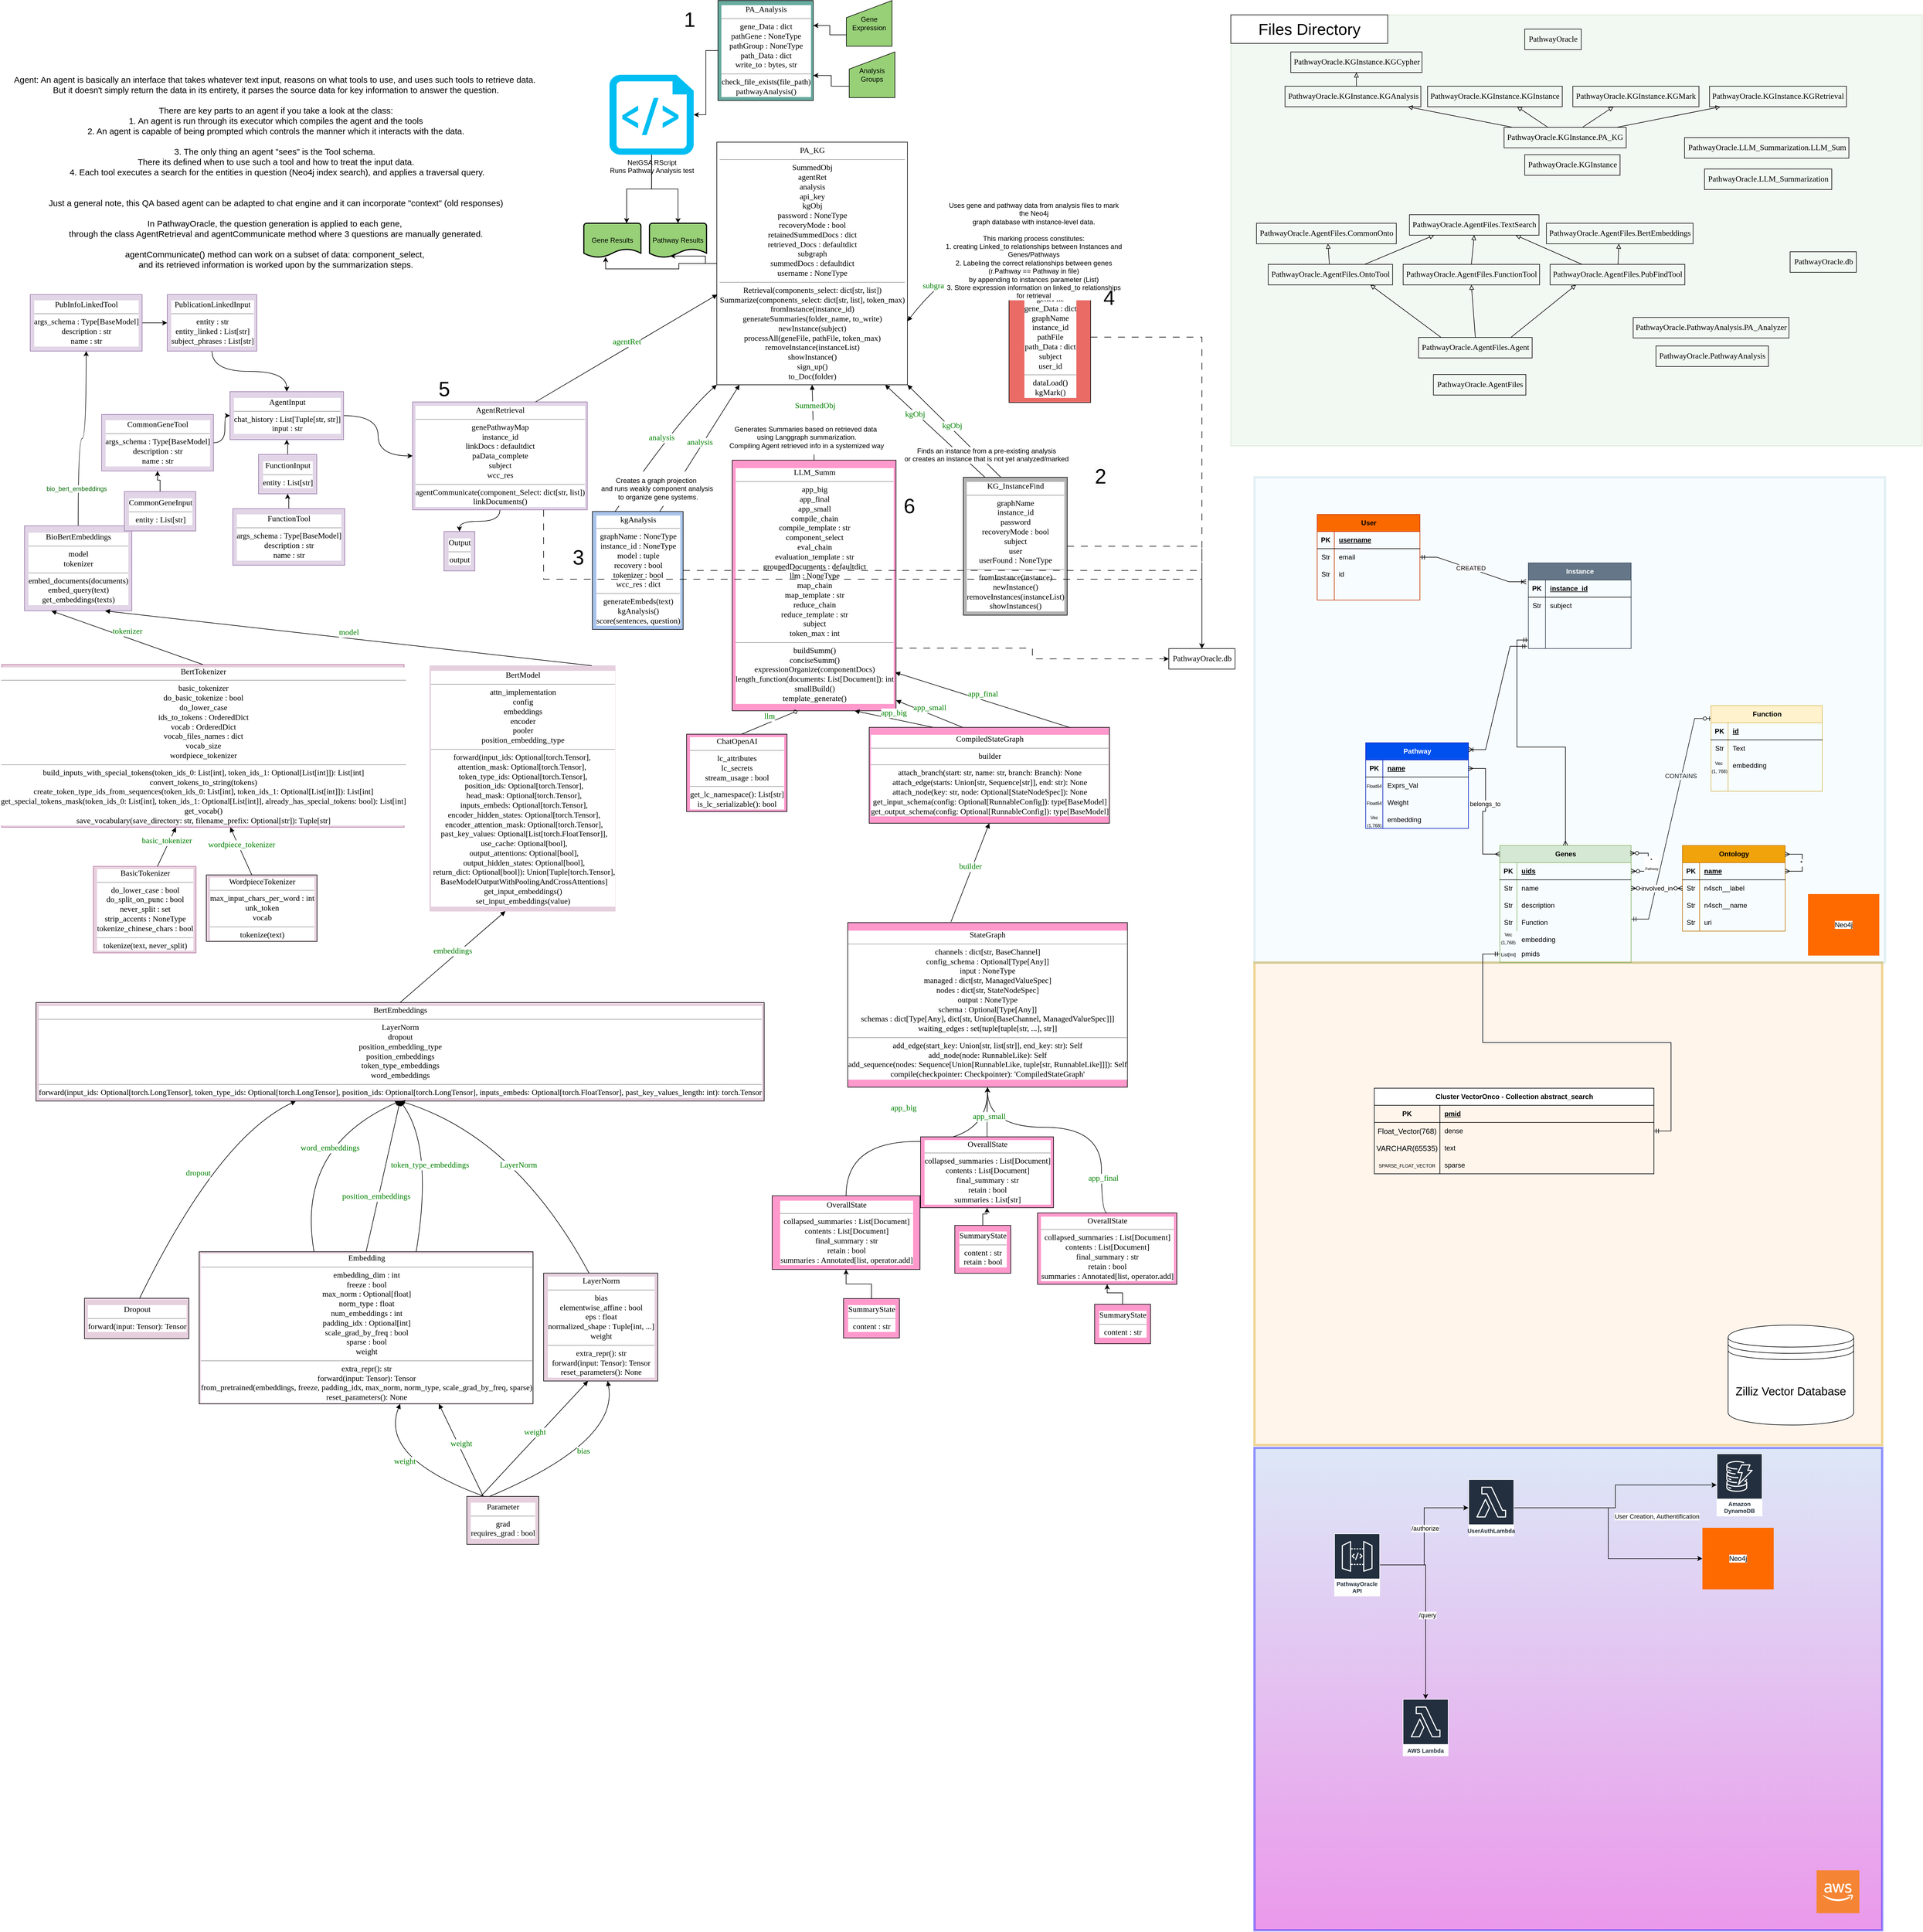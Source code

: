 <mxfile version="26.0.16">
  <diagram name="Page-1" id="nZFk1L0vzehwC3RNNBj1">
    <mxGraphModel dx="2593" dy="3933" grid="1" gridSize="5" guides="0" tooltips="1" connect="1" arrows="1" fold="1" page="1" pageScale="1" pageWidth="1100" pageHeight="850" math="0" shadow="0">
      <root>
        <mxCell id="0" />
        <mxCell id="1" parent="0" />
        <mxCell id="hx23fJJYlK3yCqs7KmKi-426" value="&lt;div&gt;&lt;br/&gt;&lt;/div&gt;" style="rounded=0;whiteSpace=wrap;html=1;fillColor=#ffe6cc;strokeWidth=4;strokeColor=#d79b00;opacity=40;" parent="1" vertex="1">
          <mxGeometry x="2200" y="-850" width="1100" height="845" as="geometry" />
        </mxCell>
        <mxCell id="hx23fJJYlK3yCqs7KmKi-401" value="" style="edgeStyle=entityRelationEdgeStyle;fontSize=12;html=1;endArrow=ERzeroToOne;startArrow=ERmandOne;rounded=0;entryX=0.007;entryY=0.15;entryDx=0;entryDy=0;entryPerimeter=0;exitX=1.003;exitY=0.295;exitDx=0;exitDy=0;exitPerimeter=0;" parent="1" source="hx23fJJYlK3yCqs7KmKi-339" target="hx23fJJYlK3yCqs7KmKi-368" edge="1">
          <mxGeometry width="100" height="100" relative="1" as="geometry">
            <mxPoint x="2860" y="-965" as="sourcePoint" />
            <mxPoint x="2760" y="-1065" as="targetPoint" />
            <Array as="points">
              <mxPoint x="2810" y="-1045" />
              <mxPoint x="2805" y="-1215" />
              <mxPoint x="2900" y="-1139" />
              <mxPoint x="2890" y="-1235" />
            </Array>
          </mxGeometry>
        </mxCell>
        <mxCell id="hx23fJJYlK3yCqs7KmKi-404" value="CONTAINS" style="edgeLabel;html=1;align=center;verticalAlign=middle;resizable=0;points=[];" parent="hx23fJJYlK3yCqs7KmKi-401" vertex="1" connectable="0">
          <mxGeometry x="0.366" y="1" relative="1" as="geometry">
            <mxPoint as="offset" />
          </mxGeometry>
        </mxCell>
        <mxCell id="hx23fJJYlK3yCqs7KmKi-295" value="&lt;div&gt;&lt;br/&gt;&lt;/div&gt;" style="rounded=0;whiteSpace=wrap;html=1;fillColor=#b1ddf0;strokeWidth=4;strokeColor=#10739e;opacity=10;" parent="1" vertex="1">
          <mxGeometry x="2200" y="-1700" width="1105" height="850" as="geometry" />
        </mxCell>
        <mxCell id="hx23fJJYlK3yCqs7KmKi-265" value="" style="rounded=0;whiteSpace=wrap;html=1;fillColor=#d5e8d4;align=right;labelPosition=left;verticalLabelPosition=top;verticalAlign=bottom;strokeColor=#82b366;opacity=30;" parent="1" vertex="1">
          <mxGeometry x="2158.65" y="-2510" width="1211.26" height="755" as="geometry" />
        </mxCell>
        <mxCell id="hx23fJJYlK3yCqs7KmKi-280" value="" style="edgeStyle=orthogonalEdgeStyle;rounded=0;orthogonalLoop=1;jettySize=auto;html=1;curved=1;labelBackgroundColor=default;textShadow=0;" parent="1" source="hx23fJJYlK3yCqs7KmKi-43" target="hx23fJJYlK3yCqs7KmKi-44" edge="1">
          <mxGeometry relative="1" as="geometry" />
        </mxCell>
        <mxCell id="hx23fJJYlK3yCqs7KmKi-43" value="&lt;font style=&quot;font-size: 14.0px;&quot; face=&quot;Times New Roman,serif&quot; color=&quot;#000000&quot;&gt;AgentInput&lt;/font&gt;&lt;hr size=&quot;1&quot;&gt;&lt;div&gt;&lt;font style=&quot;font-size: 14.0px;&quot; face=&quot;Times New Roman,serif&quot; color=&quot;#000000&quot;&gt;chat_history : List[Tuple[str, str]]&lt;br&gt;input : str&lt;/font&gt;&lt;/div&gt;" style="verticalAlign=middle;html=1;rounded=0;labelBackgroundColor=default;strokeColor=#9673a6;fillColor=#e1d5e7;strokeWidth=1;dashed=0;textShadow=0;" parent="1" vertex="1">
          <mxGeometry x="405" y="-1850" width="199" height="84" as="geometry" />
        </mxCell>
        <mxCell id="hx23fJJYlK3yCqs7KmKi-287" style="edgeStyle=orthogonalEdgeStyle;rounded=0;orthogonalLoop=1;jettySize=auto;html=1;entryX=0.5;entryY=0;entryDx=0;entryDy=0;curved=1;labelBackgroundColor=default;textShadow=0;" parent="1" source="hx23fJJYlK3yCqs7KmKi-44" target="hx23fJJYlK3yCqs7KmKi-67" edge="1">
          <mxGeometry relative="1" as="geometry" />
        </mxCell>
        <mxCell id="hx23fJJYlK3yCqs7KmKi-44" value="&lt;font style=&quot;font-size: 14.0px;&quot; face=&quot;Times New Roman,serif&quot; color=&quot;#000000&quot;&gt;AgentRetrieval&lt;/font&gt;&lt;hr size=&quot;1&quot;&gt;&lt;div&gt;&lt;font style=&quot;font-size: 14.0px;&quot; face=&quot;Times New Roman,serif&quot; color=&quot;#000000&quot;&gt;genePathwayMap&lt;br&gt;instance_id&lt;br&gt;linkDocs : defaultdict&lt;br&gt;paData_complete&lt;br&gt;subject&lt;br&gt;wcc_res&lt;/font&gt;&lt;/div&gt;&lt;hr size=&quot;1&quot;&gt;&lt;div&gt;&lt;font style=&quot;font-size: 14.0px;&quot; face=&quot;Times New Roman,serif&quot; color=&quot;#000000&quot;&gt;agentCommunicate(component_Select: dict[str, list])&lt;br&gt;linkDocuments()&lt;/font&gt;&lt;/div&gt;" style="verticalAlign=middle;html=1;rounded=0;labelBackgroundColor=default;strokeColor=#9673a6;fillColor=#e1d5e7;strokeWidth=1;dashed=0;textShadow=0;" parent="1" vertex="1">
          <mxGeometry x="725" y="-1832" width="306" height="189" as="geometry" />
        </mxCell>
        <mxCell id="hx23fJJYlK3yCqs7KmKi-45" value="&lt;font style=&#39;font-size: 14.0px;&#39; face=&#39;Times New Roman,serif&#39; color=&#39;#000000&#39;&gt;PA_KG&lt;/font&gt;&lt;hr size=&#39;1&#39;/&gt;&lt;div&gt;&lt;font style=&#39;font-size: 14.0px;&#39; face=&#39;Times New Roman,serif&#39; color=&#39;#000000&#39;&gt;SummedObj&lt;br/&gt;agentRet&lt;br/&gt;analysis&lt;br/&gt;api_key&lt;br/&gt;kgObj&lt;br/&gt;password : NoneType&lt;br/&gt;recoveryMode : bool&lt;br/&gt;retainedSummedDocs : dict&lt;br/&gt;retrieved_Docs : defaultdict&lt;br/&gt;subgraph&lt;br/&gt;summedDocs : defaultdict&lt;br/&gt;username : NoneType&lt;/font&gt;&lt;/div&gt;&lt;hr size=&#39;1&#39;/&gt;&lt;div&gt;&lt;font style=&#39;font-size: 14.0px;&#39; face=&#39;Times New Roman,serif&#39; color=&#39;#000000&#39;&gt;Retrieval(components_select: dict[str, list])&lt;br/&gt;Summarize(components_select: dict[str, list], token_max)&lt;br/&gt;fromInstance(instance_id)&lt;br/&gt;generateSummaries(folder_name, to_write)&lt;br/&gt;newInstance(subject)&lt;br/&gt;processAll(geneFile, pathFile, token_max)&lt;br/&gt;removeInstance(instanceList)&lt;br/&gt;showInstance()&lt;br/&gt;sign_up()&lt;br/&gt;to_Doc(folder)&lt;/font&gt;&lt;/div&gt;" style="verticalAlign=middle;html=1;rounded=0;labelBackgroundColor=none;strokeColor=black;fillColor=none;strokeWidth=1;dashed=0;" parent="1" vertex="1">
          <mxGeometry x="1258" y="-2287" width="334" height="425" as="geometry" />
        </mxCell>
        <mxCell id="hx23fJJYlK3yCqs7KmKi-46" value="&lt;font color=&quot;#000000&quot; face=&quot;Times New Roman,serif&quot; style=&quot;font-size: 14.0px;&quot;&gt;BasicTokenizer&lt;/font&gt;&lt;hr size=&quot;1&quot;&gt;&lt;div&gt;&lt;font color=&quot;#000000&quot; face=&quot;Times New Roman,serif&quot; style=&quot;font-size: 14.0px;&quot;&gt;do_lower_case : bool&lt;br&gt;do_split_on_punc : bool&lt;br&gt;never_split : set&lt;br&gt;strip_accents : NoneType&lt;br&gt;tokenize_chinese_chars : bool&lt;/font&gt;&lt;/div&gt;&lt;hr size=&quot;1&quot;&gt;&lt;div&gt;&lt;font color=&quot;#000000&quot; face=&quot;Times New Roman,serif&quot; style=&quot;font-size: 14.0px;&quot;&gt;tokenize(text, never_split)&lt;/font&gt;&lt;/div&gt;" style="verticalAlign=middle;html=1;rounded=0;labelBackgroundColor=default;strokeColor=#B5739D;fillColor=#E6D0DE;strokeWidth=1;dashed=0;" parent="1" vertex="1">
          <mxGeometry x="165.5" y="-1018.5" width="180" height="151.5" as="geometry" />
        </mxCell>
        <mxCell id="hx23fJJYlK3yCqs7KmKi-47" value="&lt;font color=&quot;#000000&quot; face=&quot;Times New Roman,serif&quot; style=&quot;font-size: 14.0px;&quot;&gt;BertTokenizer&lt;/font&gt;&lt;hr size=&quot;1&quot;&gt;&lt;div&gt;&lt;font color=&quot;#000000&quot; face=&quot;Times New Roman,serif&quot; style=&quot;font-size: 14.0px;&quot;&gt;basic_tokenizer&lt;br&gt;do_basic_tokenize : bool&lt;br&gt;do_lower_case&lt;br&gt;ids_to_tokens : OrderedDict&lt;br&gt;vocab : OrderedDict&lt;br&gt;vocab_files_names : dict&lt;br&gt;vocab_size&lt;br&gt;wordpiece_tokenizer&lt;/font&gt;&lt;/div&gt;&lt;hr size=&quot;1&quot;&gt;&lt;div&gt;&lt;font color=&quot;#000000&quot; face=&quot;Times New Roman,serif&quot; style=&quot;font-size: 14.0px;&quot;&gt;build_inputs_with_special_tokens(token_ids_0: List[int], token_ids_1: Optional[List[int]]): List[int]&lt;br&gt;convert_tokens_to_string(tokens)&lt;br&gt;create_token_type_ids_from_sequences(token_ids_0: List[int], token_ids_1: Optional[List[int]]): List[int]&lt;br&gt;get_special_tokens_mask(token_ids_0: List[int], token_ids_1: Optional[List[int]], already_has_special_tokens: bool): List[int]&lt;br&gt;get_vocab()&lt;br&gt;save_vocabulary(save_directory: str, filename_prefix: Optional[str]): Tuple[str]&lt;/font&gt;&lt;/div&gt;" style="verticalAlign=middle;html=1;rounded=0;labelBackgroundColor=default;strokeColor=#B5739D;fillColor=#E6D0DE;strokeWidth=1;dashed=0;textShadow=0;" parent="1" vertex="1">
          <mxGeometry x="5" y="-1372" width="705" height="285" as="geometry" />
        </mxCell>
        <mxCell id="hx23fJJYlK3yCqs7KmKi-48" value="&lt;font color=&quot;#000000&quot; face=&quot;Times New Roman,serif&quot; style=&quot;font-size: 14.0px;&quot;&gt;kgAnalysis&lt;/font&gt;&lt;hr size=&quot;1&quot;&gt;&lt;div&gt;&lt;font color=&quot;#000000&quot; face=&quot;Times New Roman,serif&quot; style=&quot;font-size: 14.0px;&quot;&gt;graphName : NoneType&lt;br&gt;instance_id : NoneType&lt;br&gt;model : tuple&lt;br&gt;recovery : bool&lt;br&gt;tokenizer : bool&lt;br&gt;wcc_res : dict&lt;/font&gt;&lt;/div&gt;&lt;hr size=&quot;1&quot;&gt;&lt;div&gt;&lt;font color=&quot;#000000&quot; face=&quot;Times New Roman,serif&quot; style=&quot;font-size: 14.0px;&quot;&gt;generateEmbeds(text)&lt;br&gt;kgAnalysis()&lt;br&gt;score(sentences, question)&lt;/font&gt;&lt;/div&gt;" style="verticalAlign=middle;html=1;rounded=0;labelBackgroundColor=default;strokeColor=black;fillColor=#A9C4EB;strokeWidth=1;dashed=0;" parent="1" vertex="1">
          <mxGeometry x="1040" y="-1640" width="159" height="206.5" as="geometry" />
        </mxCell>
        <mxCell id="hx23fJJYlK3yCqs7KmKi-49" value="&lt;font color=&quot;#000000&quot; face=&quot;Times New Roman,serif&quot; style=&quot;font-size: 14.0px;&quot;&gt;BertEmbeddings&lt;/font&gt;&lt;hr size=&quot;1&quot;&gt;&lt;div&gt;&lt;font color=&quot;#000000&quot; face=&quot;Times New Roman,serif&quot; style=&quot;font-size: 14.0px;&quot;&gt;LayerNorm&lt;br&gt;dropout&lt;br&gt;position_embedding_type&lt;br&gt;position_embeddings&lt;br&gt;token_type_embeddings&lt;br&gt;word_embeddings&lt;/font&gt;&lt;/div&gt;&lt;hr size=&quot;1&quot;&gt;&lt;div&gt;&lt;font color=&quot;#000000&quot; face=&quot;Times New Roman,serif&quot; style=&quot;font-size: 14.0px;&quot;&gt;forward(input_ids: Optional[torch.LongTensor], token_type_ids: Optional[torch.LongTensor], position_ids: Optional[torch.LongTensor], inputs_embeds: Optional[torch.FloatTensor], past_key_values_length: int): torch.Tensor&lt;/font&gt;&lt;/div&gt;" style="verticalAlign=middle;html=1;rounded=0;labelBackgroundColor=default;strokeColor=black;fillColor=#E6D0DE;strokeWidth=1;dashed=0;" parent="1" vertex="1">
          <mxGeometry x="65" y="-780.0" width="1276" height="172.5" as="geometry" />
        </mxCell>
        <mxCell id="hx23fJJYlK3yCqs7KmKi-50" value="&lt;font color=&quot;#000000&quot; face=&quot;Times New Roman,serif&quot; style=&quot;font-size: 14px;&quot;&gt;BertModel&lt;/font&gt;&lt;hr size=&quot;1&quot;&gt;&lt;div&gt;&lt;font color=&quot;#000000&quot; face=&quot;Times New Roman,serif&quot; style=&quot;font-size: 14px;&quot;&gt;attn_implementation&lt;br&gt;config&lt;br&gt;embeddings&lt;br&gt;encoder&lt;br&gt;pooler&lt;br&gt;position_embedding_type&lt;/font&gt;&lt;/div&gt;&lt;hr size=&quot;1&quot;&gt;&lt;div&gt;&lt;font color=&quot;#000000&quot; face=&quot;Times New Roman,serif&quot; style=&quot;font-size: 14px;&quot;&gt;forward(input_ids: Optional[torch.Tensor],&amp;nbsp;&lt;/font&gt;&lt;/div&gt;&lt;div&gt;&lt;font color=&quot;#000000&quot; face=&quot;Times New Roman,serif&quot; style=&quot;font-size: 14px;&quot;&gt;attention_mask: Optional[torch.Tensor],&amp;nbsp;&lt;/font&gt;&lt;/div&gt;&lt;div&gt;&lt;font color=&quot;#000000&quot; face=&quot;Times New Roman,serif&quot; style=&quot;font-size: 14px;&quot;&gt;token_type_ids: Optional[torch.Tensor],&lt;/font&gt;&lt;/div&gt;&lt;div&gt;&lt;font color=&quot;#000000&quot; face=&quot;Times New Roman,serif&quot; style=&quot;font-size: 14px;&quot;&gt;&amp;nbsp;position_ids: Optional[torch.Tensor],&lt;/font&gt;&lt;/div&gt;&lt;div&gt;&lt;font color=&quot;#000000&quot; face=&quot;Times New Roman,serif&quot; style=&quot;font-size: 14px;&quot;&gt;&amp;nbsp;head_mask: Optional[torch.Tensor],&lt;/font&gt;&lt;/div&gt;&lt;div&gt;&lt;font color=&quot;#000000&quot; face=&quot;Times New Roman,serif&quot; style=&quot;font-size: 14px;&quot;&gt;&amp;nbsp;inputs_embeds: Optional[torch.Tensor],&lt;/font&gt;&lt;/div&gt;&lt;div&gt;&lt;font color=&quot;#000000&quot; face=&quot;Times New Roman,serif&quot; style=&quot;font-size: 14px;&quot;&gt;&amp;nbsp;encoder_hidden_states: Optional[torch.Tensor],&lt;/font&gt;&lt;/div&gt;&lt;div&gt;&lt;font color=&quot;#000000&quot; face=&quot;Times New Roman,serif&quot; style=&quot;font-size: 14px;&quot;&gt;&amp;nbsp;encoder_attention_mask: Optional[torch.Tensor],&lt;/font&gt;&lt;/div&gt;&lt;div&gt;&lt;font color=&quot;#000000&quot; face=&quot;Times New Roman,serif&quot; style=&quot;font-size: 14px;&quot;&gt;&amp;nbsp;past_key_values: Optional[List[torch.FloatTensor]],&lt;/font&gt;&lt;/div&gt;&lt;div&gt;&lt;font color=&quot;#000000&quot; face=&quot;Times New Roman,serif&quot; style=&quot;font-size: 14px;&quot;&gt;&amp;nbsp;use_cache: Optional[bool],&lt;/font&gt;&lt;/div&gt;&lt;div&gt;&lt;font color=&quot;#000000&quot; face=&quot;Times New Roman,serif&quot; style=&quot;font-size: 14px;&quot;&gt;&amp;nbsp;output_attentions: Optional[bool],&lt;/font&gt;&lt;/div&gt;&lt;div&gt;&lt;font color=&quot;#000000&quot; face=&quot;Times New Roman,serif&quot; style=&quot;font-size: 14px;&quot;&gt;&amp;nbsp;output_hidden_states: Optional[bool],&lt;/font&gt;&lt;/div&gt;&lt;div&gt;&lt;font color=&quot;#000000&quot; face=&quot;Times New Roman,serif&quot; style=&quot;font-size: 14px;&quot;&gt;&amp;nbsp;return_dict: Optional[bool]): Union[Tuple[torch.Tensor],&lt;/font&gt;&lt;/div&gt;&lt;div&gt;&lt;font color=&quot;#000000&quot; face=&quot;Times New Roman,serif&quot; style=&quot;font-size: 14px;&quot;&gt;&amp;nbsp;BaseModelOutputWithPoolingAndCrossAttentions]&lt;br&gt;get_input_embeddings()&lt;br&gt;set_input_embeddings(value)&lt;/font&gt;&lt;/div&gt;" style="verticalAlign=middle;html=1;rounded=0;labelBackgroundColor=default;strokeColor=#E6D0DE;fillColor=#E6D0DE;strokeWidth=1;dashed=0;textShadow=0;" parent="1" vertex="1">
          <mxGeometry x="755" y="-1370" width="325" height="430" as="geometry" />
        </mxCell>
        <mxCell id="hx23fJJYlK3yCqs7KmKi-293" value="" style="edgeStyle=orthogonalEdgeStyle;rounded=0;orthogonalLoop=1;jettySize=auto;html=1;curved=1;labelBackgroundColor=default;textShadow=0;" parent="1" source="hx23fJJYlK3yCqs7KmKi-53" target="hx23fJJYlK3yCqs7KmKi-74" edge="1">
          <mxGeometry relative="1" as="geometry" />
        </mxCell>
        <mxCell id="jsoPLjGwAqFQW6pLnN4N-2" value="&lt;font style=&quot;color: rgb(0, 102, 0);&quot;&gt;bio_bert_embeddings&lt;/font&gt;" style="edgeLabel;html=1;align=center;verticalAlign=middle;resizable=0;points=[];" vertex="1" connectable="0" parent="hx23fJJYlK3yCqs7KmKi-293">
          <mxGeometry x="-0.316" y="3" relative="1" as="geometry">
            <mxPoint y="44" as="offset" />
          </mxGeometry>
        </mxCell>
        <mxCell id="hx23fJJYlK3yCqs7KmKi-53" value="&lt;font style=&quot;font-size: 14.0px;&quot; face=&quot;Times New Roman,serif&quot; color=&quot;#000000&quot;&gt;BioBertEmbeddings&lt;/font&gt;&lt;hr size=&quot;1&quot;&gt;&lt;div&gt;&lt;font style=&quot;font-size: 14.0px;&quot; face=&quot;Times New Roman,serif&quot; color=&quot;#000000&quot;&gt;model&lt;br&gt;tokenizer&lt;/font&gt;&lt;/div&gt;&lt;hr size=&quot;1&quot;&gt;&lt;div&gt;&lt;font style=&quot;font-size: 14.0px;&quot; face=&quot;Times New Roman,serif&quot; color=&quot;#000000&quot;&gt;embed_documents(documents)&lt;br&gt;embed_query(text)&lt;br&gt;get_embeddings(texts)&lt;/font&gt;&lt;/div&gt;" style="verticalAlign=middle;html=1;rounded=0;labelBackgroundColor=default;strokeColor=#9673a6;fillColor=#e1d5e7;strokeWidth=1;dashed=0;textShadow=0;" parent="1" vertex="1">
          <mxGeometry x="45" y="-1615" width="188" height="149" as="geometry" />
        </mxCell>
        <mxCell id="hx23fJJYlK3yCqs7KmKi-54" value="&lt;font color=&quot;#000000&quot; face=&quot;Times New Roman,serif&quot; style=&quot;font-size: 14.0px;&quot;&gt;ChatOpenAI&lt;/font&gt;&lt;hr size=&quot;1&quot;&gt;&lt;div&gt;&lt;font color=&quot;#000000&quot; face=&quot;Times New Roman,serif&quot; style=&quot;font-size: 14.0px;&quot;&gt;lc_attributes&lt;br&gt;lc_secrets&lt;br&gt;stream_usage : bool&lt;/font&gt;&lt;/div&gt;&lt;hr size=&quot;1&quot;&gt;&lt;div&gt;&lt;font color=&quot;#000000&quot; face=&quot;Times New Roman,serif&quot; style=&quot;font-size: 14.0px;&quot;&gt;get_lc_namespace(): List[str]&lt;br&gt;is_lc_serializable(): bool&lt;/font&gt;&lt;/div&gt;" style="verticalAlign=middle;html=1;rounded=0;labelBackgroundColor=default;strokeColor=black;fillColor=#FF99CC;strokeWidth=1;dashed=0;" parent="1" vertex="1">
          <mxGeometry x="1205" y="-1250" width="176" height="135.5" as="geometry" />
        </mxCell>
        <mxCell id="hx23fJJYlK3yCqs7KmKi-55" value="&lt;font color=&quot;#000000&quot; face=&quot;Times New Roman,serif&quot; style=&quot;font-size: 14.0px;&quot;&gt;LLM_Summ&lt;/font&gt;&lt;hr size=&quot;1&quot;&gt;&lt;div&gt;&lt;font color=&quot;#000000&quot; face=&quot;Times New Roman,serif&quot; style=&quot;font-size: 14.0px;&quot;&gt;app_big&lt;br&gt;app_final&lt;br&gt;app_small&lt;br&gt;compile_chain&lt;br&gt;compile_template : str&lt;br&gt;component_select&lt;br&gt;eval_chain&lt;br&gt;evaluation_template : str&lt;br&gt;groupedDocuments : defaultdict&lt;br&gt;llm : NoneType&lt;br&gt;map_chain&lt;br&gt;map_template : str&lt;br&gt;reduce_chain&lt;br&gt;reduce_template : str&lt;br&gt;subject&lt;br&gt;token_max : int&lt;/font&gt;&lt;/div&gt;&lt;hr size=&quot;1&quot;&gt;&lt;div&gt;&lt;font color=&quot;#000000&quot; face=&quot;Times New Roman,serif&quot; style=&quot;font-size: 14.0px;&quot;&gt;buildSumm()&lt;br&gt;conciseSumm()&lt;br&gt;expressionOrganize(componentDocs)&lt;br&gt;length_function(documents: List[Document]): int&lt;br&gt;smallBuild()&lt;br&gt;template_generate()&lt;/font&gt;&lt;/div&gt;" style="verticalAlign=middle;html=1;rounded=0;labelBackgroundColor=default;strokeColor=black;fillColor=#FF99CC;strokeWidth=1;dashed=0;" parent="1" vertex="1">
          <mxGeometry x="1285" y="-1730" width="287" height="439" as="geometry" />
        </mxCell>
        <mxCell id="hx23fJJYlK3yCqs7KmKi-283" value="" style="edgeStyle=orthogonalEdgeStyle;rounded=0;orthogonalLoop=1;jettySize=auto;html=1;labelBackgroundColor=default;textShadow=0;" parent="1" source="hx23fJJYlK3yCqs7KmKi-56" target="hx23fJJYlK3yCqs7KmKi-57" edge="1">
          <mxGeometry relative="1" as="geometry" />
        </mxCell>
        <mxCell id="hx23fJJYlK3yCqs7KmKi-56" value="&lt;font style=&quot;font-size: 14.0px;&quot; face=&quot;Times New Roman,serif&quot; color=&quot;#000000&quot;&gt;CommonGeneInput&lt;/font&gt;&lt;hr size=&quot;1&quot;&gt;&lt;div&gt;&lt;font style=&quot;font-size: 14.0px;&quot; face=&quot;Times New Roman,serif&quot; color=&quot;#000000&quot;&gt;entity : List[str]&lt;/font&gt;&lt;/div&gt;" style="verticalAlign=middle;html=1;rounded=0;labelBackgroundColor=default;strokeColor=#9673a6;fillColor=#e1d5e7;strokeWidth=1;dashed=0;textShadow=0;" parent="1" vertex="1">
          <mxGeometry x="220" y="-1675" width="125" height="69" as="geometry" />
        </mxCell>
        <mxCell id="hx23fJJYlK3yCqs7KmKi-285" style="edgeStyle=orthogonalEdgeStyle;rounded=0;orthogonalLoop=1;jettySize=auto;html=1;exitX=1;exitY=0.5;exitDx=0;exitDy=0;entryX=0;entryY=0.5;entryDx=0;entryDy=0;curved=1;labelBackgroundColor=default;textShadow=0;" parent="1" source="hx23fJJYlK3yCqs7KmKi-57" target="hx23fJJYlK3yCqs7KmKi-43" edge="1">
          <mxGeometry relative="1" as="geometry" />
        </mxCell>
        <mxCell id="hx23fJJYlK3yCqs7KmKi-57" value="&lt;font style=&quot;font-size: 14.0px;&quot; face=&quot;Times New Roman,serif&quot; color=&quot;#000000&quot;&gt;CommonGeneTool&lt;/font&gt;&lt;hr size=&quot;1&quot;&gt;&lt;div&gt;&lt;font style=&quot;font-size: 14.0px;&quot; face=&quot;Times New Roman,serif&quot; color=&quot;#000000&quot;&gt;args_schema : Type[BaseModel]&lt;br&gt;description : str&lt;br&gt;name : str&lt;/font&gt;&lt;/div&gt;" style="verticalAlign=middle;html=1;rounded=0;labelBackgroundColor=default;strokeColor=#9673a6;fillColor=#e1d5e7;strokeWidth=1;dashed=0;textShadow=0;" parent="1" vertex="1">
          <mxGeometry x="180" y="-1810" width="196" height="99" as="geometry" />
        </mxCell>
        <mxCell id="hx23fJJYlK3yCqs7KmKi-58" value="&lt;font color=&quot;#000000&quot; face=&quot;Times New Roman,serif&quot; style=&quot;font-size: 14.0px;&quot;&gt;CompiledStateGraph&lt;/font&gt;&lt;hr size=&quot;1&quot;&gt;&lt;div&gt;&lt;font color=&quot;#000000&quot; face=&quot;Times New Roman,serif&quot; style=&quot;font-size: 14.0px;&quot;&gt;builder&lt;/font&gt;&lt;/div&gt;&lt;hr size=&quot;1&quot;&gt;&lt;div&gt;&lt;font color=&quot;#000000&quot; face=&quot;Times New Roman,serif&quot; style=&quot;font-size: 14.0px;&quot;&gt;attach_branch(start: str, name: str, branch: Branch): None&lt;br&gt;attach_edge(starts: Union[str, Sequence[str]], end: str): None&lt;br&gt;attach_node(key: str, node: Optional[StateNodeSpec]): None&lt;br&gt;get_input_schema(config: Optional[RunnableConfig]): type[BaseModel]&lt;br&gt;get_output_schema(config: Optional[RunnableConfig]): type[BaseModel]&lt;/font&gt;&lt;/div&gt;" style="verticalAlign=middle;html=1;rounded=0;labelBackgroundColor=default;strokeColor=black;fillColor=#FF99CC;strokeWidth=1;dashed=0;" parent="1" vertex="1">
          <mxGeometry x="1525" y="-1262" width="421" height="168" as="geometry" />
        </mxCell>
        <mxCell id="hx23fJJYlK3yCqs7KmKi-59" value="&lt;font color=&quot;#000000&quot; face=&quot;Times New Roman,serif&quot; style=&quot;font-size: 14.0px;&quot;&gt;Dropout&lt;/font&gt;&lt;hr size=&quot;1&quot;&gt;&lt;div&gt;&lt;font color=&quot;#000000&quot; face=&quot;Times New Roman,serif&quot; style=&quot;font-size: 14.0px;&quot;&gt;forward(input: Tensor): Tensor&lt;/font&gt;&lt;/div&gt;" style="verticalAlign=middle;html=1;rounded=0;labelBackgroundColor=default;strokeColor=black;fillColor=#E6D0DE;strokeWidth=1;dashed=0;" parent="1" vertex="1">
          <mxGeometry x="150" y="-261.98" width="183" height="70.8" as="geometry" />
        </mxCell>
        <mxCell id="hx23fJJYlK3yCqs7KmKi-60" value="&lt;font color=&quot;#000000&quot; face=&quot;Times New Roman,serif&quot; style=&quot;font-size: 14.0px;&quot;&gt;Embedding&lt;/font&gt;&lt;hr size=&quot;1&quot;&gt;&lt;div&gt;&lt;font color=&quot;#000000&quot; face=&quot;Times New Roman,serif&quot; style=&quot;font-size: 14.0px;&quot;&gt;embedding_dim : int&lt;br&gt;freeze : bool&lt;br&gt;max_norm : Optional[float]&lt;br&gt;norm_type : float&lt;br&gt;num_embeddings : int&lt;br&gt;padding_idx : Optional[int]&lt;br&gt;scale_grad_by_freq : bool&lt;br&gt;sparse : bool&lt;br&gt;weight&lt;/font&gt;&lt;/div&gt;&lt;hr size=&quot;1&quot;&gt;&lt;div&gt;&lt;font color=&quot;#000000&quot; face=&quot;Times New Roman,serif&quot; style=&quot;font-size: 14.0px;&quot;&gt;extra_repr(): str&lt;br&gt;forward(input: Tensor): Tensor&lt;br&gt;from_pretrained(embeddings, freeze, padding_idx, max_norm, norm_type, scale_grad_by_freq, sparse)&lt;br&gt;reset_parameters(): None&lt;/font&gt;&lt;/div&gt;" style="verticalAlign=middle;html=1;rounded=0;labelBackgroundColor=default;strokeColor=black;fillColor=#E6D0DE;strokeWidth=1;dashed=0;" parent="1" vertex="1">
          <mxGeometry x="351" y="-343.58" width="585" height="266.5" as="geometry" />
        </mxCell>
        <mxCell id="hx23fJJYlK3yCqs7KmKi-281" value="" style="edgeStyle=orthogonalEdgeStyle;rounded=0;orthogonalLoop=1;jettySize=auto;html=1;labelBackgroundColor=default;textShadow=0;" parent="1" source="hx23fJJYlK3yCqs7KmKi-61" target="hx23fJJYlK3yCqs7KmKi-43" edge="1">
          <mxGeometry relative="1" as="geometry" />
        </mxCell>
        <mxCell id="hx23fJJYlK3yCqs7KmKi-61" value="&lt;font style=&quot;font-size: 14.0px;&quot; face=&quot;Times New Roman,serif&quot; color=&quot;#000000&quot;&gt;FunctionInput&lt;/font&gt;&lt;hr size=&quot;1&quot;&gt;&lt;div&gt;&lt;font style=&quot;font-size: 14.0px;&quot; face=&quot;Times New Roman,serif&quot; color=&quot;#000000&quot;&gt;entity : List[str]&lt;/font&gt;&lt;/div&gt;" style="verticalAlign=middle;html=1;rounded=0;labelBackgroundColor=default;strokeColor=#9673a6;fillColor=#e1d5e7;strokeWidth=1;dashed=0;textShadow=0;" parent="1" vertex="1">
          <mxGeometry x="455" y="-1740" width="102" height="69" as="geometry" />
        </mxCell>
        <mxCell id="hx23fJJYlK3yCqs7KmKi-282" value="" style="edgeStyle=orthogonalEdgeStyle;rounded=0;orthogonalLoop=1;jettySize=auto;html=1;labelBackgroundColor=default;textShadow=0;" parent="1" source="hx23fJJYlK3yCqs7KmKi-62" target="hx23fJJYlK3yCqs7KmKi-61" edge="1">
          <mxGeometry relative="1" as="geometry" />
        </mxCell>
        <mxCell id="hx23fJJYlK3yCqs7KmKi-62" value="&lt;font style=&quot;font-size: 14.0px;&quot; face=&quot;Times New Roman,serif&quot; color=&quot;#000000&quot;&gt;FunctionTool&lt;/font&gt;&lt;hr size=&quot;1&quot;&gt;&lt;div&gt;&lt;font style=&quot;font-size: 14.0px;&quot; face=&quot;Times New Roman,serif&quot; color=&quot;#000000&quot;&gt;args_schema : Type[BaseModel]&lt;br&gt;description : str&lt;br&gt;name : str&lt;/font&gt;&lt;/div&gt;" style="verticalAlign=middle;html=1;rounded=0;labelBackgroundColor=default;strokeColor=#9673a6;fillColor=#e1d5e7;strokeWidth=1;dashed=0;textShadow=0;" parent="1" vertex="1">
          <mxGeometry x="410" y="-1645" width="196" height="99" as="geometry" />
        </mxCell>
        <mxCell id="hx23fJJYlK3yCqs7KmKi-63" value="&lt;font color=&quot;#000000&quot; face=&quot;Times New Roman,serif&quot; style=&quot;font-size: 14.0px;&quot;&gt;KG_InstanceFind&lt;/font&gt;&lt;hr size=&quot;1&quot;&gt;&lt;div&gt;&lt;font color=&quot;#000000&quot; face=&quot;Times New Roman,serif&quot; style=&quot;font-size: 14.0px;&quot;&gt;graphName&lt;br&gt;instance_id&lt;br&gt;password&lt;br&gt;recoveryMode : bool&lt;br&gt;subject&lt;br&gt;user&lt;br&gt;userFound : NoneType&lt;/font&gt;&lt;/div&gt;&lt;hr size=&quot;1&quot;&gt;&lt;div&gt;&lt;font color=&quot;#000000&quot; face=&quot;Times New Roman,serif&quot; style=&quot;font-size: 14.0px;&quot;&gt;fromInstance(instance)&lt;br&gt;newInstance()&lt;br&gt;removeInstances(instanceList)&lt;br&gt;showInstances()&lt;/font&gt;&lt;/div&gt;" style="verticalAlign=middle;html=1;rounded=0;labelBackgroundColor=default;strokeColor=black;fillColor=#B3B3B3;strokeWidth=1;dashed=0;gradientColor=none;" parent="1" vertex="1">
          <mxGeometry x="1690" y="-1700" width="182" height="241.5" as="geometry" />
        </mxCell>
        <mxCell id="hx23fJJYlK3yCqs7KmKi-64" value="&lt;font color=&quot;#000000&quot; face=&quot;Times New Roman,serif&quot; style=&quot;font-size: 14.0px;&quot;&gt;LayerNorm&lt;/font&gt;&lt;hr size=&quot;1&quot;&gt;&lt;div&gt;&lt;font color=&quot;#000000&quot; face=&quot;Times New Roman,serif&quot; style=&quot;font-size: 14.0px;&quot;&gt;bias&lt;br&gt;elementwise_affine : bool&lt;br&gt;eps : float&lt;br&gt;normalized_shape : Tuple[int, ...]&lt;br&gt;weight&lt;/font&gt;&lt;/div&gt;&lt;hr size=&quot;1&quot;&gt;&lt;div&gt;&lt;font color=&quot;#000000&quot; face=&quot;Times New Roman,serif&quot; style=&quot;font-size: 14.0px;&quot;&gt;extra_repr(): str&lt;br&gt;forward(input: Tensor): Tensor&lt;br&gt;reset_parameters(): None&lt;/font&gt;&lt;/div&gt;" style="verticalAlign=middle;html=1;rounded=0;labelBackgroundColor=default;strokeColor=black;fillColor=#E6D0DE;strokeWidth=1;dashed=0;" parent="1" vertex="1">
          <mxGeometry x="954.5" y="-306.08" width="200" height="189" as="geometry" />
        </mxCell>
        <mxCell id="hx23fJJYlK3yCqs7KmKi-67" value="&lt;font style=&quot;font-size: 14.0px;&quot; face=&quot;Times New Roman,serif&quot; color=&quot;#000000&quot;&gt;Output&lt;/font&gt;&lt;hr size=&quot;1&quot;&gt;&lt;div&gt;&lt;font style=&quot;font-size: 14.0px;&quot; face=&quot;Times New Roman,serif&quot; color=&quot;#000000&quot;&gt;output&lt;/font&gt;&lt;/div&gt;" style="verticalAlign=middle;html=1;rounded=0;labelBackgroundColor=default;strokeColor=#9673a6;fillColor=#e1d5e7;strokeWidth=1;dashed=0;textShadow=0;" parent="1" vertex="1">
          <mxGeometry x="780" y="-1605" width="54" height="69" as="geometry" />
        </mxCell>
        <mxCell id="hx23fJJYlK3yCqs7KmKi-268" style="edgeStyle=orthogonalEdgeStyle;rounded=0;orthogonalLoop=1;jettySize=auto;html=1;exitX=0.5;exitY=0;exitDx=0;exitDy=0;jumpStyle=none;strokeColor=default;curved=1;" parent="1" source="hx23fJJYlK3yCqs7KmKi-68" target="hx23fJJYlK3yCqs7KmKi-76" edge="1">
          <mxGeometry relative="1" as="geometry">
            <mxPoint x="1732.368" y="-624.74" as="targetPoint" />
          </mxGeometry>
        </mxCell>
        <mxCell id="hx23fJJYlK3yCqs7KmKi-68" value="&lt;font color=&quot;#000000&quot; face=&quot;Times New Roman,serif&quot; style=&quot;font-size: 14.0px;&quot;&gt;OverallState&lt;/font&gt;&lt;hr size=&quot;1&quot;&gt;&lt;div&gt;&lt;font color=&quot;#000000&quot; face=&quot;Times New Roman,serif&quot; style=&quot;font-size: 14.0px;&quot;&gt;collapsed_summaries : List[Document]&lt;br&gt;contents : List[Document]&lt;br&gt;final_summary : str&lt;br&gt;retain : bool&lt;br&gt;summaries : Annotated[list, operator.add]&lt;/font&gt;&lt;/div&gt;" style="verticalAlign=middle;html=1;rounded=0;labelBackgroundColor=default;strokeColor=black;fillColor=#FF99CC;strokeWidth=1;dashed=0;" parent="1" vertex="1">
          <mxGeometry x="1355" y="-441.47" width="259" height="129" as="geometry" />
        </mxCell>
        <mxCell id="hx23fJJYlK3yCqs7KmKi-271" style="edgeStyle=orthogonalEdgeStyle;rounded=0;orthogonalLoop=1;jettySize=auto;html=1;entryX=0.5;entryY=1;entryDx=0;entryDy=0;" parent="1" source="hx23fJJYlK3yCqs7KmKi-69" target="hx23fJJYlK3yCqs7KmKi-76" edge="1">
          <mxGeometry relative="1" as="geometry" />
        </mxCell>
        <mxCell id="hx23fJJYlK3yCqs7KmKi-273" value="" style="edgeStyle=orthogonalEdgeStyle;rounded=0;orthogonalLoop=1;jettySize=auto;html=1;" parent="1" source="hx23fJJYlK3yCqs7KmKi-69" target="hx23fJJYlK3yCqs7KmKi-76" edge="1">
          <mxGeometry relative="1" as="geometry" />
        </mxCell>
        <mxCell id="hx23fJJYlK3yCqs7KmKi-69" value="&lt;font color=&quot;#000000&quot; face=&quot;Times New Roman,serif&quot; style=&quot;font-size: 14.0px;&quot;&gt;OverallState&lt;/font&gt;&lt;hr size=&quot;1&quot;&gt;&lt;div&gt;&lt;font color=&quot;#000000&quot; face=&quot;Times New Roman,serif&quot; style=&quot;font-size: 14.0px;&quot;&gt;collapsed_summaries : List[Document]&lt;br&gt;contents : List[Document]&lt;br&gt;final_summary : str&lt;br&gt;retain : bool&lt;br&gt;summaries : List[str]&lt;/font&gt;&lt;/div&gt;" style="verticalAlign=middle;html=1;rounded=0;labelBackgroundColor=default;strokeColor=black;fillColor=#FF99CC;strokeWidth=1;dashed=0;" parent="1" vertex="1">
          <mxGeometry x="1615" y="-544.74" width="233" height="124" as="geometry" />
        </mxCell>
        <mxCell id="hx23fJJYlK3yCqs7KmKi-70" value="&lt;font color=&quot;#000000&quot; face=&quot;Times New Roman,serif&quot; style=&quot;font-size: 14.0px;&quot;&gt;OverallState&lt;/font&gt;&lt;hr size=&quot;1&quot;&gt;&lt;div&gt;&lt;font color=&quot;#000000&quot; face=&quot;Times New Roman,serif&quot; style=&quot;font-size: 14.0px;&quot;&gt;collapsed_summaries : List[Document]&lt;br&gt;contents : List[Document]&lt;br&gt;final_summary : str&lt;br&gt;retain : bool&lt;br&gt;summaries : Annotated[list, operator.add]&lt;/font&gt;&lt;/div&gt;" style="verticalAlign=middle;html=1;rounded=0;labelBackgroundColor=default;strokeColor=black;fillColor=#FF99CC;strokeWidth=1;dashed=0;" parent="1" vertex="1">
          <mxGeometry x="1820" y="-411.47" width="244" height="125" as="geometry" />
        </mxCell>
        <mxCell id="jsoPLjGwAqFQW6pLnN4N-12" style="edgeStyle=orthogonalEdgeStyle;rounded=0;orthogonalLoop=1;jettySize=auto;html=1;" edge="1" parent="1" source="hx23fJJYlK3yCqs7KmKi-71" target="jsoPLjGwAqFQW6pLnN4N-13">
          <mxGeometry relative="1" as="geometry">
            <mxPoint x="1200" y="-2395" as="targetPoint" />
          </mxGeometry>
        </mxCell>
        <mxCell id="hx23fJJYlK3yCqs7KmKi-71" value="&lt;font color=&quot;#000000&quot; face=&quot;Times New Roman,serif&quot; style=&quot;font-size: 14.0px;&quot;&gt;PA_Analysis&lt;/font&gt;&lt;hr size=&quot;1&quot;&gt;&lt;div&gt;&lt;font color=&quot;#000000&quot; face=&quot;Times New Roman,serif&quot; style=&quot;font-size: 14.0px;&quot;&gt;gene_Data : dict&lt;br&gt;pathGene : NoneType&lt;br&gt;pathGroup : NoneType&lt;br&gt;path_Data : dict&lt;br&gt;write_to : bytes, str&lt;/font&gt;&lt;/div&gt;&lt;hr size=&quot;1&quot;&gt;&lt;div&gt;&lt;font color=&quot;#000000&quot; face=&quot;Times New Roman,serif&quot; style=&quot;font-size: 14.0px;&quot;&gt;check_file_exists(file_path)&lt;br&gt;pathwayAnalysis()&lt;/font&gt;&lt;/div&gt;" style="verticalAlign=middle;html=1;rounded=0;labelBackgroundColor=default;strokeColor=black;fillColor=#67AB9F;strokeWidth=1;dashed=0;" parent="1" vertex="1">
          <mxGeometry x="1260" y="-2535" width="167" height="175" as="geometry" />
        </mxCell>
        <mxCell id="hx23fJJYlK3yCqs7KmKi-72" value="&lt;font color=&quot;#000000&quot; face=&quot;Times New Roman,serif&quot; style=&quot;font-size: 14.0px;&quot;&gt;Parameter&lt;/font&gt;&lt;hr size=&quot;1&quot;&gt;&lt;div&gt;&lt;font color=&quot;#000000&quot; face=&quot;Times New Roman,serif&quot; style=&quot;font-size: 14.0px;&quot;&gt;grad&lt;br&gt;requires_grad : bool&lt;/font&gt;&lt;/div&gt;" style="verticalAlign=middle;html=1;rounded=0;labelBackgroundColor=default;strokeColor=black;fillColor=#E6D0DE;strokeWidth=1;dashed=0;" parent="1" vertex="1">
          <mxGeometry x="820" y="85.0" width="126" height="84" as="geometry" />
        </mxCell>
        <mxCell id="hx23fJJYlK3yCqs7KmKi-290" value="" style="edgeStyle=orthogonalEdgeStyle;rounded=0;orthogonalLoop=1;jettySize=auto;html=1;labelBackgroundColor=default;textShadow=0;" parent="1" source="hx23fJJYlK3yCqs7KmKi-74" target="hx23fJJYlK3yCqs7KmKi-75" edge="1">
          <mxGeometry relative="1" as="geometry" />
        </mxCell>
        <mxCell id="hx23fJJYlK3yCqs7KmKi-74" value="&lt;font style=&quot;font-size: 14.0px;&quot; face=&quot;Times New Roman,serif&quot; color=&quot;#000000&quot;&gt;PubInfoLinkedTool&lt;/font&gt;&lt;hr size=&quot;1&quot;&gt;&lt;div&gt;&lt;font style=&quot;font-size: 14.0px;&quot; face=&quot;Times New Roman,serif&quot; color=&quot;#000000&quot;&gt;args_schema : Type[BaseModel]&lt;br&gt;description : str&lt;br&gt;name : str&lt;/font&gt;&lt;/div&gt;" style="verticalAlign=middle;html=1;rounded=0;labelBackgroundColor=default;strokeColor=#9673a6;fillColor=#e1d5e7;strokeWidth=1;dashed=0;textShadow=0;" parent="1" vertex="1">
          <mxGeometry x="55" y="-2020" width="196" height="99" as="geometry" />
        </mxCell>
        <mxCell id="hx23fJJYlK3yCqs7KmKi-291" style="edgeStyle=orthogonalEdgeStyle;rounded=0;orthogonalLoop=1;jettySize=auto;html=1;entryX=0.5;entryY=0;entryDx=0;entryDy=0;curved=1;labelBackgroundColor=default;textShadow=0;" parent="1" source="hx23fJJYlK3yCqs7KmKi-75" target="hx23fJJYlK3yCqs7KmKi-43" edge="1">
          <mxGeometry relative="1" as="geometry" />
        </mxCell>
        <mxCell id="hx23fJJYlK3yCqs7KmKi-75" value="&lt;font style=&quot;font-size: 14.0px;&quot; face=&quot;Times New Roman,serif&quot; color=&quot;#000000&quot;&gt;PublicationLinkedInput&lt;/font&gt;&lt;hr size=&quot;1&quot;&gt;&lt;div&gt;&lt;font style=&quot;font-size: 14.0px;&quot; face=&quot;Times New Roman,serif&quot; color=&quot;#000000&quot;&gt;entity : str&lt;br&gt;entity_linked : List[str]&lt;br&gt;subject_phrases : List[str]&lt;/font&gt;&lt;/div&gt;" style="verticalAlign=middle;html=1;rounded=0;labelBackgroundColor=default;strokeColor=#9673a6;fillColor=#e1d5e7;strokeWidth=1;dashed=0;textShadow=0;" parent="1" vertex="1">
          <mxGeometry x="295" y="-2020" width="157" height="99" as="geometry" />
        </mxCell>
        <mxCell id="hx23fJJYlK3yCqs7KmKi-76" value="&lt;font color=&quot;#000000&quot; face=&quot;Times New Roman,serif&quot; style=&quot;font-size: 14.0px;&quot;&gt;StateGraph&lt;/font&gt;&lt;hr size=&quot;1&quot;&gt;&lt;div&gt;&lt;font color=&quot;#000000&quot; face=&quot;Times New Roman,serif&quot; style=&quot;font-size: 14.0px;&quot;&gt;channels : dict[str, BaseChannel]&lt;br&gt;config_schema : Optional[Type[Any]]&lt;br&gt;input : NoneType&lt;br&gt;managed : dict[str, ManagedValueSpec]&lt;br&gt;nodes : dict[str, StateNodeSpec]&lt;br&gt;output : NoneType&lt;br&gt;schema : Optional[Type[Any]]&lt;br&gt;schemas : dict[Type[Any], dict[str, Union[BaseChannel, ManagedValueSpec]]]&lt;br&gt;waiting_edges : set[tuple[tuple[str, ...], str]]&lt;/font&gt;&lt;/div&gt;&lt;hr size=&quot;1&quot;&gt;&lt;div&gt;&lt;font color=&quot;#000000&quot; face=&quot;Times New Roman,serif&quot; style=&quot;font-size: 14.0px;&quot;&gt;add_edge(start_key: Union[str, list[str]], end_key: str): Self&lt;br&gt;add_node(node: RunnableLike): Self&lt;br&gt;add_sequence(nodes: Sequence[Union[RunnableLike, tuple[str, RunnableLike]]]): Self&lt;br&gt;compile(checkpointer: Checkpointer): &#39;CompiledStateGraph&#39;&lt;/font&gt;&lt;/div&gt;" style="verticalAlign=middle;html=1;rounded=0;labelBackgroundColor=default;strokeColor=#000000;fillColor=#FF99CC;strokeWidth=1;dashed=0;" parent="1" vertex="1">
          <mxGeometry x="1487.42" y="-920" width="490" height="288.26" as="geometry" />
        </mxCell>
        <mxCell id="hx23fJJYlK3yCqs7KmKi-279" value="" style="edgeStyle=orthogonalEdgeStyle;rounded=0;orthogonalLoop=1;jettySize=auto;html=1;" parent="1" source="hx23fJJYlK3yCqs7KmKi-77" target="hx23fJJYlK3yCqs7KmKi-70" edge="1">
          <mxGeometry relative="1" as="geometry" />
        </mxCell>
        <mxCell id="hx23fJJYlK3yCqs7KmKi-77" value="&lt;font color=&quot;#000000&quot; face=&quot;Times New Roman,serif&quot; style=&quot;font-size: 14.0px;&quot;&gt;SummaryState&lt;/font&gt;&lt;hr size=&quot;1&quot;&gt;&lt;div&gt;&lt;font color=&quot;#000000&quot; face=&quot;Times New Roman,serif&quot; style=&quot;font-size: 14.0px;&quot;&gt;content : str&lt;/font&gt;&lt;/div&gt;" style="verticalAlign=middle;html=1;rounded=0;labelBackgroundColor=default;strokeColor=black;fillColor=#FF99CC;strokeWidth=1;dashed=0;" parent="1" vertex="1">
          <mxGeometry x="1920" y="-251.47" width="98" height="69" as="geometry" />
        </mxCell>
        <mxCell id="hx23fJJYlK3yCqs7KmKi-278" value="" style="edgeStyle=orthogonalEdgeStyle;rounded=0;orthogonalLoop=1;jettySize=auto;html=1;" parent="1" source="hx23fJJYlK3yCqs7KmKi-78" target="hx23fJJYlK3yCqs7KmKi-69" edge="1">
          <mxGeometry relative="1" as="geometry" />
        </mxCell>
        <mxCell id="hx23fJJYlK3yCqs7KmKi-78" value="&lt;font color=&quot;#000000&quot; face=&quot;Times New Roman,serif&quot; style=&quot;font-size: 14.0px;&quot;&gt;SummaryState&lt;/font&gt;&lt;hr size=&quot;1&quot;&gt;&lt;div&gt;&lt;font color=&quot;#000000&quot; face=&quot;Times New Roman,serif&quot; style=&quot;font-size: 14.0px;&quot;&gt;content : str&lt;br&gt;retain : bool&lt;/font&gt;&lt;/div&gt;" style="verticalAlign=middle;html=1;rounded=0;labelBackgroundColor=default;strokeColor=black;fillColor=#FF99CC;strokeWidth=1;dashed=0;" parent="1" vertex="1">
          <mxGeometry x="1675" y="-389.74" width="98" height="84" as="geometry" />
        </mxCell>
        <mxCell id="hx23fJJYlK3yCqs7KmKi-277" style="edgeStyle=orthogonalEdgeStyle;rounded=0;orthogonalLoop=1;jettySize=auto;html=1;exitX=0.5;exitY=0;exitDx=0;exitDy=0;entryX=0.5;entryY=1;entryDx=0;entryDy=0;" parent="1" source="hx23fJJYlK3yCqs7KmKi-79" target="hx23fJJYlK3yCqs7KmKi-68" edge="1">
          <mxGeometry relative="1" as="geometry" />
        </mxCell>
        <mxCell id="hx23fJJYlK3yCqs7KmKi-79" value="&lt;font color=&quot;#000000&quot; face=&quot;Times New Roman,serif&quot; style=&quot;font-size: 14.0px;&quot;&gt;SummaryState&lt;/font&gt;&lt;hr size=&quot;1&quot;&gt;&lt;div&gt;&lt;font color=&quot;#000000&quot; face=&quot;Times New Roman,serif&quot; style=&quot;font-size: 14.0px;&quot;&gt;content : str&lt;/font&gt;&lt;/div&gt;" style="verticalAlign=middle;html=1;rounded=0;labelBackgroundColor=default;strokeColor=black;fillColor=#FF99CC;strokeWidth=1;dashed=0;" parent="1" vertex="1">
          <mxGeometry x="1480" y="-261.47" width="98" height="69" as="geometry" />
        </mxCell>
        <mxCell id="hx23fJJYlK3yCqs7KmKi-81" value="&lt;font color=&quot;#000000&quot; face=&quot;Times New Roman,serif&quot; style=&quot;font-size: 14.0px;&quot;&gt;WordpieceTokenizer&lt;/font&gt;&lt;hr size=&quot;1&quot;&gt;&lt;div&gt;&lt;font color=&quot;#000000&quot; face=&quot;Times New Roman,serif&quot; style=&quot;font-size: 14.0px;&quot;&gt;max_input_chars_per_word : int&lt;br&gt;unk_token&lt;br&gt;vocab&lt;/font&gt;&lt;/div&gt;&lt;hr size=&quot;1&quot;&gt;&lt;div&gt;&lt;font color=&quot;#000000&quot; face=&quot;Times New Roman,serif&quot; style=&quot;font-size: 14.0px;&quot;&gt;tokenize(text)&lt;/font&gt;&lt;/div&gt;" style="verticalAlign=middle;html=1;rounded=0;labelBackgroundColor=default;strokeColor=black;fillColor=#E6D0DE;strokeWidth=1;dashed=0;" parent="1" vertex="1">
          <mxGeometry x="363.5" y="-1003.5" width="194" height="116.5" as="geometry" />
        </mxCell>
        <mxCell id="hx23fJJYlK3yCqs7KmKi-82" value="&lt;font color=&quot;#000000&quot; face=&quot;Times New Roman,serif&quot; style=&quot;font-size: 14.0px;&quot;&gt;kgSubgraph&lt;/font&gt;&lt;hr size=&quot;1&quot;&gt;&lt;div&gt;&lt;font color=&quot;#000000&quot; face=&quot;Times New Roman,serif&quot; style=&quot;font-size: 14.0px;&quot;&gt;geneFile&lt;br&gt;gene_Data : dict&lt;br&gt;graphName&lt;br&gt;instance_id&lt;br&gt;pathFile&lt;br&gt;path_Data : dict&lt;br&gt;subject&lt;br&gt;user_id&lt;/font&gt;&lt;/div&gt;&lt;hr size=&quot;1&quot;&gt;&lt;div&gt;&lt;font color=&quot;#000000&quot; face=&quot;Times New Roman,serif&quot; style=&quot;font-size: 14.0px;&quot;&gt;dataLoad()&lt;br&gt;kgMark()&lt;/font&gt;&lt;/div&gt;" style="verticalAlign=middle;html=1;rounded=0;labelBackgroundColor=default;strokeColor=black;fillColor=#EA6B66;strokeWidth=1;dashed=0;" parent="1" vertex="1">
          <mxGeometry x="1770" y="-2060" width="143" height="229" as="geometry" />
        </mxCell>
        <mxCell id="hx23fJJYlK3yCqs7KmKi-83" style="html=1;endArrow=block;dashed=0;endFill=1;startArrow=none;startFill=0;fillColor=black;strokeColor=black;strokeWidth=1;rounded=0;exitX=0.704;exitY=0.0;entryX=0.003;entryY=0.628;entryDx=0;entryDy=0;entryPerimeter=0;" parent="1" source="hx23fJJYlK3yCqs7KmKi-44" target="hx23fJJYlK3yCqs7KmKi-45" edge="1">
          <mxGeometry relative="1" as="geometry">
            <mxPoint x="995.51" y="-1666.36" as="sourcePoint" />
            <mxPoint x="1247.9" y="-1891.63" as="targetPoint" />
          </mxGeometry>
        </mxCell>
        <mxCell id="hx23fJJYlK3yCqs7KmKi-84" value="&lt;font style=&quot;font-size: 14.0px;&quot; face=&quot;Times New Roman,serif&quot; color=&quot;green&quot;&gt;agentRet&lt;/font&gt;" style="edgeLabel;html=1;align=center;verticalAlign=bottom;resizable=0;points=[];labelBackgroundColor=default;textShadow=0;" parent="hx23fJJYlK3yCqs7KmKi-83" vertex="1" connectable="0">
          <mxGeometry relative="1" as="geometry" />
        </mxCell>
        <mxCell id="hx23fJJYlK3yCqs7KmKi-85" style="html=1;endArrow=block;dashed=0;endFill=1;startArrow=none;startFill=0;fillColor=black;strokeColor=black;strokeWidth=1;rounded=0;exitX=0.624;exitY=0.0;entryX=0.433;entryY=1.0;" parent="1" source="hx23fJJYlK3yCqs7KmKi-46" target="hx23fJJYlK3yCqs7KmKi-47" edge="1">
          <mxGeometry relative="1" as="geometry">
            <mxPoint x="277.76" y="-1018.61" as="sourcePoint" />
            <mxPoint x="310.23" y="-1111.41" as="targetPoint" />
          </mxGeometry>
        </mxCell>
        <mxCell id="hx23fJJYlK3yCqs7KmKi-86" value="&lt;font style=&#39;font-size: 14.0px;&#39; face=&#39;Times New Roman,serif&#39; color=&#39;green&#39;&gt;basic_tokenizer&lt;/font&gt;" style="edgeLabel;html=1;align=center;verticalAlign=bottom;resizable=0;points=[];" parent="hx23fJJYlK3yCqs7KmKi-85" vertex="1" connectable="0">
          <mxGeometry relative="1" as="geometry" />
        </mxCell>
        <mxCell id="hx23fJJYlK3yCqs7KmKi-87" style="html=1;endArrow=block;dashed=0;endFill=1;startArrow=none;startFill=0;fillColor=black;strokeColor=black;strokeWidth=1;curved=1;exitX=0.5;exitY=0;entryX=0.25;entryY=1;entryDx=0;entryDy=0;exitDx=0;exitDy=0;" parent="1" source="hx23fJJYlK3yCqs7KmKi-47" target="hx23fJJYlK3yCqs7KmKi-53" edge="1">
          <mxGeometry relative="1" as="geometry">
            <mxPoint x="515.15" y="-728.8" as="sourcePoint" />
            <mxPoint x="3720.91" y="-867.41" as="targetPoint" />
          </mxGeometry>
        </mxCell>
        <mxCell id="hx23fJJYlK3yCqs7KmKi-88" value="&lt;font style=&#39;font-size: 14.0px;&#39; face=&#39;Times New Roman,serif&#39; color=&#39;green&#39;&gt;tokenizer&lt;/font&gt;" style="edgeLabel;html=1;align=center;verticalAlign=bottom;resizable=0;points=[];" parent="hx23fJJYlK3yCqs7KmKi-87" vertex="1" connectable="0">
          <mxGeometry relative="1" as="geometry" />
        </mxCell>
        <mxCell id="hx23fJJYlK3yCqs7KmKi-89" style="html=1;endArrow=block;dashed=0;endFill=1;startArrow=none;startFill=0;fillColor=black;strokeColor=black;strokeWidth=1;rounded=0;entryX=0.408;entryY=1.0;exitX=0.5;exitY=0;exitDx=0;exitDy=0;" parent="1" target="hx23fJJYlK3yCqs7KmKi-50" edge="1" source="hx23fJJYlK3yCqs7KmKi-49">
          <mxGeometry relative="1" as="geometry">
            <mxPoint x="1025" y="-757" as="sourcePoint" />
            <mxPoint x="1528.75" y="-779.93" as="targetPoint" />
          </mxGeometry>
        </mxCell>
        <mxCell id="hx23fJJYlK3yCqs7KmKi-90" value="&lt;font style=&#39;font-size: 14.0px;&#39; face=&#39;Times New Roman,serif&#39; color=&#39;green&#39;&gt;embeddings&lt;/font&gt;" style="edgeLabel;html=1;align=center;verticalAlign=bottom;resizable=0;points=[];" parent="hx23fJJYlK3yCqs7KmKi-89" vertex="1" connectable="0">
          <mxGeometry relative="1" as="geometry" />
        </mxCell>
        <mxCell id="hx23fJJYlK3yCqs7KmKi-91" style="html=1;endArrow=block;dashed=0;endFill=1;startArrow=none;startFill=0;fillColor=black;strokeColor=black;strokeWidth=1;curved=1;exitX=0.874;exitY=0.0;entryX=0.75;entryY=1;entryDx=0;entryDy=0;" parent="1" source="hx23fJJYlK3yCqs7KmKi-50" target="hx23fJJYlK3yCqs7KmKi-53" edge="1">
          <mxGeometry relative="1" as="geometry">
            <mxPoint x="3413.18" y="-692.58" as="sourcePoint" />
            <mxPoint x="3719.26" y="-867.78" as="targetPoint" />
          </mxGeometry>
        </mxCell>
        <mxCell id="hx23fJJYlK3yCqs7KmKi-92" value="&lt;font style=&#39;font-size: 14.0px;&#39; face=&#39;Times New Roman,serif&#39; color=&#39;green&#39;&gt;model&lt;/font&gt;" style="edgeLabel;html=1;align=center;verticalAlign=bottom;resizable=0;points=[];" parent="hx23fJJYlK3yCqs7KmKi-91" vertex="1" connectable="0">
          <mxGeometry relative="1" as="geometry" />
        </mxCell>
        <mxCell id="hx23fJJYlK3yCqs7KmKi-95" style="html=1;endArrow=block;dashed=0;endFill=1;startArrow=none;startFill=0;fillColor=black;strokeColor=black;strokeWidth=1;curved=1;exitX=0.25;exitY=0;entryX=0;entryY=1;exitDx=0;exitDy=0;entryDx=0;entryDy=0;" parent="1" source="hx23fJJYlK3yCqs7KmKi-48" target="hx23fJJYlK3yCqs7KmKi-45" edge="1">
          <mxGeometry relative="1" as="geometry">
            <mxPoint x="1069.997" y="-1640" as="sourcePoint" />
            <mxPoint x="1211.81" y="-1864.805" as="targetPoint" />
            <Array as="points">
              <mxPoint x="1192.81" y="-1804.5" />
            </Array>
          </mxGeometry>
        </mxCell>
        <mxCell id="hx23fJJYlK3yCqs7KmKi-96" value="&lt;font style=&#39;font-size: 14.0px;&#39; face=&#39;Times New Roman,serif&#39; color=&#39;green&#39;&gt;analysis&lt;/font&gt;" style="edgeLabel;html=1;align=center;verticalAlign=bottom;resizable=0;points=[];" parent="hx23fJJYlK3yCqs7KmKi-95" vertex="1" connectable="0">
          <mxGeometry relative="1" as="geometry" />
        </mxCell>
        <mxCell id="hx23fJJYlK3yCqs7KmKi-97" style="html=1;endArrow=block;dashed=0;endFill=1;startArrow=none;startFill=0;fillColor=black;strokeColor=black;strokeWidth=1;rounded=0;exitX=0.742;exitY=0.0;entryX=0.119;entryY=1.0;" parent="1" source="hx23fJJYlK3yCqs7KmKi-48" target="hx23fJJYlK3yCqs7KmKi-45" edge="1">
          <mxGeometry relative="1" as="geometry">
            <mxPoint x="1222.46" y="-1673.88" as="sourcePoint" />
            <mxPoint x="1297.92" y="-1812.83" as="targetPoint" />
          </mxGeometry>
        </mxCell>
        <mxCell id="hx23fJJYlK3yCqs7KmKi-98" value="&lt;font style=&#39;font-size: 14.0px;&#39; face=&#39;Times New Roman,serif&#39; color=&#39;green&#39;&gt;analysis&lt;/font&gt;" style="edgeLabel;html=1;align=center;verticalAlign=bottom;resizable=0;points=[];" parent="hx23fJJYlK3yCqs7KmKi-97" vertex="1" connectable="0">
          <mxGeometry relative="1" as="geometry" />
        </mxCell>
        <mxCell id="hx23fJJYlK3yCqs7KmKi-101" style="html=1;endArrow=diamond;dashed=0;endFill=0;startArrow=none;startFill=0;fillColor=black;strokeColor=black;strokeWidth=1;rounded=0;exitX=0.547;exitY=0.0;entryX=0.399;entryY=1.0;" parent="1" source="hx23fJJYlK3yCqs7KmKi-54" target="hx23fJJYlK3yCqs7KmKi-55" edge="1">
          <mxGeometry relative="1" as="geometry">
            <mxPoint x="1380.28" y="-1282.59" as="sourcePoint" />
            <mxPoint x="1396.13" y="-1389.96" as="targetPoint" />
          </mxGeometry>
        </mxCell>
        <mxCell id="hx23fJJYlK3yCqs7KmKi-102" value="&lt;font style=&#39;font-size: 14.0px;&#39; face=&#39;Times New Roman,serif&#39; color=&#39;green&#39;&gt;llm&lt;/font&gt;" style="edgeLabel;html=1;align=center;verticalAlign=bottom;resizable=0;points=[];" parent="hx23fJJYlK3yCqs7KmKi-101" vertex="1" connectable="0">
          <mxGeometry relative="1" as="geometry" />
        </mxCell>
        <mxCell id="hx23fJJYlK3yCqs7KmKi-103" style="html=1;endArrow=block;dashed=0;endFill=1;startArrow=none;startFill=0;fillColor=black;strokeColor=black;strokeWidth=1;rounded=0;exitX=0.5;exitY=0.0;entryX=0.5;entryY=1.0;" parent="1" source="hx23fJJYlK3yCqs7KmKi-55" target="hx23fJJYlK3yCqs7KmKi-45" edge="1">
          <mxGeometry relative="1" as="geometry">
            <mxPoint x="1425" y="-1771.28" as="sourcePoint" />
            <mxPoint x="1425" y="-1810.87" as="targetPoint" />
          </mxGeometry>
        </mxCell>
        <mxCell id="hx23fJJYlK3yCqs7KmKi-104" value="&lt;font style=&#39;font-size: 14.0px;&#39; face=&#39;Times New Roman,serif&#39; color=&#39;green&#39;&gt;SummedObj&lt;/font&gt;" style="edgeLabel;html=1;align=center;verticalAlign=bottom;resizable=0;points=[];" parent="hx23fJJYlK3yCqs7KmKi-103" vertex="1" connectable="0">
          <mxGeometry relative="1" as="geometry">
            <mxPoint x="3" y="-19" as="offset" />
          </mxGeometry>
        </mxCell>
        <mxCell id="hx23fJJYlK3yCqs7KmKi-105" style="html=1;endArrow=block;dashed=0;endFill=1;startArrow=none;startFill=0;fillColor=black;strokeColor=black;strokeWidth=1;rounded=0;exitX=0.266;exitY=0.0;entryX=0.747;entryY=1.0;" parent="1" source="hx23fJJYlK3yCqs7KmKi-58" target="hx23fJJYlK3yCqs7KmKi-55" edge="1">
          <mxGeometry relative="1" as="geometry">
            <mxPoint x="1590.55" y="-1290.32" as="sourcePoint" />
            <mxPoint x="1495.74" y="-1391.26" as="targetPoint" />
          </mxGeometry>
        </mxCell>
        <mxCell id="hx23fJJYlK3yCqs7KmKi-106" value="&lt;font style=&#39;font-size: 14.0px;&#39; face=&#39;Times New Roman,serif&#39; color=&#39;green&#39;&gt;app_big&lt;/font&gt;" style="edgeLabel;html=1;align=center;verticalAlign=bottom;resizable=0;points=[];" parent="hx23fJJYlK3yCqs7KmKi-105" vertex="1" connectable="0">
          <mxGeometry relative="1" as="geometry" />
        </mxCell>
        <mxCell id="hx23fJJYlK3yCqs7KmKi-107" style="html=1;endArrow=block;dashed=0;endFill=1;startArrow=none;startFill=0;fillColor=black;strokeColor=black;strokeWidth=1;rounded=0;exitX=0.389;exitY=0.0;entryX=1;entryY=0.958;entryDx=0;entryDy=0;entryPerimeter=0;" parent="1" source="hx23fJJYlK3yCqs7KmKi-58" target="hx23fJJYlK3yCqs7KmKi-55" edge="1">
          <mxGeometry relative="1" as="geometry">
            <mxPoint x="1642.11" y="-1290.27" as="sourcePoint" />
            <mxPoint x="1567.37" y="-1391.9" as="targetPoint" />
          </mxGeometry>
        </mxCell>
        <mxCell id="hx23fJJYlK3yCqs7KmKi-108" value="&lt;font style=&#39;font-size: 14.0px;&#39; face=&#39;Times New Roman,serif&#39; color=&#39;green&#39;&gt;app_small&lt;/font&gt;" style="edgeLabel;html=1;align=center;verticalAlign=bottom;resizable=0;points=[];" parent="hx23fJJYlK3yCqs7KmKi-107" vertex="1" connectable="0">
          <mxGeometry relative="1" as="geometry" />
        </mxCell>
        <mxCell id="hx23fJJYlK3yCqs7KmKi-109" style="html=1;endArrow=block;dashed=0;endFill=1;startArrow=none;startFill=0;fillColor=black;strokeColor=black;strokeWidth=1;curved=1;entryX=0.995;entryY=0.847;entryDx=0;entryDy=0;entryPerimeter=0;exitX=0.837;exitY=0.003;exitDx=0;exitDy=0;exitPerimeter=0;" parent="1" source="hx23fJJYlK3yCqs7KmKi-58" target="hx23fJJYlK3yCqs7KmKi-55" edge="1">
          <mxGeometry relative="1" as="geometry">
            <mxPoint x="2040" y="-1297" as="sourcePoint" />
            <mxPoint x="1579.21" y="-1401.91" as="targetPoint" />
          </mxGeometry>
        </mxCell>
        <mxCell id="hx23fJJYlK3yCqs7KmKi-110" value="&lt;font style=&#39;font-size: 14.0px;&#39; face=&#39;Times New Roman,serif&#39; color=&#39;green&#39;&gt;app_final&lt;/font&gt;" style="edgeLabel;html=1;align=center;verticalAlign=bottom;resizable=0;points=[];" parent="hx23fJJYlK3yCqs7KmKi-109" vertex="1" connectable="0">
          <mxGeometry relative="1" as="geometry" />
        </mxCell>
        <mxCell id="hx23fJJYlK3yCqs7KmKi-111" style="html=1;endArrow=block;dashed=0;endFill=1;startArrow=none;startFill=0;fillColor=black;strokeColor=black;strokeWidth=1;curved=1;exitX=0.528;exitY=0.0;" parent="1" source="hx23fJJYlK3yCqs7KmKi-59" target="hx23fJJYlK3yCqs7KmKi-49" edge="1">
          <mxGeometry relative="1" as="geometry">
            <mxPoint x="246.61" y="-262.18" as="sourcePoint" />
            <mxPoint x="191.09" y="-585" as="targetPoint" />
            <Array as="points">
              <mxPoint x="383.586" y="-542.872" />
            </Array>
          </mxGeometry>
        </mxCell>
        <mxCell id="hx23fJJYlK3yCqs7KmKi-112" value="&lt;font style=&#39;font-size: 14.0px;&#39; face=&#39;Times New Roman,serif&#39; color=&#39;green&#39;&gt;dropout&lt;/font&gt;" style="edgeLabel;html=1;align=center;verticalAlign=bottom;resizable=0;points=[];" parent="hx23fJJYlK3yCqs7KmKi-111" vertex="1" connectable="0">
          <mxGeometry relative="1" as="geometry" />
        </mxCell>
        <mxCell id="hx23fJJYlK3yCqs7KmKi-113" style="html=1;endArrow=block;dashed=0;endFill=1;startArrow=none;startFill=0;fillColor=black;strokeColor=black;strokeWidth=1;curved=1;exitX=0.344;exitY=0.0;entryX=0.5;entryY=1;entryDx=0;entryDy=0;" parent="1" source="hx23fJJYlK3yCqs7KmKi-60" target="hx23fJJYlK3yCqs7KmKi-49" edge="1">
          <mxGeometry relative="1" as="geometry">
            <mxPoint x="552.2" y="-343.79" as="sourcePoint" />
            <mxPoint x="290.235" y="-585" as="targetPoint" />
            <Array as="points">
              <mxPoint x="520.5" y="-527.08" />
            </Array>
          </mxGeometry>
        </mxCell>
        <mxCell id="hx23fJJYlK3yCqs7KmKi-114" value="&lt;font style=&#39;font-size: 14.0px;&#39; face=&#39;Times New Roman,serif&#39; color=&#39;green&#39;&gt;word_embeddings&lt;/font&gt;" style="edgeLabel;html=1;align=center;verticalAlign=bottom;resizable=0;points=[];" parent="hx23fJJYlK3yCqs7KmKi-113" vertex="1" connectable="0">
          <mxGeometry relative="1" as="geometry">
            <mxPoint x="53" y="15" as="offset" />
          </mxGeometry>
        </mxCell>
        <mxCell id="hx23fJJYlK3yCqs7KmKi-115" style="html=1;endArrow=block;dashed=0;endFill=1;startArrow=none;startFill=0;fillColor=black;strokeColor=black;strokeWidth=1;rounded=0;exitX=0.5;exitY=0.0;entryX=0.5;entryY=1;entryDx=0;entryDy=0;" parent="1" source="hx23fJJYlK3yCqs7KmKi-60" target="hx23fJJYlK3yCqs7KmKi-49" edge="1">
          <mxGeometry relative="1" as="geometry">
            <mxPoint x="643.5" y="-343.6" as="sourcePoint" />
            <mxPoint x="383" y="-585" as="targetPoint" />
          </mxGeometry>
        </mxCell>
        <mxCell id="hx23fJJYlK3yCqs7KmKi-116" value="&lt;font style=&#39;font-size: 14.0px;&#39; face=&#39;Times New Roman,serif&#39; color=&#39;green&#39;&gt;position_embeddings&lt;/font&gt;" style="edgeLabel;html=1;align=center;verticalAlign=bottom;resizable=0;points=[];" parent="hx23fJJYlK3yCqs7KmKi-115" vertex="1" connectable="0">
          <mxGeometry relative="1" as="geometry">
            <mxPoint x="-13" y="46" as="offset" />
          </mxGeometry>
        </mxCell>
        <mxCell id="hx23fJJYlK3yCqs7KmKi-117" style="html=1;endArrow=block;dashed=0;endFill=1;startArrow=none;startFill=0;fillColor=black;strokeColor=black;strokeWidth=1;curved=1;exitX=0.65;exitY=0.0;entryX=0.5;entryY=1;entryDx=0;entryDy=0;" parent="1" source="hx23fJJYlK3yCqs7KmKi-60" target="hx23fJJYlK3yCqs7KmKi-49" edge="1">
          <mxGeometry relative="1" as="geometry">
            <mxPoint x="731.27" y="-343.89" as="sourcePoint" />
            <mxPoint x="471.554" y="-585" as="targetPoint" />
            <Array as="points">
              <mxPoint x="761.5" y="-527.08" />
            </Array>
          </mxGeometry>
        </mxCell>
        <mxCell id="hx23fJJYlK3yCqs7KmKi-118" value="&lt;font style=&#39;font-size: 14.0px;&#39; face=&#39;Times New Roman,serif&#39; color=&#39;green&#39;&gt;token_type_embeddings&lt;/font&gt;" style="edgeLabel;html=1;align=center;verticalAlign=bottom;resizable=0;points=[];" parent="hx23fJJYlK3yCqs7KmKi-117" vertex="1" connectable="0">
          <mxGeometry relative="1" as="geometry" />
        </mxCell>
        <mxCell id="hx23fJJYlK3yCqs7KmKi-119" style="html=1;endArrow=block;dashed=0;endFill=1;startArrow=none;startFill=0;fillColor=black;strokeColor=black;strokeWidth=1;rounded=0;exitX=0.208;exitY=0.0;entryX=0.883;entryY=1.0;" parent="1" source="hx23fJJYlK3yCqs7KmKi-63" target="hx23fJJYlK3yCqs7KmKi-45" edge="1">
          <mxGeometry relative="1" as="geometry">
            <mxPoint x="1624.93" y="-1688.58" as="sourcePoint" />
            <mxPoint x="1553.05" y="-1812.43" as="targetPoint" />
          </mxGeometry>
        </mxCell>
        <mxCell id="hx23fJJYlK3yCqs7KmKi-120" value="&lt;font style=&#39;font-size: 14.0px;&#39; face=&#39;Times New Roman,serif&#39; color=&#39;green&#39;&gt;kgObj&lt;/font&gt;" style="edgeLabel;html=1;align=center;verticalAlign=bottom;resizable=0;points=[];" parent="hx23fJJYlK3yCqs7KmKi-119" vertex="1" connectable="0">
          <mxGeometry relative="1" as="geometry">
            <mxPoint x="-36" y="-19" as="offset" />
          </mxGeometry>
        </mxCell>
        <mxCell id="hx23fJJYlK3yCqs7KmKi-121" style="html=1;endArrow=block;dashed=0;endFill=1;startArrow=none;startFill=0;fillColor=black;strokeColor=black;strokeWidth=1;rounded=0;exitX=0.361;exitY=0.0;entryX=1.0;entryY=1.0;" parent="1" source="hx23fJJYlK3yCqs7KmKi-63" target="hx23fJJYlK3yCqs7KmKi-45" edge="1">
          <mxGeometry relative="1" as="geometry">
            <mxPoint x="1652.65" y="-1688.59" as="sourcePoint" />
            <mxPoint x="1598.55" y="-1813.6" as="targetPoint" />
          </mxGeometry>
        </mxCell>
        <mxCell id="hx23fJJYlK3yCqs7KmKi-122" value="&lt;font style=&#39;font-size: 14.0px;&#39; face=&#39;Times New Roman,serif&#39; color=&#39;green&#39;&gt;kgObj&lt;/font&gt;" style="edgeLabel;html=1;align=center;verticalAlign=bottom;resizable=0;points=[];" parent="hx23fJJYlK3yCqs7KmKi-121" vertex="1" connectable="0">
          <mxGeometry relative="1" as="geometry">
            <mxPoint x="-4" y="1" as="offset" />
          </mxGeometry>
        </mxCell>
        <mxCell id="hx23fJJYlK3yCqs7KmKi-123" style="html=1;endArrow=block;dashed=0;endFill=1;startArrow=none;startFill=0;fillColor=black;strokeColor=black;strokeWidth=1;curved=1;exitX=0.398;exitY=0.0;entryX=0.5;entryY=1;entryDx=0;entryDy=0;" parent="1" source="hx23fJJYlK3yCqs7KmKi-64" target="hx23fJJYlK3yCqs7KmKi-49" edge="1">
          <mxGeometry relative="1" as="geometry">
            <mxPoint x="1034.02" y="-306.09" as="sourcePoint" />
            <mxPoint x="581.29" y="-585" as="targetPoint" />
            <Array as="points">
              <mxPoint x="906.472" y="-543.709" />
            </Array>
          </mxGeometry>
        </mxCell>
        <mxCell id="hx23fJJYlK3yCqs7KmKi-124" value="&lt;font style=&#39;font-size: 14.0px;&#39; face=&#39;Times New Roman,serif&#39; color=&#39;green&#39;&gt;LayerNorm&lt;/font&gt;" style="edgeLabel;html=1;align=center;verticalAlign=bottom;resizable=0;points=[];" parent="hx23fJJYlK3yCqs7KmKi-123" vertex="1" connectable="0">
          <mxGeometry relative="1" as="geometry">
            <mxPoint x="-10" y="34" as="offset" />
          </mxGeometry>
        </mxCell>
        <mxCell id="hx23fJJYlK3yCqs7KmKi-129" style="html=1;endArrow=block;dashed=0;endFill=1;startArrow=none;startFill=0;fillColor=black;strokeColor=black;strokeWidth=1;curved=1;exitX=0.242;exitY=0.0;entryX=0.602;entryY=1.0;" parent="1" source="hx23fJJYlK3yCqs7KmKi-72" target="hx23fJJYlK3yCqs7KmKi-60" edge="1">
          <mxGeometry relative="1" as="geometry">
            <mxPoint x="1127.03" y="122.07" as="sourcePoint" />
            <mxPoint x="703.07" y="-98.95" as="targetPoint" />
            <Array as="points">
              <mxPoint x="666" y="17.92" />
            </Array>
          </mxGeometry>
        </mxCell>
        <mxCell id="hx23fJJYlK3yCqs7KmKi-130" value="&lt;font style=&#39;font-size: 14.0px;&#39; face=&#39;Times New Roman,serif&#39; color=&#39;green&#39;&gt;weight&lt;/font&gt;" style="edgeLabel;html=1;align=center;verticalAlign=bottom;resizable=0;points=[];" parent="hx23fJJYlK3yCqs7KmKi-129" vertex="1" connectable="0">
          <mxGeometry relative="1" as="geometry" />
        </mxCell>
        <mxCell id="hx23fJJYlK3yCqs7KmKi-131" style="html=1;endArrow=block;dashed=0;endFill=1;startArrow=none;startFill=0;fillColor=black;strokeColor=black;strokeWidth=1;curved=1;exitX=0.228;exitY=0.0;entryX=0.718;entryY=1.0;" parent="1" source="hx23fJJYlK3yCqs7KmKi-72" target="hx23fJJYlK3yCqs7KmKi-60" edge="1">
          <mxGeometry relative="1" as="geometry">
            <mxPoint x="1125.28" y="122.24" as="sourcePoint" />
            <mxPoint x="770.83" y="-101.32" as="targetPoint" />
          </mxGeometry>
        </mxCell>
        <mxCell id="hx23fJJYlK3yCqs7KmKi-132" value="&lt;font style=&#39;font-size: 14.0px;&#39; face=&#39;Times New Roman,serif&#39; color=&#39;green&#39;&gt;weight&lt;/font&gt;" style="edgeLabel;html=1;align=center;verticalAlign=bottom;resizable=0;points=[];" parent="hx23fJJYlK3yCqs7KmKi-131" vertex="1" connectable="0">
          <mxGeometry relative="1" as="geometry" />
        </mxCell>
        <mxCell id="hx23fJJYlK3yCqs7KmKi-133" style="html=1;endArrow=block;dashed=0;endFill=1;startArrow=none;startFill=0;fillColor=black;strokeColor=black;strokeWidth=1;curved=1;exitX=0.194;exitY=0.0;entryX=0.389;entryY=1.0;" parent="1" source="hx23fJJYlK3yCqs7KmKi-72" target="hx23fJJYlK3yCqs7KmKi-64" edge="1">
          <mxGeometry relative="1" as="geometry">
            <mxPoint x="1120.98" y="122.18" as="sourcePoint" />
            <mxPoint x="1032.38" y="-134.99" as="targetPoint" />
          </mxGeometry>
        </mxCell>
        <mxCell id="hx23fJJYlK3yCqs7KmKi-134" value="&lt;font style=&#39;font-size: 14.0px;&#39; face=&#39;Times New Roman,serif&#39; color=&#39;green&#39;&gt;weight&lt;/font&gt;" style="edgeLabel;html=1;align=center;verticalAlign=bottom;resizable=0;points=[];" parent="hx23fJJYlK3yCqs7KmKi-133" vertex="1" connectable="0">
          <mxGeometry relative="1" as="geometry" />
        </mxCell>
        <mxCell id="hx23fJJYlK3yCqs7KmKi-135" style="html=1;endArrow=block;dashed=0;endFill=1;startArrow=none;startFill=0;fillColor=black;strokeColor=black;strokeWidth=1;curved=1;exitX=0.317;exitY=0.0;entryX=0.561;entryY=1.0;" parent="1" source="hx23fJJYlK3yCqs7KmKi-72" target="hx23fJJYlK3yCqs7KmKi-64" edge="1">
          <mxGeometry relative="1" as="geometry">
            <mxPoint x="1136.4" y="122.03" as="sourcePoint" />
            <mxPoint x="1066.8" y="-134.72" as="targetPoint" />
            <Array as="points">
              <mxPoint x="1086.761" y="-10.287" />
            </Array>
          </mxGeometry>
        </mxCell>
        <mxCell id="hx23fJJYlK3yCqs7KmKi-136" value="&lt;font style=&#39;font-size: 14.0px;&#39; face=&#39;Times New Roman,serif&#39; color=&#39;green&#39;&gt;bias&lt;/font&gt;" style="edgeLabel;html=1;align=center;verticalAlign=bottom;resizable=0;points=[];" parent="hx23fJJYlK3yCqs7KmKi-135" vertex="1" connectable="0">
          <mxGeometry relative="1" as="geometry" />
        </mxCell>
        <mxCell id="hx23fJJYlK3yCqs7KmKi-146" style="html=1;endArrow=block;dashed=0;endFill=1;startArrow=none;startFill=0;fillColor=black;strokeColor=black;strokeWidth=1;rounded=0;exitX=0.369;exitY=-0.004;entryX=0.5;entryY=1;entryDx=0;entryDy=0;exitDx=0;exitDy=0;exitPerimeter=0;" parent="1" source="hx23fJJYlK3yCqs7KmKi-76" target="hx23fJJYlK3yCqs7KmKi-58" edge="1">
          <mxGeometry relative="1" as="geometry">
            <mxPoint x="2361.94" y="-1046.25" as="sourcePoint" />
            <mxPoint x="1911.37" y="-1176.03" as="targetPoint" />
            <Array as="points" />
          </mxGeometry>
        </mxCell>
        <mxCell id="hx23fJJYlK3yCqs7KmKi-147" value="&lt;font style=&#39;font-size: 14.0px;&#39; face=&#39;Times New Roman,serif&#39; color=&#39;green&#39;&gt;builder&lt;/font&gt;" style="edgeLabel;html=1;align=center;verticalAlign=bottom;resizable=0;points=[];" parent="hx23fJJYlK3yCqs7KmKi-146" vertex="1" connectable="0">
          <mxGeometry relative="1" as="geometry" />
        </mxCell>
        <mxCell id="hx23fJJYlK3yCqs7KmKi-150" style="html=1;endArrow=block;dashed=0;endFill=1;startArrow=none;startFill=0;fillColor=black;strokeColor=black;strokeWidth=1;rounded=0;exitX=0.411;exitY=0.0;entryX=0.568;entryY=1.0;" parent="1" source="hx23fJJYlK3yCqs7KmKi-81" target="hx23fJJYlK3yCqs7KmKi-47" edge="1">
          <mxGeometry relative="1" as="geometry">
            <mxPoint x="443.26" y="-1003.79" as="sourcePoint" />
            <mxPoint x="405.26" y="-1111.35" as="targetPoint" />
          </mxGeometry>
        </mxCell>
        <mxCell id="hx23fJJYlK3yCqs7KmKi-151" value="&lt;font style=&#39;font-size: 14.0px;&#39; face=&#39;Times New Roman,serif&#39; color=&#39;green&#39;&gt;wordpiece_tokenizer&lt;/font&gt;" style="edgeLabel;html=1;align=center;verticalAlign=bottom;resizable=0;points=[];" parent="hx23fJJYlK3yCqs7KmKi-150" vertex="1" connectable="0">
          <mxGeometry relative="1" as="geometry" />
        </mxCell>
        <mxCell id="hx23fJJYlK3yCqs7KmKi-152" style="html=1;endArrow=block;dashed=0;endFill=1;startArrow=none;startFill=0;fillColor=black;strokeColor=black;strokeWidth=1;curved=1;exitX=0.323;exitY=0.0;entryX=1.0;entryY=0.738;" parent="1" source="hx23fJJYlK3yCqs7KmKi-82" target="hx23fJJYlK3yCqs7KmKi-45" edge="1">
          <mxGeometry relative="1" as="geometry">
            <mxPoint x="1821.27" y="-1681.3" as="sourcePoint" />
            <mxPoint x="1602.64" y="-1919.77" as="targetPoint" />
            <Array as="points">
              <mxPoint x="1710" y="-2125" />
            </Array>
          </mxGeometry>
        </mxCell>
        <mxCell id="hx23fJJYlK3yCqs7KmKi-153" value="&lt;font style=&#39;font-size: 14.0px;&#39; face=&#39;Times New Roman,serif&#39; color=&#39;green&#39;&gt;subgraph&lt;/font&gt;" style="edgeLabel;html=1;align=center;verticalAlign=bottom;resizable=0;points=[];" parent="hx23fJJYlK3yCqs7KmKi-152" vertex="1" connectable="0">
          <mxGeometry relative="1" as="geometry">
            <mxPoint x="-45" y="74" as="offset" />
          </mxGeometry>
        </mxCell>
        <mxCell id="hx23fJJYlK3yCqs7KmKi-225" value="&lt;font style=&#39;font-size: 14.0px;&#39; face=&#39;Times New Roman,serif&#39; color=&#39;#000000&#39;&gt;PathwayOracle&lt;/font&gt;" style="verticalAlign=middle;html=1;rounded=0;labelBackgroundColor=none;strokeColor=black;fillColor=none;strokeWidth=1;dashed=0;" parent="1" vertex="1">
          <mxGeometry x="2673.65" y="-2485" width="99" height="36" as="geometry" />
        </mxCell>
        <mxCell id="hx23fJJYlK3yCqs7KmKi-226" value="&lt;font style=&#39;font-size: 14.0px;&#39; face=&#39;Times New Roman,serif&#39; color=&#39;#000000&#39;&gt;PathwayOracle.AgentFiles&lt;/font&gt;" style="verticalAlign=middle;html=1;rounded=0;labelBackgroundColor=none;strokeColor=black;fillColor=none;strokeWidth=1;dashed=0;" parent="1" vertex="1">
          <mxGeometry x="2513.65" y="-1880" width="162" height="36" as="geometry" />
        </mxCell>
        <mxCell id="hx23fJJYlK3yCqs7KmKi-227" value="&lt;font style=&#39;font-size: 14.0px;&#39; face=&#39;Times New Roman,serif&#39; color=&#39;#000000&#39;&gt;PathwayOracle.AgentFiles.Agent&lt;/font&gt;" style="verticalAlign=middle;html=1;rounded=0;labelBackgroundColor=none;strokeColor=black;fillColor=none;strokeWidth=1;dashed=0;" parent="1" vertex="1">
          <mxGeometry x="2487.65" y="-1945" width="199" height="36" as="geometry" />
        </mxCell>
        <mxCell id="hx23fJJYlK3yCqs7KmKi-228" value="&lt;font style=&#39;font-size: 14.0px;&#39; face=&#39;Times New Roman,serif&#39; color=&#39;#000000&#39;&gt;PathwayOracle.AgentFiles.FunctionTool&lt;/font&gt;" style="verticalAlign=middle;html=1;rounded=0;labelBackgroundColor=none;strokeColor=black;fillColor=none;strokeWidth=1;dashed=0;" parent="1" vertex="1">
          <mxGeometry x="2460.65" y="-2073" width="239" height="36" as="geometry" />
        </mxCell>
        <mxCell id="hx23fJJYlK3yCqs7KmKi-229" value="&lt;font style=&#39;font-size: 14.0px;&#39; face=&#39;Times New Roman,serif&#39; color=&#39;#000000&#39;&gt;PathwayOracle.AgentFiles.OntoTool&lt;/font&gt;" style="verticalAlign=middle;html=1;rounded=0;labelBackgroundColor=none;strokeColor=black;fillColor=none;strokeWidth=1;dashed=0;" parent="1" vertex="1">
          <mxGeometry x="2224.15" y="-2073" width="218" height="36" as="geometry" />
        </mxCell>
        <mxCell id="hx23fJJYlK3yCqs7KmKi-230" value="&lt;font style=&#39;font-size: 14.0px;&#39; face=&#39;Times New Roman,serif&#39; color=&#39;#000000&#39;&gt;PathwayOracle.AgentFiles.PubFindTool&lt;/font&gt;" style="verticalAlign=middle;html=1;rounded=0;labelBackgroundColor=none;strokeColor=black;fillColor=none;strokeWidth=1;dashed=0;" parent="1" vertex="1">
          <mxGeometry x="2718.15" y="-2073" width="236" height="36" as="geometry" />
        </mxCell>
        <mxCell id="hx23fJJYlK3yCqs7KmKi-231" value="&lt;font style=&#39;font-size: 14.0px;&#39; face=&#39;Times New Roman,serif&#39; color=&#39;#000000&#39;&gt;PathwayOracle.AgentFiles.TextSearch&lt;/font&gt;" style="verticalAlign=middle;html=1;rounded=0;labelBackgroundColor=none;strokeColor=black;fillColor=none;strokeWidth=1;dashed=0;" parent="1" vertex="1">
          <mxGeometry x="2471.65" y="-2160" width="227" height="36" as="geometry" />
        </mxCell>
        <mxCell id="hx23fJJYlK3yCqs7KmKi-232" value="&lt;font style=&#39;font-size: 14.0px;&#39; face=&#39;Times New Roman,serif&#39; color=&#39;#000000&#39;&gt;PathwayOracle.AgentFiles.CommonOnto&lt;/font&gt;" style="verticalAlign=middle;html=1;rounded=0;labelBackgroundColor=none;strokeColor=black;fillColor=none;strokeWidth=1;dashed=0;" parent="1" vertex="1">
          <mxGeometry x="2203.65" y="-2145" width="245" height="36" as="geometry" />
        </mxCell>
        <mxCell id="hx23fJJYlK3yCqs7KmKi-233" value="&lt;font style=&#39;font-size: 14.0px;&#39; face=&#39;Times New Roman,serif&#39; color=&#39;#000000&#39;&gt;PathwayOracle.AgentFiles.BertEmbeddings&lt;/font&gt;" style="verticalAlign=middle;html=1;rounded=0;labelBackgroundColor=none;strokeColor=black;fillColor=none;strokeWidth=1;dashed=0;" parent="1" vertex="1">
          <mxGeometry x="2711.65" y="-2145" width="257" height="36" as="geometry" />
        </mxCell>
        <mxCell id="hx23fJJYlK3yCqs7KmKi-234" value="&lt;font style=&#39;font-size: 14.0px;&#39; face=&#39;Times New Roman,serif&#39; color=&#39;#000000&#39;&gt;PathwayOracle.KGInstance&lt;/font&gt;" style="verticalAlign=middle;html=1;rounded=0;labelBackgroundColor=none;strokeColor=black;fillColor=none;strokeWidth=1;dashed=0;" parent="1" vertex="1">
          <mxGeometry x="2673.65" y="-2265" width="167" height="36" as="geometry" />
        </mxCell>
        <mxCell id="hx23fJJYlK3yCqs7KmKi-260" style="edgeStyle=orthogonalEdgeStyle;rounded=0;orthogonalLoop=1;jettySize=auto;html=1;exitX=0.5;exitY=0;exitDx=0;exitDy=0;entryX=0.5;entryY=1;entryDx=0;entryDy=0;endArrow=block;endFill=0;" parent="1" source="hx23fJJYlK3yCqs7KmKi-235" target="hx23fJJYlK3yCqs7KmKi-236" edge="1">
          <mxGeometry relative="1" as="geometry" />
        </mxCell>
        <mxCell id="hx23fJJYlK3yCqs7KmKi-235" value="&lt;font style=&#39;font-size: 14.0px;&#39; face=&#39;Times New Roman,serif&#39; color=&#39;#000000&#39;&gt;PathwayOracle.KGInstance.KGAnalysis&lt;/font&gt;" style="verticalAlign=middle;html=1;rounded=0;labelBackgroundColor=none;strokeColor=black;fillColor=none;strokeWidth=1;dashed=0;" parent="1" vertex="1">
          <mxGeometry x="2253.65" y="-2385" width="238" height="36" as="geometry" />
        </mxCell>
        <mxCell id="hx23fJJYlK3yCqs7KmKi-236" value="&lt;font style=&#39;font-size: 14.0px;&#39; face=&#39;Times New Roman,serif&#39; color=&#39;#000000&#39;&gt;PathwayOracle.KGInstance.KGCypher&lt;/font&gt;" style="verticalAlign=middle;html=1;rounded=0;labelBackgroundColor=none;strokeColor=black;fillColor=none;strokeWidth=1;dashed=0;" parent="1" vertex="1">
          <mxGeometry x="2263.65" y="-2445" width="230" height="36" as="geometry" />
        </mxCell>
        <mxCell id="hx23fJJYlK3yCqs7KmKi-237" value="&lt;font style=&#39;font-size: 14.0px;&#39; face=&#39;Times New Roman,serif&#39; color=&#39;#000000&#39;&gt;PathwayOracle.KGInstance.KGInstance&lt;/font&gt;" style="verticalAlign=middle;html=1;rounded=0;labelBackgroundColor=none;strokeColor=black;fillColor=none;strokeWidth=1;dashed=0;" parent="1" vertex="1">
          <mxGeometry x="2503.41" y="-2385" width="236" height="36" as="geometry" />
        </mxCell>
        <mxCell id="hx23fJJYlK3yCqs7KmKi-238" value="&lt;font style=&#39;font-size: 14.0px;&#39; face=&#39;Times New Roman,serif&#39; color=&#39;#000000&#39;&gt;PathwayOracle.KGInstance.KGMark&lt;/font&gt;" style="verticalAlign=middle;html=1;rounded=0;labelBackgroundColor=none;strokeColor=black;fillColor=none;strokeWidth=1;dashed=0;" parent="1" vertex="1">
          <mxGeometry x="2757.91" y="-2385" width="221" height="36" as="geometry" />
        </mxCell>
        <mxCell id="hx23fJJYlK3yCqs7KmKi-239" value="&lt;font style=&#39;font-size: 14.0px;&#39; face=&#39;Times New Roman,serif&#39; color=&#39;#000000&#39;&gt;PathwayOracle.KGInstance.KGRetrieval&lt;/font&gt;" style="verticalAlign=middle;html=1;rounded=0;labelBackgroundColor=none;strokeColor=black;fillColor=none;strokeWidth=1;dashed=0;" parent="1" vertex="1">
          <mxGeometry x="2997.41" y="-2385" width="240" height="36" as="geometry" />
        </mxCell>
        <mxCell id="hx23fJJYlK3yCqs7KmKi-240" value="&lt;font style=&#39;font-size: 14.0px;&#39; face=&#39;Times New Roman,serif&#39; color=&#39;#000000&#39;&gt;PathwayOracle.KGInstance.PA_KG&lt;/font&gt;" style="verticalAlign=middle;html=1;rounded=0;labelBackgroundColor=none;strokeColor=black;fillColor=none;strokeWidth=1;dashed=0;" parent="1" vertex="1">
          <mxGeometry x="2637.41" y="-2313" width="214" height="36" as="geometry" />
        </mxCell>
        <mxCell id="hx23fJJYlK3yCqs7KmKi-241" value="&lt;font style=&#39;font-size: 14.0px;&#39; face=&#39;Times New Roman,serif&#39; color=&#39;#000000&#39;&gt;PathwayOracle.LLM_Summarization&lt;/font&gt;" style="verticalAlign=middle;html=1;rounded=0;labelBackgroundColor=none;strokeColor=black;fillColor=none;strokeWidth=1;dashed=0;" parent="1" vertex="1">
          <mxGeometry x="2988.65" y="-2240" width="223" height="36" as="geometry" />
        </mxCell>
        <mxCell id="hx23fJJYlK3yCqs7KmKi-242" value="&lt;font style=&#39;font-size: 14.0px;&#39; face=&#39;Times New Roman,serif&#39; color=&#39;#000000&#39;&gt;PathwayOracle.LLM_Summarization.LLM_Sum&lt;/font&gt;" style="verticalAlign=middle;html=1;rounded=0;labelBackgroundColor=none;strokeColor=black;fillColor=none;strokeWidth=1;dashed=0;" parent="1" vertex="1">
          <mxGeometry x="2953.65" y="-2295" width="288" height="36" as="geometry" />
        </mxCell>
        <mxCell id="hx23fJJYlK3yCqs7KmKi-243" value="&lt;font style=&#39;font-size: 14.0px;&#39; face=&#39;Times New Roman,serif&#39; color=&#39;#000000&#39;&gt;PathwayOracle.PathwayAnalysis&lt;/font&gt;" style="verticalAlign=middle;html=1;rounded=0;labelBackgroundColor=none;strokeColor=black;fillColor=none;strokeWidth=1;dashed=0;" parent="1" vertex="1">
          <mxGeometry x="2903.65" y="-1930" width="197" height="36" as="geometry" />
        </mxCell>
        <mxCell id="hx23fJJYlK3yCqs7KmKi-244" value="&lt;font style=&#39;font-size: 14.0px;&#39; face=&#39;Times New Roman,serif&#39; color=&#39;#000000&#39;&gt;PathwayOracle.PathwayAnalysis.PA_Analyzer&lt;/font&gt;" style="verticalAlign=middle;html=1;rounded=0;labelBackgroundColor=none;strokeColor=black;fillColor=none;strokeWidth=1;dashed=0;" parent="1" vertex="1">
          <mxGeometry x="2863.65" y="-1980" width="273" height="36" as="geometry" />
        </mxCell>
        <mxCell id="hx23fJJYlK3yCqs7KmKi-245" value="&lt;font style=&#39;font-size: 14.0px;&#39; face=&#39;Times New Roman,serif&#39; color=&#39;#000000&#39;&gt;PathwayOracle.db&lt;/font&gt;" style="verticalAlign=middle;html=1;rounded=0;labelBackgroundColor=none;strokeColor=black;fillColor=none;strokeWidth=1;dashed=0;" parent="1" vertex="1">
          <mxGeometry x="3138.65" y="-2095" width="116" height="36" as="geometry" />
        </mxCell>
        <mxCell id="hx23fJJYlK3yCqs7KmKi-246" style="html=1;endArrow=block;dashed=0;endFill=0;startArrow=none;startFill=0;fillColor=black;strokeColor=black;strokeWidth=1;rounded=0;exitX=0.5;exitY=0.0;entryX=0.5;entryY=1.0;" parent="1" source="hx23fJJYlK3yCqs7KmKi-227" target="hx23fJJYlK3yCqs7KmKi-228" edge="1">
          <mxGeometry relative="1" as="geometry">
            <mxPoint x="2585.15" y="-2016.3" as="sourcePoint" />
            <mxPoint x="2585.15" y="-2041.89" as="targetPoint" />
          </mxGeometry>
        </mxCell>
        <mxCell id="hx23fJJYlK3yCqs7KmKi-247" style="html=1;endArrow=block;dashed=0;endFill=0;startArrow=none;startFill=0;fillColor=black;strokeColor=black;strokeWidth=1;rounded=0;exitX=0.198;exitY=0.0;entryX=0.821;entryY=1.0;" parent="1" source="hx23fJJYlK3yCqs7KmKi-227" target="hx23fJJYlK3yCqs7KmKi-229" edge="1">
          <mxGeometry relative="1" as="geometry">
            <mxPoint x="2525.04" y="-2016.03" as="sourcePoint" />
            <mxPoint x="2408.21" y="-2049.15" as="targetPoint" />
          </mxGeometry>
        </mxCell>
        <mxCell id="hx23fJJYlK3yCqs7KmKi-248" style="html=1;endArrow=block;dashed=0;endFill=0;startArrow=none;startFill=0;fillColor=black;strokeColor=black;strokeWidth=1;rounded=0;exitX=0.813;exitY=0.0;entryX=0.192;entryY=1.0;" parent="1" source="hx23fJJYlK3yCqs7KmKi-227" target="hx23fJJYlK3yCqs7KmKi-230" edge="1">
          <mxGeometry relative="1" as="geometry">
            <mxPoint x="2647.45" y="-2016.03" as="sourcePoint" />
            <mxPoint x="2768.54" y="-2049.15" as="targetPoint" />
          </mxGeometry>
        </mxCell>
        <mxCell id="hx23fJJYlK3yCqs7KmKi-249" style="html=1;endArrow=block;dashed=0;endFill=0;startArrow=none;startFill=0;fillColor=black;strokeColor=black;strokeWidth=1;rounded=0;exitX=0.5;exitY=0.0;entryX=0.5;entryY=1.0;" parent="1" source="hx23fJJYlK3yCqs7KmKi-228" target="hx23fJJYlK3yCqs7KmKi-231" edge="1">
          <mxGeometry relative="1" as="geometry">
            <mxPoint x="2585.15" y="-2088.3" as="sourcePoint" />
            <mxPoint x="2585.15" y="-2113.89" as="targetPoint" />
          </mxGeometry>
        </mxCell>
        <mxCell id="hx23fJJYlK3yCqs7KmKi-250" style="html=1;endArrow=block;dashed=0;endFill=0;startArrow=none;startFill=0;fillColor=black;strokeColor=black;strokeWidth=1;rounded=0;exitX=0.492;exitY=0.0;entryX=0.511;entryY=1.0;" parent="1" source="hx23fJJYlK3yCqs7KmKi-229" target="hx23fJJYlK3yCqs7KmKi-232" edge="1">
          <mxGeometry relative="1" as="geometry">
            <mxPoint x="2336.42" y="-2088.3" as="sourcePoint" />
            <mxPoint x="2333.86" y="-2113.89" as="targetPoint" />
          </mxGeometry>
        </mxCell>
        <mxCell id="hx23fJJYlK3yCqs7KmKi-251" style="html=1;endArrow=block;dashed=0;endFill=0;startArrow=none;startFill=0;fillColor=black;strokeColor=black;strokeWidth=1;rounded=0;exitX=0.776;exitY=0.0;entryX=0.191;entryY=1.0;" parent="1" source="hx23fJJYlK3yCqs7KmKi-229" target="hx23fJJYlK3yCqs7KmKi-231" edge="1">
          <mxGeometry relative="1" as="geometry">
            <mxPoint x="2398.26" y="-2088.03" as="sourcePoint" />
            <mxPoint x="2515.09" y="-2121.15" as="targetPoint" />
          </mxGeometry>
        </mxCell>
        <mxCell id="hx23fJJYlK3yCqs7KmKi-252" style="html=1;endArrow=block;dashed=0;endFill=0;startArrow=none;startFill=0;fillColor=black;strokeColor=black;strokeWidth=1;rounded=0;exitX=0.504;exitY=0.0;entryX=0.494;entryY=1.0;" parent="1" source="hx23fJJYlK3yCqs7KmKi-230" target="hx23fJJYlK3yCqs7KmKi-233" edge="1">
          <mxGeometry relative="1" as="geometry">
            <mxPoint x="2842.14" y="-2088.3" as="sourcePoint" />
            <mxPoint x="2843.6" y="-2113.89" as="targetPoint" />
          </mxGeometry>
        </mxCell>
        <mxCell id="hx23fJJYlK3yCqs7KmKi-253" style="html=1;endArrow=block;dashed=0;endFill=0;startArrow=none;startFill=0;fillColor=black;strokeColor=black;strokeWidth=1;rounded=0;exitX=0.236;exitY=0.0;entryX=0.82;entryY=1.0;" parent="1" source="hx23fJJYlK3yCqs7KmKi-230" target="hx23fJJYlK3yCqs7KmKi-231" edge="1">
          <mxGeometry relative="1" as="geometry">
            <mxPoint x="2778.85" y="-2088.03" as="sourcePoint" />
            <mxPoint x="2657.76" y="-2121.15" as="targetPoint" />
          </mxGeometry>
        </mxCell>
        <mxCell id="hx23fJJYlK3yCqs7KmKi-254" style="html=1;endArrow=block;dashed=0;endFill=0;startArrow=none;startFill=0;fillColor=black;strokeColor=black;strokeWidth=1;rounded=0;exitX=0.07;exitY=0.0;entryX=0.93;entryY=1.0;" parent="1" source="hx23fJJYlK3yCqs7KmKi-240" edge="1">
          <mxGeometry relative="1" as="geometry">
            <mxPoint x="2652.42" y="-2313.03" as="sourcePoint" />
            <mxPoint x="2468.655" y="-2349" as="targetPoint" />
          </mxGeometry>
        </mxCell>
        <mxCell id="hx23fJJYlK3yCqs7KmKi-255" style="html=1;endArrow=block;dashed=0;endFill=0;startArrow=none;startFill=0;fillColor=black;strokeColor=black;strokeWidth=1;rounded=0;exitX=0.359;exitY=0.0;entryX=0.665;entryY=1.0;" parent="1" source="hx23fJJYlK3yCqs7KmKi-240" target="hx23fJJYlK3yCqs7KmKi-237" edge="1">
          <mxGeometry relative="1" as="geometry">
            <mxPoint x="2714.32" y="-2313.12" as="sourcePoint" />
            <mxPoint x="2660.44" y="-2343.79" as="targetPoint" />
          </mxGeometry>
        </mxCell>
        <mxCell id="hx23fJJYlK3yCqs7KmKi-256" style="html=1;endArrow=block;dashed=0;endFill=0;startArrow=none;startFill=0;fillColor=black;strokeColor=black;strokeWidth=1;rounded=0;exitX=0.642;exitY=0.0;entryX=0.322;entryY=1.0;" parent="1" source="hx23fJJYlK3yCqs7KmKi-240" target="hx23fJJYlK3yCqs7KmKi-238" edge="1">
          <mxGeometry relative="1" as="geometry">
            <mxPoint x="2774.74" y="-2313.12" as="sourcePoint" />
            <mxPoint x="2829.06" y="-2343.79" as="targetPoint" />
          </mxGeometry>
        </mxCell>
        <mxCell id="hx23fJJYlK3yCqs7KmKi-257" style="html=1;endArrow=block;dashed=0;endFill=0;startArrow=none;startFill=0;fillColor=black;strokeColor=black;strokeWidth=1;rounded=0;exitX=0.924;exitY=0.0;entryX=0.08;entryY=1.0;" parent="1" source="hx23fJJYlK3yCqs7KmKi-240" target="hx23fJJYlK3yCqs7KmKi-239" edge="1">
          <mxGeometry relative="1" as="geometry">
            <mxPoint x="2835.18" y="-2313.03" as="sourcePoint" />
            <mxPoint x="3016.52" y="-2347.07" as="targetPoint" />
          </mxGeometry>
        </mxCell>
        <mxCell id="hx23fJJYlK3yCqs7KmKi-266" value="&lt;font style=&quot;font-size: 28px;&quot;&gt;Files Directory&lt;/font&gt;" style="rounded=0;whiteSpace=wrap;html=1;" parent="1" vertex="1">
          <mxGeometry x="2158.65" y="-2510" width="275" height="50" as="geometry" />
        </mxCell>
        <mxCell id="hx23fJJYlK3yCqs7KmKi-270" style="edgeStyle=orthogonalEdgeStyle;rounded=0;orthogonalLoop=1;jettySize=auto;html=1;exitX=0.5;exitY=0;exitDx=0;exitDy=0;jumpStyle=none;strokeColor=default;curved=1;entryX=0.5;entryY=1;entryDx=0;entryDy=0;" parent="1" source="hx23fJJYlK3yCqs7KmKi-70" target="hx23fJJYlK3yCqs7KmKi-76" edge="1">
          <mxGeometry relative="1" as="geometry">
            <mxPoint x="1517" y="-537.74" as="sourcePoint" />
            <mxPoint x="1732.42" y="-624.74" as="targetPoint" />
            <Array as="points">
              <mxPoint x="1932" y="-561.47" />
              <mxPoint x="1732" y="-561.47" />
            </Array>
          </mxGeometry>
        </mxCell>
        <mxCell id="hx23fJJYlK3yCqs7KmKi-274" value="&lt;font style=&#39;font-size: 14.0px;&#39; face=&#39;Times New Roman,serif&#39; color=&#39;green&#39;&gt;app_big&lt;/font&gt;" style="edgeLabel;html=1;align=center;verticalAlign=bottom;resizable=0;points=[];" parent="1" vertex="1" connectable="0">
          <mxGeometry x="1585.001" y="-584.742" as="geometry" />
        </mxCell>
        <mxCell id="hx23fJJYlK3yCqs7KmKi-275" value="&lt;font style=&#39;font-size: 14.0px;&#39; face=&#39;Times New Roman,serif&#39; color=&#39;green&#39;&gt;app_small&lt;/font&gt;" style="edgeLabel;html=1;align=center;verticalAlign=bottom;resizable=0;points=[];" parent="1" vertex="1" connectable="0">
          <mxGeometry x="1735.003" y="-569.742" as="geometry" />
        </mxCell>
        <mxCell id="hx23fJJYlK3yCqs7KmKi-276" value="&lt;font style=&#39;font-size: 14.0px;&#39; face=&#39;Times New Roman,serif&#39; color=&#39;green&#39;&gt;app_final&lt;/font&gt;" style="edgeLabel;html=1;align=center;verticalAlign=bottom;resizable=0;points=[];" parent="1" vertex="1" connectable="0">
          <mxGeometry x="1935.001" y="-461.471" as="geometry" />
        </mxCell>
        <mxCell id="hx23fJJYlK3yCqs7KmKi-296" value="&lt;span style=&quot;background-color: light-dark(#ffffff, var(--ge-dark-color, #121212));&quot;&gt;Neo4j&lt;/span&gt;" style="points=[];aspect=fixed;html=1;align=center;shadow=0;dashed=0;fillColor=#FF6A00;strokeColor=none;shape=mxgraph.alibaba_cloud.gdb_graph_database;" parent="1" vertex="1">
          <mxGeometry x="3170" y="-970" width="124.9" height="107.84" as="geometry" />
        </mxCell>
        <mxCell id="hx23fJJYlK3yCqs7KmKi-303" value="User" style="shape=table;startSize=30;container=1;collapsible=1;childLayout=tableLayout;fixedRows=1;rowLines=0;fontStyle=1;align=center;resizeLast=1;html=1;fillColor=#fa6800;strokeColor=#C73500;fontColor=#000000;" parent="1" vertex="1">
          <mxGeometry x="2310" y="-1635" width="180" height="150" as="geometry" />
        </mxCell>
        <mxCell id="hx23fJJYlK3yCqs7KmKi-304" value="" style="shape=tableRow;horizontal=0;startSize=0;swimlaneHead=0;swimlaneBody=0;fillColor=none;collapsible=0;dropTarget=0;points=[[0,0.5],[1,0.5]];portConstraint=eastwest;top=0;left=0;right=0;bottom=1;" parent="hx23fJJYlK3yCqs7KmKi-303" vertex="1">
          <mxGeometry y="30" width="180" height="30" as="geometry" />
        </mxCell>
        <mxCell id="hx23fJJYlK3yCqs7KmKi-305" value="PK" style="shape=partialRectangle;connectable=0;fillColor=none;top=0;left=0;bottom=0;right=0;fontStyle=1;overflow=hidden;whiteSpace=wrap;html=1;" parent="hx23fJJYlK3yCqs7KmKi-304" vertex="1">
          <mxGeometry width="30" height="30" as="geometry">
            <mxRectangle width="30" height="30" as="alternateBounds" />
          </mxGeometry>
        </mxCell>
        <mxCell id="hx23fJJYlK3yCqs7KmKi-306" value="username" style="shape=partialRectangle;connectable=0;fillColor=none;top=0;left=0;bottom=0;right=0;align=left;spacingLeft=6;fontStyle=5;overflow=hidden;whiteSpace=wrap;html=1;" parent="hx23fJJYlK3yCqs7KmKi-304" vertex="1">
          <mxGeometry x="30" width="150" height="30" as="geometry">
            <mxRectangle width="150" height="30" as="alternateBounds" />
          </mxGeometry>
        </mxCell>
        <mxCell id="hx23fJJYlK3yCqs7KmKi-307" value="" style="shape=tableRow;horizontal=0;startSize=0;swimlaneHead=0;swimlaneBody=0;fillColor=none;collapsible=0;dropTarget=0;points=[[0,0.5],[1,0.5]];portConstraint=eastwest;top=0;left=0;right=0;bottom=0;" parent="hx23fJJYlK3yCqs7KmKi-303" vertex="1">
          <mxGeometry y="60" width="180" height="30" as="geometry" />
        </mxCell>
        <mxCell id="hx23fJJYlK3yCqs7KmKi-308" value="Str" style="shape=partialRectangle;connectable=0;fillColor=none;top=0;left=0;bottom=0;right=0;editable=1;overflow=hidden;whiteSpace=wrap;html=1;" parent="hx23fJJYlK3yCqs7KmKi-307" vertex="1">
          <mxGeometry width="30" height="30" as="geometry">
            <mxRectangle width="30" height="30" as="alternateBounds" />
          </mxGeometry>
        </mxCell>
        <mxCell id="hx23fJJYlK3yCqs7KmKi-309" value="email" style="shape=partialRectangle;connectable=0;fillColor=none;top=0;left=0;bottom=0;right=0;align=left;spacingLeft=6;overflow=hidden;whiteSpace=wrap;html=1;" parent="hx23fJJYlK3yCqs7KmKi-307" vertex="1">
          <mxGeometry x="30" width="150" height="30" as="geometry">
            <mxRectangle width="150" height="30" as="alternateBounds" />
          </mxGeometry>
        </mxCell>
        <mxCell id="hx23fJJYlK3yCqs7KmKi-310" value="" style="shape=tableRow;horizontal=0;startSize=0;swimlaneHead=0;swimlaneBody=0;fillColor=none;collapsible=0;dropTarget=0;points=[[0,0.5],[1,0.5]];portConstraint=eastwest;top=0;left=0;right=0;bottom=0;" parent="hx23fJJYlK3yCqs7KmKi-303" vertex="1">
          <mxGeometry y="90" width="180" height="30" as="geometry" />
        </mxCell>
        <mxCell id="hx23fJJYlK3yCqs7KmKi-311" value="Str" style="shape=partialRectangle;connectable=0;fillColor=none;top=0;left=0;bottom=0;right=0;editable=1;overflow=hidden;whiteSpace=wrap;html=1;" parent="hx23fJJYlK3yCqs7KmKi-310" vertex="1">
          <mxGeometry width="30" height="30" as="geometry">
            <mxRectangle width="30" height="30" as="alternateBounds" />
          </mxGeometry>
        </mxCell>
        <mxCell id="hx23fJJYlK3yCqs7KmKi-312" value="id" style="shape=partialRectangle;connectable=0;fillColor=none;top=0;left=0;bottom=0;right=0;align=left;spacingLeft=6;overflow=hidden;whiteSpace=wrap;html=1;" parent="hx23fJJYlK3yCqs7KmKi-310" vertex="1">
          <mxGeometry x="30" width="150" height="30" as="geometry">
            <mxRectangle width="150" height="30" as="alternateBounds" />
          </mxGeometry>
        </mxCell>
        <mxCell id="hx23fJJYlK3yCqs7KmKi-313" value="" style="shape=tableRow;horizontal=0;startSize=0;swimlaneHead=0;swimlaneBody=0;fillColor=none;collapsible=0;dropTarget=0;points=[[0,0.5],[1,0.5]];portConstraint=eastwest;top=0;left=0;right=0;bottom=0;" parent="hx23fJJYlK3yCqs7KmKi-303" vertex="1">
          <mxGeometry y="120" width="180" height="30" as="geometry" />
        </mxCell>
        <mxCell id="hx23fJJYlK3yCqs7KmKi-314" value="" style="shape=partialRectangle;connectable=0;fillColor=none;top=0;left=0;bottom=0;right=0;editable=1;overflow=hidden;whiteSpace=wrap;html=1;" parent="hx23fJJYlK3yCqs7KmKi-313" vertex="1">
          <mxGeometry width="30" height="30" as="geometry">
            <mxRectangle width="30" height="30" as="alternateBounds" />
          </mxGeometry>
        </mxCell>
        <mxCell id="hx23fJJYlK3yCqs7KmKi-315" value="" style="shape=partialRectangle;connectable=0;fillColor=none;top=0;left=0;bottom=0;right=0;align=left;spacingLeft=6;overflow=hidden;whiteSpace=wrap;html=1;" parent="hx23fJJYlK3yCqs7KmKi-313" vertex="1">
          <mxGeometry x="30" width="150" height="30" as="geometry">
            <mxRectangle width="150" height="30" as="alternateBounds" />
          </mxGeometry>
        </mxCell>
        <mxCell id="hx23fJJYlK3yCqs7KmKi-316" value="Instance" style="shape=table;startSize=30;container=1;collapsible=1;childLayout=tableLayout;fixedRows=1;rowLines=0;fontStyle=1;align=center;resizeLast=1;html=1;fillColor=#647687;fontColor=#ffffff;strokeColor=#314354;" parent="1" vertex="1">
          <mxGeometry x="2680" y="-1550" width="180" height="150" as="geometry" />
        </mxCell>
        <mxCell id="hx23fJJYlK3yCqs7KmKi-317" value="" style="shape=tableRow;horizontal=0;startSize=0;swimlaneHead=0;swimlaneBody=0;fillColor=none;collapsible=0;dropTarget=0;points=[[0,0.5],[1,0.5]];portConstraint=eastwest;top=0;left=0;right=0;bottom=1;" parent="hx23fJJYlK3yCqs7KmKi-316" vertex="1">
          <mxGeometry y="30" width="180" height="30" as="geometry" />
        </mxCell>
        <mxCell id="hx23fJJYlK3yCqs7KmKi-318" value="PK" style="shape=partialRectangle;connectable=0;fillColor=none;top=0;left=0;bottom=0;right=0;fontStyle=1;overflow=hidden;whiteSpace=wrap;html=1;" parent="hx23fJJYlK3yCqs7KmKi-317" vertex="1">
          <mxGeometry width="30" height="30" as="geometry">
            <mxRectangle width="30" height="30" as="alternateBounds" />
          </mxGeometry>
        </mxCell>
        <mxCell id="hx23fJJYlK3yCqs7KmKi-319" value="instance_id" style="shape=partialRectangle;connectable=0;fillColor=none;top=0;left=0;bottom=0;right=0;align=left;spacingLeft=6;fontStyle=5;overflow=hidden;whiteSpace=wrap;html=1;" parent="hx23fJJYlK3yCqs7KmKi-317" vertex="1">
          <mxGeometry x="30" width="150" height="30" as="geometry">
            <mxRectangle width="150" height="30" as="alternateBounds" />
          </mxGeometry>
        </mxCell>
        <mxCell id="hx23fJJYlK3yCqs7KmKi-320" value="" style="shape=tableRow;horizontal=0;startSize=0;swimlaneHead=0;swimlaneBody=0;fillColor=none;collapsible=0;dropTarget=0;points=[[0,0.5],[1,0.5]];portConstraint=eastwest;top=0;left=0;right=0;bottom=0;" parent="hx23fJJYlK3yCqs7KmKi-316" vertex="1">
          <mxGeometry y="60" width="180" height="30" as="geometry" />
        </mxCell>
        <mxCell id="hx23fJJYlK3yCqs7KmKi-321" value="Str" style="shape=partialRectangle;connectable=0;fillColor=none;top=0;left=0;bottom=0;right=0;editable=1;overflow=hidden;whiteSpace=wrap;html=1;" parent="hx23fJJYlK3yCqs7KmKi-320" vertex="1">
          <mxGeometry width="30" height="30" as="geometry">
            <mxRectangle width="30" height="30" as="alternateBounds" />
          </mxGeometry>
        </mxCell>
        <mxCell id="hx23fJJYlK3yCqs7KmKi-322" value="subject" style="shape=partialRectangle;connectable=0;fillColor=none;top=0;left=0;bottom=0;right=0;align=left;spacingLeft=6;overflow=hidden;whiteSpace=wrap;html=1;" parent="hx23fJJYlK3yCqs7KmKi-320" vertex="1">
          <mxGeometry x="30" width="150" height="30" as="geometry">
            <mxRectangle width="150" height="30" as="alternateBounds" />
          </mxGeometry>
        </mxCell>
        <mxCell id="hx23fJJYlK3yCqs7KmKi-323" value="" style="shape=tableRow;horizontal=0;startSize=0;swimlaneHead=0;swimlaneBody=0;fillColor=none;collapsible=0;dropTarget=0;points=[[0,0.5],[1,0.5]];portConstraint=eastwest;top=0;left=0;right=0;bottom=0;" parent="hx23fJJYlK3yCqs7KmKi-316" vertex="1">
          <mxGeometry y="90" width="180" height="30" as="geometry" />
        </mxCell>
        <mxCell id="hx23fJJYlK3yCqs7KmKi-324" value="" style="shape=partialRectangle;connectable=0;fillColor=none;top=0;left=0;bottom=0;right=0;editable=1;overflow=hidden;whiteSpace=wrap;html=1;" parent="hx23fJJYlK3yCqs7KmKi-323" vertex="1">
          <mxGeometry width="30" height="30" as="geometry">
            <mxRectangle width="30" height="30" as="alternateBounds" />
          </mxGeometry>
        </mxCell>
        <mxCell id="hx23fJJYlK3yCqs7KmKi-325" value="" style="shape=partialRectangle;connectable=0;fillColor=none;top=0;left=0;bottom=0;right=0;align=left;spacingLeft=6;overflow=hidden;whiteSpace=wrap;html=1;" parent="hx23fJJYlK3yCqs7KmKi-323" vertex="1">
          <mxGeometry x="30" width="150" height="30" as="geometry">
            <mxRectangle width="150" height="30" as="alternateBounds" />
          </mxGeometry>
        </mxCell>
        <mxCell id="hx23fJJYlK3yCqs7KmKi-326" value="" style="shape=tableRow;horizontal=0;startSize=0;swimlaneHead=0;swimlaneBody=0;fillColor=none;collapsible=0;dropTarget=0;points=[[0,0.5],[1,0.5]];portConstraint=eastwest;top=0;left=0;right=0;bottom=0;" parent="hx23fJJYlK3yCqs7KmKi-316" vertex="1">
          <mxGeometry y="120" width="180" height="30" as="geometry" />
        </mxCell>
        <mxCell id="hx23fJJYlK3yCqs7KmKi-327" value="" style="shape=partialRectangle;connectable=0;fillColor=none;top=0;left=0;bottom=0;right=0;editable=1;overflow=hidden;whiteSpace=wrap;html=1;" parent="hx23fJJYlK3yCqs7KmKi-326" vertex="1">
          <mxGeometry width="30" height="30" as="geometry">
            <mxRectangle width="30" height="30" as="alternateBounds" />
          </mxGeometry>
        </mxCell>
        <mxCell id="hx23fJJYlK3yCqs7KmKi-328" value="" style="shape=partialRectangle;connectable=0;fillColor=none;top=0;left=0;bottom=0;right=0;align=left;spacingLeft=6;overflow=hidden;whiteSpace=wrap;html=1;" parent="hx23fJJYlK3yCqs7KmKi-326" vertex="1">
          <mxGeometry x="30" width="150" height="30" as="geometry">
            <mxRectangle width="150" height="30" as="alternateBounds" />
          </mxGeometry>
        </mxCell>
        <mxCell id="jsoPLjGwAqFQW6pLnN4N-52" style="edgeStyle=orthogonalEdgeStyle;rounded=0;orthogonalLoop=1;jettySize=auto;html=1;entryX=0;entryY=0.5;entryDx=0;entryDy=0;endArrow=ERmandOne;endFill=0;startArrow=ERmany;startFill=0;" edge="1" parent="1" source="hx23fJJYlK3yCqs7KmKi-329" target="hx23fJJYlK3yCqs7KmKi-326">
          <mxGeometry relative="1" as="geometry" />
        </mxCell>
        <object label="Genes" name="Str" id="hx23fJJYlK3yCqs7KmKi-329">
          <mxCell style="shape=table;startSize=30;container=1;collapsible=1;childLayout=tableLayout;fixedRows=1;rowLines=0;fontStyle=1;align=center;resizeLast=1;html=1;fillColor=#d5e8d4;strokeColor=#82b366;" parent="1" vertex="1">
            <mxGeometry x="2630" y="-1055" width="230" height="205" as="geometry">
              <mxRectangle x="2630" y="-1055" width="75" height="30" as="alternateBounds" />
            </mxGeometry>
          </mxCell>
        </object>
        <mxCell id="hx23fJJYlK3yCqs7KmKi-330" value="" style="shape=tableRow;horizontal=0;startSize=0;swimlaneHead=0;swimlaneBody=0;fillColor=none;collapsible=0;dropTarget=0;points=[[0,0.5],[1,0.5]];portConstraint=eastwest;top=0;left=0;right=0;bottom=1;" parent="hx23fJJYlK3yCqs7KmKi-329" vertex="1">
          <mxGeometry y="30" width="230" height="30" as="geometry" />
        </mxCell>
        <mxCell id="hx23fJJYlK3yCqs7KmKi-331" value="PK" style="shape=partialRectangle;connectable=0;fillColor=none;top=0;left=0;bottom=0;right=0;fontStyle=1;overflow=hidden;whiteSpace=wrap;html=1;" parent="hx23fJJYlK3yCqs7KmKi-330" vertex="1">
          <mxGeometry width="30" height="30" as="geometry">
            <mxRectangle width="30" height="30" as="alternateBounds" />
          </mxGeometry>
        </mxCell>
        <mxCell id="hx23fJJYlK3yCqs7KmKi-332" value="uids" style="shape=partialRectangle;connectable=0;fillColor=none;top=0;left=0;bottom=0;right=0;align=left;spacingLeft=6;fontStyle=5;overflow=hidden;whiteSpace=wrap;html=1;" parent="hx23fJJYlK3yCqs7KmKi-330" vertex="1">
          <mxGeometry x="30" width="200" height="30" as="geometry">
            <mxRectangle width="200" height="30" as="alternateBounds" />
          </mxGeometry>
        </mxCell>
        <mxCell id="hx23fJJYlK3yCqs7KmKi-333" value="" style="shape=tableRow;horizontal=0;startSize=0;swimlaneHead=0;swimlaneBody=0;fillColor=none;collapsible=0;dropTarget=0;points=[[0,0.5],[1,0.5]];portConstraint=eastwest;top=0;left=0;right=0;bottom=0;" parent="hx23fJJYlK3yCqs7KmKi-329" vertex="1">
          <mxGeometry y="60" width="230" height="30" as="geometry" />
        </mxCell>
        <mxCell id="hx23fJJYlK3yCqs7KmKi-334" value="Str" style="shape=partialRectangle;connectable=0;fillColor=none;top=0;left=0;bottom=0;right=0;editable=1;overflow=hidden;whiteSpace=wrap;html=1;" parent="hx23fJJYlK3yCqs7KmKi-333" vertex="1">
          <mxGeometry width="30" height="30" as="geometry">
            <mxRectangle width="30" height="30" as="alternateBounds" />
          </mxGeometry>
        </mxCell>
        <object label="name" name="String" description="String" embedding="List[Float64] 1x768" pmids="List[Int64]" uids="Int64" id="hx23fJJYlK3yCqs7KmKi-335">
          <mxCell style="shape=partialRectangle;connectable=0;fillColor=none;top=0;left=0;bottom=0;right=0;align=left;spacingLeft=6;overflow=hidden;whiteSpace=wrap;html=1;" parent="hx23fJJYlK3yCqs7KmKi-333" vertex="1">
            <mxGeometry x="30" width="200" height="30" as="geometry">
              <mxRectangle width="200" height="30" as="alternateBounds" />
            </mxGeometry>
          </mxCell>
        </object>
        <mxCell id="hx23fJJYlK3yCqs7KmKi-336" value="" style="shape=tableRow;horizontal=0;startSize=0;swimlaneHead=0;swimlaneBody=0;fillColor=none;collapsible=0;dropTarget=0;points=[[0,0.5],[1,0.5]];portConstraint=eastwest;top=0;left=0;right=0;bottom=0;" parent="hx23fJJYlK3yCqs7KmKi-329" vertex="1">
          <mxGeometry y="90" width="230" height="30" as="geometry" />
        </mxCell>
        <mxCell id="hx23fJJYlK3yCqs7KmKi-337" value="Str" style="shape=partialRectangle;connectable=0;fillColor=none;top=0;left=0;bottom=0;right=0;editable=1;overflow=hidden;whiteSpace=wrap;html=1;" parent="hx23fJJYlK3yCqs7KmKi-336" vertex="1">
          <mxGeometry width="30" height="30" as="geometry">
            <mxRectangle width="30" height="30" as="alternateBounds" />
          </mxGeometry>
        </mxCell>
        <mxCell id="hx23fJJYlK3yCqs7KmKi-338" value="description" style="shape=partialRectangle;connectable=0;fillColor=none;top=0;left=0;bottom=0;right=0;align=left;spacingLeft=6;overflow=hidden;whiteSpace=wrap;html=1;" parent="hx23fJJYlK3yCqs7KmKi-336" vertex="1">
          <mxGeometry x="30" width="200" height="30" as="geometry">
            <mxRectangle width="200" height="30" as="alternateBounds" />
          </mxGeometry>
        </mxCell>
        <mxCell id="hx23fJJYlK3yCqs7KmKi-339" value="" style="shape=tableRow;horizontal=0;startSize=0;swimlaneHead=0;swimlaneBody=0;fillColor=none;collapsible=0;dropTarget=0;points=[[0,0.5],[1,0.5]];portConstraint=eastwest;top=0;left=0;right=0;bottom=0;" parent="hx23fJJYlK3yCqs7KmKi-329" vertex="1">
          <mxGeometry y="120" width="230" height="30" as="geometry" />
        </mxCell>
        <mxCell id="hx23fJJYlK3yCqs7KmKi-340" value="Str" style="shape=partialRectangle;connectable=0;fillColor=none;top=0;left=0;bottom=0;right=0;editable=1;overflow=hidden;whiteSpace=wrap;html=1;" parent="hx23fJJYlK3yCqs7KmKi-339" vertex="1">
          <mxGeometry width="30" height="30" as="geometry">
            <mxRectangle width="30" height="30" as="alternateBounds" />
          </mxGeometry>
        </mxCell>
        <mxCell id="hx23fJJYlK3yCqs7KmKi-341" value="Function" style="shape=partialRectangle;connectable=0;fillColor=none;top=0;left=0;bottom=0;right=0;align=left;spacingLeft=6;overflow=hidden;whiteSpace=wrap;html=1;" parent="hx23fJJYlK3yCqs7KmKi-339" vertex="1">
          <mxGeometry x="30" width="200" height="30" as="geometry">
            <mxRectangle width="200" height="30" as="alternateBounds" />
          </mxGeometry>
        </mxCell>
        <mxCell id="hx23fJJYlK3yCqs7KmKi-398" value="" style="edgeStyle=entityRelationEdgeStyle;fontSize=12;html=1;endArrow=ERzeroToMany;endFill=1;startArrow=ERzeroToMany;rounded=0;entryX=0.993;entryY=0.065;entryDx=0;entryDy=0;entryPerimeter=0;" parent="hx23fJJYlK3yCqs7KmKi-329" source="hx23fJJYlK3yCqs7KmKi-330" target="hx23fJJYlK3yCqs7KmKi-329" edge="1">
          <mxGeometry width="100" height="100" relative="1" as="geometry">
            <mxPoint x="230" y="45" as="sourcePoint" />
            <mxPoint x="330" y="-55" as="targetPoint" />
          </mxGeometry>
        </mxCell>
        <mxCell id="hx23fJJYlK3yCqs7KmKi-403" value="&lt;div&gt;&lt;font style=&quot;font-size: 9px;&quot;&gt;*&lt;/font&gt;&lt;/div&gt;&lt;font style=&quot;font-size: 6px;&quot;&gt;.Pathway&lt;/font&gt;" style="edgeLabel;html=1;align=center;verticalAlign=middle;resizable=0;points=[];" parent="hx23fJJYlK3yCqs7KmKi-398" vertex="1" connectable="0">
          <mxGeometry x="0.124" y="1" relative="1" as="geometry">
            <mxPoint x="6" y="9" as="offset" />
          </mxGeometry>
        </mxCell>
        <mxCell id="hx23fJJYlK3yCqs7KmKi-342" value="Pathway" style="shape=table;startSize=30;container=1;collapsible=1;childLayout=tableLayout;fixedRows=1;rowLines=0;fontStyle=1;align=center;resizeLast=1;html=1;fillColor=#0050ef;strokeColor=#001DBC;fontColor=#ffffff;" parent="1" vertex="1">
          <mxGeometry x="2395" y="-1235" width="180" height="150" as="geometry" />
        </mxCell>
        <mxCell id="hx23fJJYlK3yCqs7KmKi-343" value="" style="shape=tableRow;horizontal=0;startSize=0;swimlaneHead=0;swimlaneBody=0;fillColor=none;collapsible=0;dropTarget=0;points=[[0,0.5],[1,0.5]];portConstraint=eastwest;top=0;left=0;right=0;bottom=1;" parent="hx23fJJYlK3yCqs7KmKi-342" vertex="1">
          <mxGeometry y="30" width="180" height="30" as="geometry" />
        </mxCell>
        <mxCell id="hx23fJJYlK3yCqs7KmKi-344" value="PK" style="shape=partialRectangle;connectable=0;fillColor=none;top=0;left=0;bottom=0;right=0;fontStyle=1;overflow=hidden;whiteSpace=wrap;html=1;" parent="hx23fJJYlK3yCqs7KmKi-343" vertex="1">
          <mxGeometry width="30" height="30" as="geometry">
            <mxRectangle width="30" height="30" as="alternateBounds" />
          </mxGeometry>
        </mxCell>
        <mxCell id="hx23fJJYlK3yCqs7KmKi-345" value="name" style="shape=partialRectangle;connectable=0;fillColor=none;top=0;left=0;bottom=0;right=0;align=left;spacingLeft=6;fontStyle=5;overflow=hidden;whiteSpace=wrap;html=1;" parent="hx23fJJYlK3yCqs7KmKi-343" vertex="1">
          <mxGeometry x="30" width="150" height="30" as="geometry">
            <mxRectangle width="150" height="30" as="alternateBounds" />
          </mxGeometry>
        </mxCell>
        <mxCell id="hx23fJJYlK3yCqs7KmKi-346" value="" style="shape=tableRow;horizontal=0;startSize=0;swimlaneHead=0;swimlaneBody=0;fillColor=none;collapsible=0;dropTarget=0;points=[[0,0.5],[1,0.5]];portConstraint=eastwest;top=0;left=0;right=0;bottom=0;" parent="hx23fJJYlK3yCqs7KmKi-342" vertex="1">
          <mxGeometry y="60" width="180" height="30" as="geometry" />
        </mxCell>
        <mxCell id="hx23fJJYlK3yCqs7KmKi-347" value="&lt;font style=&quot;font-size: 8px;&quot;&gt;Float64&lt;/font&gt;" style="shape=partialRectangle;connectable=0;fillColor=none;top=0;left=0;bottom=0;right=0;editable=1;overflow=hidden;whiteSpace=wrap;html=1;" parent="hx23fJJYlK3yCqs7KmKi-346" vertex="1">
          <mxGeometry width="30" height="30" as="geometry">
            <mxRectangle width="30" height="30" as="alternateBounds" />
          </mxGeometry>
        </mxCell>
        <mxCell id="hx23fJJYlK3yCqs7KmKi-348" value="Exprs_Val" style="shape=partialRectangle;connectable=0;fillColor=none;top=0;left=0;bottom=0;right=0;align=left;spacingLeft=6;overflow=hidden;whiteSpace=wrap;html=1;" parent="hx23fJJYlK3yCqs7KmKi-346" vertex="1">
          <mxGeometry x="30" width="150" height="30" as="geometry">
            <mxRectangle width="150" height="30" as="alternateBounds" />
          </mxGeometry>
        </mxCell>
        <mxCell id="hx23fJJYlK3yCqs7KmKi-349" value="" style="shape=tableRow;horizontal=0;startSize=0;swimlaneHead=0;swimlaneBody=0;fillColor=none;collapsible=0;dropTarget=0;points=[[0,0.5],[1,0.5]];portConstraint=eastwest;top=0;left=0;right=0;bottom=0;" parent="hx23fJJYlK3yCqs7KmKi-342" vertex="1">
          <mxGeometry y="90" width="180" height="30" as="geometry" />
        </mxCell>
        <mxCell id="hx23fJJYlK3yCqs7KmKi-350" value="&lt;font style=&quot;font-size: 8px;&quot;&gt;Float64&lt;/font&gt;" style="shape=partialRectangle;connectable=0;fillColor=none;top=0;left=0;bottom=0;right=0;editable=1;overflow=hidden;whiteSpace=wrap;html=1;" parent="hx23fJJYlK3yCqs7KmKi-349" vertex="1">
          <mxGeometry width="30" height="30" as="geometry">
            <mxRectangle width="30" height="30" as="alternateBounds" />
          </mxGeometry>
        </mxCell>
        <mxCell id="hx23fJJYlK3yCqs7KmKi-351" value="Weight" style="shape=partialRectangle;connectable=0;fillColor=none;top=0;left=0;bottom=0;right=0;align=left;spacingLeft=6;overflow=hidden;whiteSpace=wrap;html=1;" parent="hx23fJJYlK3yCqs7KmKi-349" vertex="1">
          <mxGeometry x="30" width="150" height="30" as="geometry">
            <mxRectangle width="150" height="30" as="alternateBounds" />
          </mxGeometry>
        </mxCell>
        <mxCell id="hx23fJJYlK3yCqs7KmKi-352" value="" style="shape=tableRow;horizontal=0;startSize=0;swimlaneHead=0;swimlaneBody=0;fillColor=none;collapsible=0;dropTarget=0;points=[[0,0.5],[1,0.5]];portConstraint=eastwest;top=0;left=0;right=0;bottom=0;" parent="hx23fJJYlK3yCqs7KmKi-342" vertex="1">
          <mxGeometry y="120" width="180" height="30" as="geometry" />
        </mxCell>
        <mxCell id="hx23fJJYlK3yCqs7KmKi-353" value="&lt;font style=&quot;font-size: 8px;&quot;&gt;Vec (1,768)&lt;/font&gt;" style="shape=partialRectangle;connectable=0;fillColor=none;top=0;left=0;bottom=0;right=0;editable=1;overflow=hidden;whiteSpace=wrap;html=1;" parent="hx23fJJYlK3yCqs7KmKi-352" vertex="1">
          <mxGeometry width="30" height="30" as="geometry">
            <mxRectangle width="30" height="30" as="alternateBounds" />
          </mxGeometry>
        </mxCell>
        <mxCell id="hx23fJJYlK3yCqs7KmKi-354" value="embedding" style="shape=partialRectangle;connectable=0;fillColor=none;top=0;left=0;bottom=0;right=0;align=left;spacingLeft=6;overflow=hidden;whiteSpace=wrap;html=1;" parent="hx23fJJYlK3yCqs7KmKi-352" vertex="1">
          <mxGeometry x="30" width="150" height="30" as="geometry">
            <mxRectangle width="150" height="30" as="alternateBounds" />
          </mxGeometry>
        </mxCell>
        <mxCell id="hx23fJJYlK3yCqs7KmKi-368" value="Function" style="shape=table;startSize=30;container=1;collapsible=1;childLayout=tableLayout;fixedRows=1;rowLines=0;fontStyle=1;align=center;resizeLast=1;html=1;fillColor=#fff2cc;strokeColor=#d6b656;" parent="1" vertex="1">
          <mxGeometry x="3000" y="-1300" width="195" height="150" as="geometry" />
        </mxCell>
        <mxCell id="hx23fJJYlK3yCqs7KmKi-369" value="" style="shape=tableRow;horizontal=0;startSize=0;swimlaneHead=0;swimlaneBody=0;fillColor=none;collapsible=0;dropTarget=0;points=[[0,0.5],[1,0.5]];portConstraint=eastwest;top=0;left=0;right=0;bottom=1;" parent="hx23fJJYlK3yCqs7KmKi-368" vertex="1">
          <mxGeometry y="30" width="195" height="30" as="geometry" />
        </mxCell>
        <mxCell id="hx23fJJYlK3yCqs7KmKi-370" value="PK" style="shape=partialRectangle;connectable=0;fillColor=none;top=0;left=0;bottom=0;right=0;fontStyle=1;overflow=hidden;whiteSpace=wrap;html=1;" parent="hx23fJJYlK3yCqs7KmKi-369" vertex="1">
          <mxGeometry width="30" height="30" as="geometry">
            <mxRectangle width="30" height="30" as="alternateBounds" />
          </mxGeometry>
        </mxCell>
        <mxCell id="hx23fJJYlK3yCqs7KmKi-371" value="id" style="shape=partialRectangle;connectable=0;fillColor=none;top=0;left=0;bottom=0;right=0;align=left;spacingLeft=6;fontStyle=5;overflow=hidden;whiteSpace=wrap;html=1;" parent="hx23fJJYlK3yCqs7KmKi-369" vertex="1">
          <mxGeometry x="30" width="165" height="30" as="geometry">
            <mxRectangle width="165" height="30" as="alternateBounds" />
          </mxGeometry>
        </mxCell>
        <mxCell id="hx23fJJYlK3yCqs7KmKi-372" value="" style="shape=tableRow;horizontal=0;startSize=0;swimlaneHead=0;swimlaneBody=0;fillColor=none;collapsible=0;dropTarget=0;points=[[0,0.5],[1,0.5]];portConstraint=eastwest;top=0;left=0;right=0;bottom=0;" parent="hx23fJJYlK3yCqs7KmKi-368" vertex="1">
          <mxGeometry y="60" width="195" height="30" as="geometry" />
        </mxCell>
        <mxCell id="hx23fJJYlK3yCqs7KmKi-373" value="Str" style="shape=partialRectangle;connectable=0;fillColor=none;top=0;left=0;bottom=0;right=0;editable=1;overflow=hidden;whiteSpace=wrap;html=1;" parent="hx23fJJYlK3yCqs7KmKi-372" vertex="1">
          <mxGeometry width="30" height="30" as="geometry">
            <mxRectangle width="30" height="30" as="alternateBounds" />
          </mxGeometry>
        </mxCell>
        <mxCell id="hx23fJJYlK3yCqs7KmKi-374" value="Text" style="shape=partialRectangle;connectable=0;fillColor=none;top=0;left=0;bottom=0;right=0;align=left;spacingLeft=6;overflow=hidden;whiteSpace=wrap;html=1;" parent="hx23fJJYlK3yCqs7KmKi-372" vertex="1">
          <mxGeometry x="30" width="165" height="30" as="geometry">
            <mxRectangle width="165" height="30" as="alternateBounds" />
          </mxGeometry>
        </mxCell>
        <mxCell id="hx23fJJYlK3yCqs7KmKi-375" value="" style="shape=tableRow;horizontal=0;startSize=0;swimlaneHead=0;swimlaneBody=0;fillColor=none;collapsible=0;dropTarget=0;points=[[0,0.5],[1,0.5]];portConstraint=eastwest;top=0;left=0;right=0;bottom=0;" parent="hx23fJJYlK3yCqs7KmKi-368" vertex="1">
          <mxGeometry y="90" width="195" height="30" as="geometry" />
        </mxCell>
        <mxCell id="hx23fJJYlK3yCqs7KmKi-376" value="&lt;font style=&quot;font-size: 8px;&quot;&gt;Vec&amp;nbsp;&lt;/font&gt;&lt;div&gt;&lt;font style=&quot;font-size: 8px;&quot;&gt;(1, 768)&lt;/font&gt;&lt;/div&gt;" style="shape=partialRectangle;connectable=0;fillColor=none;top=0;left=0;bottom=0;right=0;editable=1;overflow=hidden;whiteSpace=wrap;html=1;" parent="hx23fJJYlK3yCqs7KmKi-375" vertex="1">
          <mxGeometry width="30" height="30" as="geometry">
            <mxRectangle width="30" height="30" as="alternateBounds" />
          </mxGeometry>
        </mxCell>
        <mxCell id="hx23fJJYlK3yCqs7KmKi-377" value="embedding" style="shape=partialRectangle;connectable=0;fillColor=none;top=0;left=0;bottom=0;right=0;align=left;spacingLeft=6;overflow=hidden;whiteSpace=wrap;html=1;" parent="hx23fJJYlK3yCqs7KmKi-375" vertex="1">
          <mxGeometry x="30" width="165" height="30" as="geometry">
            <mxRectangle width="165" height="30" as="alternateBounds" />
          </mxGeometry>
        </mxCell>
        <mxCell id="hx23fJJYlK3yCqs7KmKi-378" value="" style="shape=tableRow;horizontal=0;startSize=0;swimlaneHead=0;swimlaneBody=0;fillColor=none;collapsible=0;dropTarget=0;points=[[0,0.5],[1,0.5]];portConstraint=eastwest;top=0;left=0;right=0;bottom=0;" parent="hx23fJJYlK3yCqs7KmKi-368" vertex="1">
          <mxGeometry y="120" width="195" height="30" as="geometry" />
        </mxCell>
        <mxCell id="hx23fJJYlK3yCqs7KmKi-379" value="" style="shape=partialRectangle;connectable=0;fillColor=none;top=0;left=0;bottom=0;right=0;editable=1;overflow=hidden;whiteSpace=wrap;html=1;" parent="hx23fJJYlK3yCqs7KmKi-378" vertex="1">
          <mxGeometry width="30" height="30" as="geometry">
            <mxRectangle width="30" height="30" as="alternateBounds" />
          </mxGeometry>
        </mxCell>
        <mxCell id="hx23fJJYlK3yCqs7KmKi-380" value="" style="shape=partialRectangle;connectable=0;fillColor=none;top=0;left=0;bottom=0;right=0;align=left;spacingLeft=6;overflow=hidden;whiteSpace=wrap;html=1;" parent="hx23fJJYlK3yCqs7KmKi-378" vertex="1">
          <mxGeometry x="30" width="165" height="30" as="geometry">
            <mxRectangle width="165" height="30" as="alternateBounds" />
          </mxGeometry>
        </mxCell>
        <mxCell id="hx23fJJYlK3yCqs7KmKi-355" value="Ontology" style="shape=table;startSize=30;container=1;collapsible=1;childLayout=tableLayout;fixedRows=1;rowLines=0;fontStyle=1;align=center;resizeLast=1;html=1;fillColor=#f0a30a;strokeColor=#BD7000;fontColor=#000000;" parent="1" vertex="1">
          <mxGeometry x="2950" y="-1055" width="180" height="150" as="geometry">
            <mxRectangle x="2950" y="-1055" width="85" height="30" as="alternateBounds" />
          </mxGeometry>
        </mxCell>
        <mxCell id="hx23fJJYlK3yCqs7KmKi-356" value="" style="shape=tableRow;horizontal=0;startSize=0;swimlaneHead=0;swimlaneBody=0;fillColor=none;collapsible=0;dropTarget=0;points=[[0,0.5],[1,0.5]];portConstraint=eastwest;top=0;left=0;right=0;bottom=1;" parent="hx23fJJYlK3yCqs7KmKi-355" vertex="1">
          <mxGeometry y="30" width="180" height="30" as="geometry" />
        </mxCell>
        <mxCell id="hx23fJJYlK3yCqs7KmKi-357" value="PK" style="shape=partialRectangle;connectable=0;fillColor=none;top=0;left=0;bottom=0;right=0;fontStyle=1;overflow=hidden;whiteSpace=wrap;html=1;" parent="hx23fJJYlK3yCqs7KmKi-356" vertex="1">
          <mxGeometry width="30" height="30" as="geometry">
            <mxRectangle width="30" height="30" as="alternateBounds" />
          </mxGeometry>
        </mxCell>
        <mxCell id="hx23fJJYlK3yCqs7KmKi-358" value="name" style="shape=partialRectangle;connectable=0;fillColor=none;top=0;left=0;bottom=0;right=0;align=left;spacingLeft=6;fontStyle=5;overflow=hidden;whiteSpace=wrap;html=1;" parent="hx23fJJYlK3yCqs7KmKi-356" vertex="1">
          <mxGeometry x="30" width="150" height="30" as="geometry">
            <mxRectangle width="150" height="30" as="alternateBounds" />
          </mxGeometry>
        </mxCell>
        <mxCell id="hx23fJJYlK3yCqs7KmKi-359" value="" style="shape=tableRow;horizontal=0;startSize=0;swimlaneHead=0;swimlaneBody=0;fillColor=none;collapsible=0;dropTarget=0;points=[[0,0.5],[1,0.5]];portConstraint=eastwest;top=0;left=0;right=0;bottom=0;" parent="hx23fJJYlK3yCqs7KmKi-355" vertex="1">
          <mxGeometry y="60" width="180" height="30" as="geometry" />
        </mxCell>
        <mxCell id="hx23fJJYlK3yCqs7KmKi-360" value="Str" style="shape=partialRectangle;connectable=0;fillColor=none;top=0;left=0;bottom=0;right=0;editable=1;overflow=hidden;whiteSpace=wrap;html=1;" parent="hx23fJJYlK3yCqs7KmKi-359" vertex="1">
          <mxGeometry width="30" height="30" as="geometry">
            <mxRectangle width="30" height="30" as="alternateBounds" />
          </mxGeometry>
        </mxCell>
        <mxCell id="hx23fJJYlK3yCqs7KmKi-361" value="n4sch__label" style="shape=partialRectangle;connectable=0;fillColor=none;top=0;left=0;bottom=0;right=0;align=left;spacingLeft=6;overflow=hidden;whiteSpace=wrap;html=1;" parent="hx23fJJYlK3yCqs7KmKi-359" vertex="1">
          <mxGeometry x="30" width="150" height="30" as="geometry">
            <mxRectangle width="150" height="30" as="alternateBounds" />
          </mxGeometry>
        </mxCell>
        <mxCell id="hx23fJJYlK3yCqs7KmKi-362" value="" style="shape=tableRow;horizontal=0;startSize=0;swimlaneHead=0;swimlaneBody=0;fillColor=none;collapsible=0;dropTarget=0;points=[[0,0.5],[1,0.5]];portConstraint=eastwest;top=0;left=0;right=0;bottom=0;" parent="hx23fJJYlK3yCqs7KmKi-355" vertex="1">
          <mxGeometry y="90" width="180" height="30" as="geometry" />
        </mxCell>
        <mxCell id="hx23fJJYlK3yCqs7KmKi-363" value="Str" style="shape=partialRectangle;connectable=0;fillColor=none;top=0;left=0;bottom=0;right=0;editable=1;overflow=hidden;whiteSpace=wrap;html=1;" parent="hx23fJJYlK3yCqs7KmKi-362" vertex="1">
          <mxGeometry width="30" height="30" as="geometry">
            <mxRectangle width="30" height="30" as="alternateBounds" />
          </mxGeometry>
        </mxCell>
        <mxCell id="hx23fJJYlK3yCqs7KmKi-364" value="n4sch__name" style="shape=partialRectangle;connectable=0;fillColor=none;top=0;left=0;bottom=0;right=0;align=left;spacingLeft=6;overflow=hidden;whiteSpace=wrap;html=1;" parent="hx23fJJYlK3yCqs7KmKi-362" vertex="1">
          <mxGeometry x="30" width="150" height="30" as="geometry">
            <mxRectangle width="150" height="30" as="alternateBounds" />
          </mxGeometry>
        </mxCell>
        <mxCell id="hx23fJJYlK3yCqs7KmKi-365" value="" style="shape=tableRow;horizontal=0;startSize=0;swimlaneHead=0;swimlaneBody=0;fillColor=none;collapsible=0;dropTarget=0;points=[[0,0.5],[1,0.5]];portConstraint=eastwest;top=0;left=0;right=0;bottom=0;" parent="hx23fJJYlK3yCqs7KmKi-355" vertex="1">
          <mxGeometry y="120" width="180" height="30" as="geometry" />
        </mxCell>
        <mxCell id="hx23fJJYlK3yCqs7KmKi-366" value="Str" style="shape=partialRectangle;connectable=0;fillColor=none;top=0;left=0;bottom=0;right=0;editable=1;overflow=hidden;whiteSpace=wrap;html=1;" parent="hx23fJJYlK3yCqs7KmKi-365" vertex="1">
          <mxGeometry width="30" height="30" as="geometry">
            <mxRectangle width="30" height="30" as="alternateBounds" />
          </mxGeometry>
        </mxCell>
        <mxCell id="hx23fJJYlK3yCqs7KmKi-367" value="uri" style="shape=partialRectangle;connectable=0;fillColor=none;top=0;left=0;bottom=0;right=0;align=left;spacingLeft=6;overflow=hidden;whiteSpace=wrap;html=1;" parent="hx23fJJYlK3yCqs7KmKi-365" vertex="1">
          <mxGeometry x="30" width="150" height="30" as="geometry">
            <mxRectangle width="150" height="30" as="alternateBounds" />
          </mxGeometry>
        </mxCell>
        <mxCell id="hx23fJJYlK3yCqs7KmKi-386" value="" style="edgeStyle=entityRelationEdgeStyle;fontSize=12;html=1;endArrow=ERmany;startArrow=ERmany;rounded=0;exitX=0.998;exitY=0.102;exitDx=0;exitDy=0;exitPerimeter=0;" parent="hx23fJJYlK3yCqs7KmKi-355" source="hx23fJJYlK3yCqs7KmKi-355" target="hx23fJJYlK3yCqs7KmKi-356" edge="1">
          <mxGeometry width="100" height="100" relative="1" as="geometry">
            <mxPoint x="170" y="247.23" as="sourcePoint" />
            <mxPoint x="395" y="95" as="targetPoint" />
            <Array as="points">
              <mxPoint x="246.26" y="230" />
            </Array>
          </mxGeometry>
        </mxCell>
        <mxCell id="hx23fJJYlK3yCqs7KmKi-405" value="*" style="edgeLabel;html=1;align=center;verticalAlign=middle;resizable=0;points=[];" parent="hx23fJJYlK3yCqs7KmKi-386" vertex="1" connectable="0">
          <mxGeometry x="-0.139" y="-2" relative="1" as="geometry">
            <mxPoint y="6" as="offset" />
          </mxGeometry>
        </mxCell>
        <mxCell id="hx23fJJYlK3yCqs7KmKi-389" value="" style="edgeStyle=entityRelationEdgeStyle;fontSize=12;html=1;endArrow=ERzeroToMany;endFill=1;startArrow=ERzeroToMany;rounded=0;entryX=0;entryY=0.5;entryDx=0;entryDy=0;" parent="1" source="hx23fJJYlK3yCqs7KmKi-333" target="hx23fJJYlK3yCqs7KmKi-359" edge="1">
          <mxGeometry width="100" height="100" relative="1" as="geometry">
            <mxPoint x="2860" y="-980" as="sourcePoint" />
            <mxPoint x="2960" y="-1080" as="targetPoint" />
          </mxGeometry>
        </mxCell>
        <mxCell id="hx23fJJYlK3yCqs7KmKi-406" value="involved_in" style="edgeLabel;html=1;align=center;verticalAlign=middle;resizable=0;points=[];" parent="hx23fJJYlK3yCqs7KmKi-389" vertex="1" connectable="0">
          <mxGeometry x="-0.441" y="2" relative="1" as="geometry">
            <mxPoint x="20" y="2" as="offset" />
          </mxGeometry>
        </mxCell>
        <mxCell id="hx23fJJYlK3yCqs7KmKi-399" value="" style="edgeStyle=entityRelationEdgeStyle;fontSize=12;html=1;endArrow=ERmany;startArrow=ERmany;rounded=0;exitX=1;exitY=0.5;exitDx=0;exitDy=0;" parent="1" source="hx23fJJYlK3yCqs7KmKi-343" edge="1">
          <mxGeometry width="100" height="100" relative="1" as="geometry">
            <mxPoint x="2640" y="-1070" as="sourcePoint" />
            <mxPoint x="2630" y="-1040" as="targetPoint" />
            <Array as="points">
              <mxPoint x="2706.26" y="-855" />
            </Array>
          </mxGeometry>
        </mxCell>
        <mxCell id="hx23fJJYlK3yCqs7KmKi-402" value="belongs_to" style="edgeLabel;html=1;align=center;verticalAlign=middle;resizable=0;points=[];" parent="hx23fJJYlK3yCqs7KmKi-399" vertex="1" connectable="0">
          <mxGeometry x="-0.144" y="-1" relative="1" as="geometry">
            <mxPoint as="offset" />
          </mxGeometry>
        </mxCell>
        <mxCell id="hx23fJJYlK3yCqs7KmKi-408" value="" style="edgeStyle=entityRelationEdgeStyle;fontSize=12;html=1;endArrow=ERoneToMany;startArrow=ERmandOne;rounded=0;exitX=1;exitY=0.5;exitDx=0;exitDy=0;entryX=-0.022;entryY=0.1;entryDx=0;entryDy=0;entryPerimeter=0;" parent="1" source="hx23fJJYlK3yCqs7KmKi-307" target="hx23fJJYlK3yCqs7KmKi-317" edge="1">
          <mxGeometry width="100" height="100" relative="1" as="geometry">
            <mxPoint x="2520" y="-1485" as="sourcePoint" />
            <mxPoint x="2620" y="-1585" as="targetPoint" />
          </mxGeometry>
        </mxCell>
        <mxCell id="hx23fJJYlK3yCqs7KmKi-423" value="CREATED" style="edgeLabel;html=1;align=center;verticalAlign=middle;resizable=0;points=[];" parent="hx23fJJYlK3yCqs7KmKi-408" vertex="1" connectable="0">
          <mxGeometry x="-0.049" y="1" relative="1" as="geometry">
            <mxPoint as="offset" />
          </mxGeometry>
        </mxCell>
        <mxCell id="hx23fJJYlK3yCqs7KmKi-410" value="" style="edgeStyle=entityRelationEdgeStyle;fontSize=12;html=1;endArrow=ERoneToMany;startArrow=ERmandOne;rounded=0;entryX=1;entryY=0.08;entryDx=0;entryDy=0;entryPerimeter=0;exitX=-0.011;exitY=0.867;exitDx=0;exitDy=0;exitPerimeter=0;" parent="1" source="hx23fJJYlK3yCqs7KmKi-326" target="hx23fJJYlK3yCqs7KmKi-342" edge="1">
          <mxGeometry width="100" height="100" relative="1" as="geometry">
            <mxPoint x="2680" y="-1415" as="sourcePoint" />
            <mxPoint x="2375" y="-1225" as="targetPoint" />
          </mxGeometry>
        </mxCell>
        <mxCell id="hx23fJJYlK3yCqs7KmKi-412" value="&lt;font style=&quot;font-size: 8px;&quot;&gt;Vec (1,768)&lt;/font&gt;" style="shape=partialRectangle;connectable=0;fillColor=none;top=0;left=0;bottom=0;right=0;editable=1;overflow=hidden;whiteSpace=wrap;html=1;" parent="1" vertex="1">
          <mxGeometry x="2630" y="-910" width="30" height="30" as="geometry">
            <mxRectangle width="30" height="30" as="alternateBounds" />
          </mxGeometry>
        </mxCell>
        <mxCell id="hx23fJJYlK3yCqs7KmKi-413" value="embedding" style="shape=partialRectangle;connectable=0;fillColor=none;top=0;left=0;bottom=0;right=0;align=left;spacingLeft=6;overflow=hidden;whiteSpace=wrap;html=1;" parent="1" vertex="1">
          <mxGeometry x="2660" y="-905" width="190" height="30" as="geometry">
            <mxRectangle width="190" height="30" as="alternateBounds" />
          </mxGeometry>
        </mxCell>
        <mxCell id="hx23fJJYlK3yCqs7KmKi-416" value="&lt;font style=&quot;font-size: 8px;&quot;&gt;List[Int]&lt;/font&gt;" style="shape=partialRectangle;connectable=0;fillColor=none;top=0;left=0;bottom=0;right=0;editable=1;overflow=hidden;whiteSpace=wrap;html=1;" parent="1" vertex="1">
          <mxGeometry x="2630" y="-880" width="30" height="30" as="geometry">
            <mxRectangle width="30" height="30" as="alternateBounds" />
          </mxGeometry>
        </mxCell>
        <mxCell id="hx23fJJYlK3yCqs7KmKi-417" value="pmids" style="shape=partialRectangle;connectable=0;fillColor=none;top=0;left=0;bottom=0;right=0;align=left;spacingLeft=6;overflow=hidden;whiteSpace=wrap;html=1;" parent="1" vertex="1">
          <mxGeometry x="2660" y="-880" width="190" height="30" as="geometry">
            <mxRectangle width="190" height="30" as="alternateBounds" />
          </mxGeometry>
        </mxCell>
        <mxCell id="hx23fJJYlK3yCqs7KmKi-420" value="" style="shape=tableRow;horizontal=0;startSize=0;swimlaneHead=0;swimlaneBody=0;fillColor=none;collapsible=0;dropTarget=0;points=[[0,0.5],[1,0.5]];portConstraint=eastwest;top=0;left=0;right=0;bottom=0;" parent="1" vertex="1">
          <mxGeometry x="2950" y="-905" width="180" height="30" as="geometry" />
        </mxCell>
        <mxCell id="hx23fJJYlK3yCqs7KmKi-424" value="" style="edgeStyle=entityRelationEdgeStyle;fontSize=12;html=1;endArrow=ERmandOne;startArrow=ERmandOne;rounded=0;exitX=1;exitY=0.5;exitDx=0;exitDy=0;" parent="1" edge="1" source="hx23fJJYlK3yCqs7KmKi-431">
          <mxGeometry width="100" height="100" relative="1" as="geometry">
            <mxPoint x="2895" y="-575" as="sourcePoint" />
            <mxPoint x="2630" y="-865" as="targetPoint" />
            <Array as="points">
              <mxPoint x="2585" y="-695" />
            </Array>
          </mxGeometry>
        </mxCell>
        <mxCell id="hx23fJJYlK3yCqs7KmKi-425" value="&lt;font style=&quot;font-size: 20px;&quot;&gt;Zilliz Vector Database&lt;/font&gt;" style="shape=datastore;whiteSpace=wrap;html=1;" parent="1" vertex="1">
          <mxGeometry x="3030" y="-215" width="220" height="175" as="geometry" />
        </mxCell>
        <mxCell id="hx23fJJYlK3yCqs7KmKi-427" value="Cluster VectorOnco - Collection abstract_search" style="shape=table;startSize=30;container=1;collapsible=1;childLayout=tableLayout;fixedRows=1;rowLines=0;fontStyle=1;align=center;resizeLast=1;html=1;" parent="1" vertex="1">
          <mxGeometry x="2410" y="-630" width="490" height="150" as="geometry" />
        </mxCell>
        <mxCell id="hx23fJJYlK3yCqs7KmKi-428" value="" style="shape=tableRow;horizontal=0;startSize=0;swimlaneHead=0;swimlaneBody=0;fillColor=none;collapsible=0;dropTarget=0;points=[[0,0.5],[1,0.5]];portConstraint=eastwest;top=0;left=0;right=0;bottom=1;" parent="hx23fJJYlK3yCqs7KmKi-427" vertex="1">
          <mxGeometry y="30" width="490" height="30" as="geometry" />
        </mxCell>
        <mxCell id="hx23fJJYlK3yCqs7KmKi-429" value="PK" style="shape=partialRectangle;connectable=0;fillColor=none;top=0;left=0;bottom=0;right=0;fontStyle=1;overflow=hidden;whiteSpace=wrap;html=1;" parent="hx23fJJYlK3yCqs7KmKi-428" vertex="1">
          <mxGeometry width="115" height="30" as="geometry">
            <mxRectangle width="115" height="30" as="alternateBounds" />
          </mxGeometry>
        </mxCell>
        <mxCell id="hx23fJJYlK3yCqs7KmKi-430" value="pmid" style="shape=partialRectangle;connectable=0;fillColor=none;top=0;left=0;bottom=0;right=0;align=left;spacingLeft=6;fontStyle=5;overflow=hidden;whiteSpace=wrap;html=1;" parent="hx23fJJYlK3yCqs7KmKi-428" vertex="1">
          <mxGeometry x="115" width="375" height="30" as="geometry">
            <mxRectangle width="375" height="30" as="alternateBounds" />
          </mxGeometry>
        </mxCell>
        <mxCell id="hx23fJJYlK3yCqs7KmKi-431" value="" style="shape=tableRow;horizontal=0;startSize=0;swimlaneHead=0;swimlaneBody=0;fillColor=none;collapsible=0;dropTarget=0;points=[[0,0.5],[1,0.5]];portConstraint=eastwest;top=0;left=0;right=0;bottom=0;" parent="hx23fJJYlK3yCqs7KmKi-427" vertex="1">
          <mxGeometry y="60" width="490" height="30" as="geometry" />
        </mxCell>
        <mxCell id="hx23fJJYlK3yCqs7KmKi-432" value="&lt;font style=&quot;font-size: 13px;&quot;&gt;Float_Vector(768)&lt;/font&gt;" style="shape=partialRectangle;connectable=0;fillColor=none;top=0;left=0;bottom=0;right=0;editable=1;overflow=hidden;whiteSpace=wrap;html=1;" parent="hx23fJJYlK3yCqs7KmKi-431" vertex="1">
          <mxGeometry width="115" height="30" as="geometry">
            <mxRectangle width="115" height="30" as="alternateBounds" />
          </mxGeometry>
        </mxCell>
        <mxCell id="hx23fJJYlK3yCqs7KmKi-433" value="dense" style="shape=partialRectangle;connectable=0;fillColor=none;top=0;left=0;bottom=0;right=0;align=left;spacingLeft=6;overflow=hidden;whiteSpace=wrap;html=1;" parent="hx23fJJYlK3yCqs7KmKi-431" vertex="1">
          <mxGeometry x="115" width="375" height="30" as="geometry">
            <mxRectangle width="375" height="30" as="alternateBounds" />
          </mxGeometry>
        </mxCell>
        <mxCell id="hx23fJJYlK3yCqs7KmKi-434" value="" style="shape=tableRow;horizontal=0;startSize=0;swimlaneHead=0;swimlaneBody=0;fillColor=none;collapsible=0;dropTarget=0;points=[[0,0.5],[1,0.5]];portConstraint=eastwest;top=0;left=0;right=0;bottom=0;" parent="hx23fJJYlK3yCqs7KmKi-427" vertex="1">
          <mxGeometry y="90" width="490" height="30" as="geometry" />
        </mxCell>
        <mxCell id="hx23fJJYlK3yCqs7KmKi-435" value="&lt;span style=&quot;font-size: 13px;&quot;&gt;VARCHAR(65535)&lt;/span&gt;" style="shape=partialRectangle;connectable=0;fillColor=none;top=0;left=0;bottom=0;right=0;editable=1;overflow=hidden;whiteSpace=wrap;html=1;" parent="hx23fJJYlK3yCqs7KmKi-434" vertex="1">
          <mxGeometry width="115" height="30" as="geometry">
            <mxRectangle width="115" height="30" as="alternateBounds" />
          </mxGeometry>
        </mxCell>
        <mxCell id="hx23fJJYlK3yCqs7KmKi-436" value="text" style="shape=partialRectangle;connectable=0;fillColor=none;top=0;left=0;bottom=0;right=0;align=left;spacingLeft=6;overflow=hidden;whiteSpace=wrap;html=1;" parent="hx23fJJYlK3yCqs7KmKi-434" vertex="1">
          <mxGeometry x="115" width="375" height="30" as="geometry">
            <mxRectangle width="375" height="30" as="alternateBounds" />
          </mxGeometry>
        </mxCell>
        <mxCell id="hx23fJJYlK3yCqs7KmKi-437" value="" style="shape=tableRow;horizontal=0;startSize=0;swimlaneHead=0;swimlaneBody=0;fillColor=none;collapsible=0;dropTarget=0;points=[[0,0.5],[1,0.5]];portConstraint=eastwest;top=0;left=0;right=0;bottom=0;" parent="hx23fJJYlK3yCqs7KmKi-427" vertex="1">
          <mxGeometry y="120" width="490" height="30" as="geometry" />
        </mxCell>
        <mxCell id="hx23fJJYlK3yCqs7KmKi-438" value="&lt;font style=&quot;font-size: 8px;&quot;&gt;SPARSE_FLOAT_VECTOR&lt;/font&gt;" style="shape=partialRectangle;connectable=0;fillColor=none;top=0;left=0;bottom=0;right=0;editable=1;overflow=hidden;whiteSpace=wrap;html=1;" parent="hx23fJJYlK3yCqs7KmKi-437" vertex="1">
          <mxGeometry width="115" height="30" as="geometry">
            <mxRectangle width="115" height="30" as="alternateBounds" />
          </mxGeometry>
        </mxCell>
        <mxCell id="hx23fJJYlK3yCqs7KmKi-439" value="sparse" style="shape=partialRectangle;connectable=0;fillColor=none;top=0;left=0;bottom=0;right=0;align=left;spacingLeft=6;overflow=hidden;whiteSpace=wrap;html=1;" parent="hx23fJJYlK3yCqs7KmKi-437" vertex="1">
          <mxGeometry x="115" width="375" height="30" as="geometry">
            <mxRectangle width="375" height="30" as="alternateBounds" />
          </mxGeometry>
        </mxCell>
        <mxCell id="jsoPLjGwAqFQW6pLnN4N-1" value="&lt;font style=&quot;font-size: 15px;&quot;&gt;Agent: An agent is basically an interface that takes whatever text input, reasons on what tools to use, and uses such tools to retrieve data.&amp;nbsp;&lt;/font&gt;&lt;div&gt;&lt;font style=&quot;font-size: 15px;&quot;&gt;But it doesn&#39;t simply return the data in its entirety, it parses the source data for key information to answer the question.&lt;/font&gt;&lt;/div&gt;&lt;div&gt;&lt;font style=&quot;font-size: 15px;&quot;&gt;&lt;br&gt;&lt;/font&gt;&lt;/div&gt;&lt;div&gt;&lt;font style=&quot;font-size: 15px;&quot;&gt;There are key parts to an agent if you take a look at the class:&lt;/font&gt;&lt;/div&gt;&lt;div&gt;&lt;font style=&quot;font-size: 15px;&quot;&gt;1. An agent is run through its executor which compiles the agent and the tools&lt;/font&gt;&lt;/div&gt;&lt;div&gt;&lt;font style=&quot;font-size: 15px;&quot;&gt;2. An agent is capable of being prompted which controls the manner which it interacts with the data.&lt;/font&gt;&lt;/div&gt;&lt;div&gt;&lt;font style=&quot;font-size: 15px;&quot;&gt;&lt;br&gt;&lt;/font&gt;&lt;/div&gt;&lt;div&gt;&lt;font style=&quot;font-size: 15px;&quot;&gt;3. The only thing an agent &quot;sees&quot; is the Tool schema.&amp;nbsp;&lt;/font&gt;&lt;/div&gt;&lt;div&gt;&lt;font style=&quot;font-size: 15px;&quot;&gt;There its defined when to use such a tool and how to treat the input data.&lt;/font&gt;&lt;/div&gt;&lt;div&gt;&lt;font style=&quot;font-size: 15px;&quot;&gt;&amp;nbsp;4. Each tool executes a search for the entities in question (Neo4j index search), and applies a traversal query.&lt;/font&gt;&lt;/div&gt;&lt;div&gt;&lt;font style=&quot;font-size: 15px;&quot;&gt;&lt;br&gt;&lt;/font&gt;&lt;/div&gt;&lt;div&gt;&lt;font style=&quot;font-size: 15px;&quot;&gt;&lt;br&gt;&lt;/font&gt;&lt;/div&gt;&lt;div&gt;&lt;font style=&quot;font-size: 15px;&quot;&gt;Just a general note, this QA based agent can be adapted to chat engine and it can incorporate &quot;context&quot; (old responses)&lt;/font&gt;&lt;/div&gt;&lt;div&gt;&lt;font style=&quot;font-size: 15px;&quot;&gt;&lt;br&gt;&lt;/font&gt;&lt;/div&gt;&lt;div&gt;&lt;span style=&quot;font-size: 15px;&quot;&gt;In PathwayOracle, the question generation is applied to each gene,&amp;nbsp;&lt;/span&gt;&lt;/div&gt;&lt;div&gt;&lt;span style=&quot;font-size: 15px;&quot;&gt;through the class AgentRetrieval and agentCommunicate method where 3 questions are manually generated.&lt;/span&gt;&lt;/div&gt;&lt;div&gt;&lt;span style=&quot;font-size: 15px;&quot;&gt;&lt;br&gt;&lt;/span&gt;&lt;/div&gt;&lt;div&gt;&lt;span style=&quot;font-size: 15px;&quot;&gt;agentCommunicate() method can work on a subset of data: component_select,&amp;nbsp;&lt;/span&gt;&lt;/div&gt;&lt;div&gt;&lt;span style=&quot;font-size: 15px;&quot;&gt;and its retrieved information is worked upon by the summarization steps.&lt;/span&gt;&lt;/div&gt;" style="text;html=1;align=center;verticalAlign=middle;resizable=0;points=[];autosize=1;strokeColor=none;fillColor=none;" vertex="1" parent="1">
          <mxGeometry x="15" y="-2415" width="940" height="360" as="geometry" />
        </mxCell>
        <mxCell id="jsoPLjGwAqFQW6pLnN4N-3" value="Creates a graph projection&amp;nbsp;&lt;div&gt;and runs weakly component analysis&lt;/div&gt;&lt;div&gt;&amp;nbsp;to organize gene systems.&lt;/div&gt;" style="text;html=1;align=center;verticalAlign=middle;resizable=0;points=[];autosize=1;strokeColor=none;fillColor=default;" vertex="1" parent="1">
          <mxGeometry x="1045" y="-1710" width="215" height="60" as="geometry" />
        </mxCell>
        <mxCell id="jsoPLjGwAqFQW6pLnN4N-4" value="Generates Summaries based on retrieved data&amp;nbsp;&lt;div&gt;using Langgraph summarization.&lt;/div&gt;&lt;div&gt;Compiling Agent retrieved info in a systemized way&lt;/div&gt;" style="text;html=1;align=center;verticalAlign=middle;resizable=0;points=[];autosize=1;strokeColor=none;fillColor=default;" vertex="1" parent="1">
          <mxGeometry x="1270" y="-1800" width="290" height="60" as="geometry" />
        </mxCell>
        <mxCell id="jsoPLjGwAqFQW6pLnN4N-5" value="&lt;div style=&quot;text-align: center;&quot;&gt;&lt;span style=&quot;color: light-dark(rgb(0, 0, 0), rgb(255, 255, 255)); text-wrap-mode: nowrap;&quot;&gt;Finds an instance from a pre-existing analysis&lt;/span&gt;&lt;/div&gt;&lt;div style=&quot;text-align: center;&quot;&gt;&lt;span style=&quot;color: light-dark(rgb(0, 0, 0), rgb(255, 255, 255)); text-wrap-mode: nowrap;&quot;&gt;or creates an instance that is not yet analyzed/marked&lt;/span&gt;&lt;/div&gt;" style="text;whiteSpace=wrap;html=1;labelBackgroundColor=default;" vertex="1" parent="1">
          <mxGeometry x="1585" y="-1760" width="295" height="40" as="geometry" />
        </mxCell>
        <mxCell id="jsoPLjGwAqFQW6pLnN4N-6" value="&lt;div style=&quot;forced-color-adjust: none; color: rgb(0, 0, 0); font-family: Helvetica; font-size: 12px; font-style: normal; font-variant-ligatures: normal; font-variant-caps: normal; font-weight: 400; letter-spacing: normal; orphans: 2; text-indent: 0px; text-transform: none; widows: 2; word-spacing: 0px; -webkit-text-stroke-width: 0px; white-space-collapse: collapse; text-decoration-thickness: initial; text-decoration-style: initial; text-decoration-color: initial; text-align: center;&quot;&gt;&lt;span style=&quot;text-wrap-mode: nowrap;&quot;&gt;Uses gene and pathway data from analysis files to mark the Neo4j&lt;/span&gt;&lt;/div&gt;&lt;div style=&quot;forced-color-adjust: none; color: rgb(0, 0, 0); font-family: Helvetica; font-size: 12px; font-style: normal; font-variant-ligatures: normal; font-variant-caps: normal; font-weight: 400; letter-spacing: normal; orphans: 2; text-indent: 0px; text-transform: none; widows: 2; word-spacing: 0px; -webkit-text-stroke-width: 0px; white-space-collapse: collapse; text-decoration-thickness: initial; text-decoration-style: initial; text-decoration-color: initial; text-align: center;&quot;&gt;&lt;span style=&quot;text-wrap-mode: nowrap;&quot;&gt;graph database with instance-level data.&lt;/span&gt;&lt;/div&gt;&lt;div style=&quot;forced-color-adjust: none; color: rgb(0, 0, 0); font-family: Helvetica; font-size: 12px; font-style: normal; font-variant-ligatures: normal; font-variant-caps: normal; font-weight: 400; letter-spacing: normal; orphans: 2; text-indent: 0px; text-transform: none; widows: 2; word-spacing: 0px; -webkit-text-stroke-width: 0px; white-space-collapse: collapse; text-decoration-thickness: initial; text-decoration-style: initial; text-decoration-color: initial; text-align: center;&quot;&gt;&lt;span style=&quot;text-wrap-mode: nowrap;&quot;&gt;&lt;br&gt;&lt;/span&gt;&lt;/div&gt;&lt;div style=&quot;forced-color-adjust: none; color: rgb(0, 0, 0); font-family: Helvetica; font-size: 12px; font-style: normal; font-variant-ligatures: normal; font-variant-caps: normal; font-weight: 400; letter-spacing: normal; orphans: 2; text-indent: 0px; text-transform: none; widows: 2; word-spacing: 0px; -webkit-text-stroke-width: 0px; white-space-collapse: collapse; text-decoration-thickness: initial; text-decoration-style: initial; text-decoration-color: initial; text-align: center;&quot;&gt;&lt;span style=&quot;text-wrap-mode: nowrap;&quot;&gt;This marking process constitutes:&lt;/span&gt;&lt;/div&gt;&lt;div style=&quot;forced-color-adjust: none; color: rgb(0, 0, 0); font-family: Helvetica; font-size: 12px; font-style: normal; font-variant-ligatures: normal; font-variant-caps: normal; font-weight: 400; letter-spacing: normal; orphans: 2; text-indent: 0px; text-transform: none; widows: 2; word-spacing: 0px; -webkit-text-stroke-width: 0px; white-space-collapse: collapse; text-decoration-thickness: initial; text-decoration-style: initial; text-decoration-color: initial; text-align: center;&quot;&gt;&lt;span style=&quot;text-wrap-mode: nowrap;&quot;&gt;1. creating Linked_to relationships between Instances and Genes/Pathways&lt;/span&gt;&lt;/div&gt;&lt;div style=&quot;forced-color-adjust: none; color: rgb(0, 0, 0); font-family: Helvetica; font-size: 12px; font-style: normal; font-variant-ligatures: normal; font-variant-caps: normal; font-weight: 400; letter-spacing: normal; orphans: 2; text-indent: 0px; text-transform: none; widows: 2; word-spacing: 0px; -webkit-text-stroke-width: 0px; white-space-collapse: collapse; text-decoration-thickness: initial; text-decoration-style: initial; text-decoration-color: initial; text-align: center;&quot;&gt;&lt;span style=&quot;text-wrap-mode: nowrap;&quot;&gt;2. Labeling the correct relationships between genes (r.Pathway == Pathway in file)&lt;/span&gt;&lt;/div&gt;&lt;div style=&quot;forced-color-adjust: none; color: rgb(0, 0, 0); font-family: Helvetica; font-size: 12px; font-style: normal; font-variant-ligatures: normal; font-variant-caps: normal; font-weight: 400; letter-spacing: normal; orphans: 2; text-indent: 0px; text-transform: none; widows: 2; word-spacing: 0px; -webkit-text-stroke-width: 0px; white-space-collapse: collapse; text-decoration-thickness: initial; text-decoration-style: initial; text-decoration-color: initial; text-align: center;&quot;&gt;&lt;span style=&quot;text-wrap-mode: nowrap;&quot;&gt;by appending to instances parameter (List)&lt;/span&gt;&lt;/div&gt;&lt;div style=&quot;forced-color-adjust: none; color: rgb(0, 0, 0); font-family: Helvetica; font-size: 12px; font-style: normal; font-variant-ligatures: normal; font-variant-caps: normal; font-weight: 400; letter-spacing: normal; orphans: 2; text-indent: 0px; text-transform: none; widows: 2; word-spacing: 0px; -webkit-text-stroke-width: 0px; white-space-collapse: collapse; text-decoration-thickness: initial; text-decoration-style: initial; text-decoration-color: initial; text-align: center;&quot;&gt;&lt;span style=&quot;text-wrap-mode: nowrap;&quot;&gt;3. Store expression information on linked_to relationships for retrieval&lt;/span&gt;&lt;/div&gt;" style="text;whiteSpace=wrap;html=1;labelBackgroundColor=default;" vertex="1" parent="1">
          <mxGeometry x="1655" y="-2190" width="315" height="50" as="geometry" />
        </mxCell>
        <mxCell id="jsoPLjGwAqFQW6pLnN4N-11" style="edgeStyle=orthogonalEdgeStyle;rounded=0;orthogonalLoop=1;jettySize=auto;html=1;entryX=1;entryY=0.25;entryDx=0;entryDy=0;exitX=0;exitY=0.75;exitDx=0;exitDy=0;" edge="1" parent="1" source="jsoPLjGwAqFQW6pLnN4N-24" target="hx23fJJYlK3yCqs7KmKi-71">
          <mxGeometry relative="1" as="geometry">
            <mxPoint x="1490" y="-2504.923" as="sourcePoint" />
          </mxGeometry>
        </mxCell>
        <mxCell id="jsoPLjGwAqFQW6pLnN4N-10" style="edgeStyle=orthogonalEdgeStyle;rounded=0;orthogonalLoop=1;jettySize=auto;html=1;entryX=1;entryY=0.75;entryDx=0;entryDy=0;exitX=0;exitY=0.75;exitDx=0;exitDy=0;" edge="1" parent="1" source="jsoPLjGwAqFQW6pLnN4N-23" target="hx23fJJYlK3yCqs7KmKi-71">
          <mxGeometry relative="1" as="geometry">
            <mxPoint x="1475" y="-2390" as="sourcePoint" />
          </mxGeometry>
        </mxCell>
        <mxCell id="jsoPLjGwAqFQW6pLnN4N-13" value="&lt;span style=&quot;background-color: light-dark(#ffffff, var(--ge-dark-color, #121212));&quot;&gt;NetGSA RScript&lt;/span&gt;&lt;div&gt;&lt;span style=&quot;background-color: light-dark(#ffffff, var(--ge-dark-color, #121212));&quot;&gt;Runs Pathway Analysis test&lt;/span&gt;&lt;/div&gt;" style="verticalLabelPosition=bottom;html=1;verticalAlign=top;align=center;strokeColor=none;fillColor=#00BEF2;shape=mxgraph.azure.script_file;pointerEvents=1;" vertex="1" parent="1">
          <mxGeometry x="1070" y="-2405" width="147.5" height="140" as="geometry" />
        </mxCell>
        <mxCell id="jsoPLjGwAqFQW6pLnN4N-17" value="Pathway Results" style="strokeWidth=2;html=1;shape=mxgraph.flowchart.document2;whiteSpace=wrap;size=0.25;fillColor=#97D077;" vertex="1" parent="1">
          <mxGeometry x="1140" y="-2145" width="100" height="60" as="geometry" />
        </mxCell>
        <mxCell id="jsoPLjGwAqFQW6pLnN4N-18" value="Gene Results" style="strokeWidth=2;html=1;shape=mxgraph.flowchart.document2;whiteSpace=wrap;size=0.25;fillColor=#97D077;" vertex="1" parent="1">
          <mxGeometry x="1025" y="-2145" width="100" height="60" as="geometry" />
        </mxCell>
        <mxCell id="jsoPLjGwAqFQW6pLnN4N-21" style="edgeStyle=orthogonalEdgeStyle;rounded=0;orthogonalLoop=1;jettySize=auto;html=1;entryX=0.5;entryY=0;entryDx=0;entryDy=0;entryPerimeter=0;" edge="1" parent="1" source="jsoPLjGwAqFQW6pLnN4N-13" target="jsoPLjGwAqFQW6pLnN4N-17">
          <mxGeometry relative="1" as="geometry" />
        </mxCell>
        <mxCell id="jsoPLjGwAqFQW6pLnN4N-22" style="edgeStyle=orthogonalEdgeStyle;rounded=0;orthogonalLoop=1;jettySize=auto;html=1;entryX=0.75;entryY=0;entryDx=0;entryDy=0;entryPerimeter=0;" edge="1" parent="1" source="jsoPLjGwAqFQW6pLnN4N-13" target="jsoPLjGwAqFQW6pLnN4N-18">
          <mxGeometry relative="1" as="geometry" />
        </mxCell>
        <mxCell id="jsoPLjGwAqFQW6pLnN4N-23" value="Analysis&lt;div&gt;Groups&lt;/div&gt;" style="shape=manualInput;whiteSpace=wrap;html=1;fillColor=#97D077;" vertex="1" parent="1">
          <mxGeometry x="1490" y="-2445" width="80" height="80" as="geometry" />
        </mxCell>
        <mxCell id="jsoPLjGwAqFQW6pLnN4N-24" value="Gene&lt;div&gt;Expression&lt;/div&gt;" style="shape=manualInput;whiteSpace=wrap;html=1;fillColor=#97D077;" vertex="1" parent="1">
          <mxGeometry x="1485" y="-2535" width="80" height="80" as="geometry" />
        </mxCell>
        <mxCell id="jsoPLjGwAqFQW6pLnN4N-29" style="edgeStyle=orthogonalEdgeStyle;rounded=0;orthogonalLoop=1;jettySize=auto;html=1;entryX=0.36;entryY=0.958;entryDx=0;entryDy=0;entryPerimeter=0;" edge="1" parent="1" source="hx23fJJYlK3yCqs7KmKi-45" target="jsoPLjGwAqFQW6pLnN4N-17">
          <mxGeometry relative="1" as="geometry" />
        </mxCell>
        <mxCell id="jsoPLjGwAqFQW6pLnN4N-30" style="edgeStyle=orthogonalEdgeStyle;rounded=0;orthogonalLoop=1;jettySize=auto;html=1;entryX=0.382;entryY=0.987;entryDx=0;entryDy=0;entryPerimeter=0;" edge="1" parent="1" source="hx23fJJYlK3yCqs7KmKi-45" target="jsoPLjGwAqFQW6pLnN4N-18">
          <mxGeometry relative="1" as="geometry" />
        </mxCell>
        <mxCell id="jsoPLjGwAqFQW6pLnN4N-32" value="&lt;font style=&quot;font-size: 36px;&quot;&gt;1&lt;/font&gt;" style="text;html=1;align=center;verticalAlign=middle;resizable=0;points=[];autosize=1;strokeColor=none;fillColor=none;" vertex="1" parent="1">
          <mxGeometry x="1190" y="-2532" width="40" height="60" as="geometry" />
        </mxCell>
        <mxCell id="jsoPLjGwAqFQW6pLnN4N-33" value="&#xa;&lt;span style=&quot;color: rgb(0, 0, 0); font-family: Helvetica; font-size: 36px; font-style: normal; font-variant-ligatures: normal; font-variant-caps: normal; font-weight: 400; letter-spacing: normal; orphans: 2; text-align: center; text-indent: 0px; text-transform: none; widows: 2; word-spacing: 0px; -webkit-text-stroke-width: 0px; white-space: nowrap; background-color: rgb(251, 251, 251); text-decoration-thickness: initial; text-decoration-style: initial; text-decoration-color: initial; display: inline !important; float: none;&quot;&gt;2&lt;/span&gt;&#xa;&#xa;" style="text;html=1;align=center;verticalAlign=middle;resizable=0;points=[];autosize=1;strokeColor=none;fillColor=none;" vertex="1" parent="1">
          <mxGeometry x="1910" y="-1740" width="40" height="90" as="geometry" />
        </mxCell>
        <mxCell id="jsoPLjGwAqFQW6pLnN4N-34" value="&lt;br&gt;&lt;span style=&quot;font-size: 36px;&quot;&gt;3&lt;/span&gt;&lt;div&gt;&lt;br/&gt;&lt;/div&gt;" style="text;html=1;align=center;verticalAlign=middle;resizable=0;points=[];autosize=1;strokeColor=none;fillColor=none;" vertex="1" parent="1">
          <mxGeometry x="995" y="-1605" width="40" height="90" as="geometry" />
        </mxCell>
        <mxCell id="jsoPLjGwAqFQW6pLnN4N-35" value="&lt;br&gt;&lt;span style=&quot;font-size: 36px;&quot;&gt;4&lt;/span&gt;&lt;div&gt;&lt;br/&gt;&lt;/div&gt;" style="text;html=1;align=center;verticalAlign=middle;resizable=0;points=[];autosize=1;strokeColor=none;fillColor=none;" vertex="1" parent="1">
          <mxGeometry x="1925" y="-2060" width="40" height="90" as="geometry" />
        </mxCell>
        <mxCell id="jsoPLjGwAqFQW6pLnN4N-36" value="&lt;br&gt;&lt;span style=&quot;font-size: 36px;&quot;&gt;5&lt;/span&gt;&lt;span style=&quot;color: rgba(0, 0, 0, 0); font-family: monospace; font-size: 0px; text-align: start;&quot;&gt;%3CmxGraphModel%3E%3Croot%3E%3CmxCell%20id%3D%220%22%2F%3E%3CmxCell%20id%3D%221%22%20parent%3D%220%22%2F%3E%3CmxCell%20id%3D%222%22%20value%3D%22%26%2310%3B%26lt%3Bspan%20style%3D%26quot%3Bcolor%3A%20rgb(0%2C%200%2C%200)%3B%20font-family%3A%20Helvetica%3B%20font-size%3A%2036px%3B%20font-style%3A%20normal%3B%20font-variant-ligatures%3A%20normal%3B%20font-variant-caps%3A%20normal%3B%20font-weight%3A%20400%3B%20letter-spacing%3A%20normal%3B%20orphans%3A%202%3B%20text-align%3A%20center%3B%20text-indent%3A%200px%3B%20text-transform%3A%20none%3B%20widows%3A%202%3B%20word-spacing%3A%200px%3B%20-webkit-text-stroke-width%3A%200px%3B%20white-space%3A%20nowrap%3B%20background-color%3A%20rgb(251%2C%20251%2C%20251)%3B%20text-decoration-thickness%3A%20initial%3B%20text-decoration-style%3A%20initial%3B%20text-decoration-color%3A%20initial%3B%20display%3A%20inline%20!important%3B%20float%3A%20none%3B%26quot%3B%26gt%3B2%26lt%3B%2Fspan%26gt%3B%26%2310%3B%26%2310%3B%22%20style%3D%22text%3Bhtml%3D1%3Balign%3Dcenter%3BverticalAlign%3Dmiddle%3Bresizable%3D0%3Bpoints%3D%5B%5D%3Bautosize%3D1%3BstrokeColor%3Dnone%3BfillColor%3Dnone%3B%22%20vertex%3D%221%22%20parent%3D%221%22%3E%3CmxGeometry%20x%3D%221910%22%20y%3D%22-1740%22%20width%3D%2240%22%20height%3D%2290%22%20as%3D%22geometry%22%2F%3E%3C%2FmxCell%3E%3C%2Froot%3E%3C%2FmxGraphModel%3E&lt;/span&gt;&lt;div&gt;&lt;br/&gt;&lt;/div&gt;" style="text;html=1;align=center;verticalAlign=middle;resizable=0;points=[];autosize=1;strokeColor=none;fillColor=none;" vertex="1" parent="1">
          <mxGeometry x="760" y="-1900" width="40" height="90" as="geometry" />
        </mxCell>
        <mxCell id="jsoPLjGwAqFQW6pLnN4N-37" value="&lt;br&gt;&lt;span style=&quot;font-size: 36px;&quot;&gt;6&lt;/span&gt;&lt;div&gt;&lt;br/&gt;&lt;/div&gt;" style="text;html=1;align=center;verticalAlign=middle;resizable=0;points=[];autosize=1;strokeColor=none;fillColor=none;" vertex="1" parent="1">
          <mxGeometry x="1575" y="-1695" width="40" height="90" as="geometry" />
        </mxCell>
        <mxCell id="jsoPLjGwAqFQW6pLnN4N-39" style="edgeStyle=orthogonalEdgeStyle;rounded=0;orthogonalLoop=1;jettySize=auto;html=1;jumpStyle=gap;dashed=1;dashPattern=12 12;exitX=1;exitY=0.5;exitDx=0;exitDy=0;" edge="1" parent="1" source="hx23fJJYlK3yCqs7KmKi-82" target="jsoPLjGwAqFQW6pLnN4N-38">
          <mxGeometry relative="1" as="geometry" />
        </mxCell>
        <mxCell id="jsoPLjGwAqFQW6pLnN4N-40" style="edgeStyle=orthogonalEdgeStyle;rounded=0;orthogonalLoop=1;jettySize=auto;html=1;dashed=1;dashPattern=12 12;exitX=1;exitY=0.5;exitDx=0;exitDy=0;" edge="1" parent="1" source="hx23fJJYlK3yCqs7KmKi-63" target="jsoPLjGwAqFQW6pLnN4N-38">
          <mxGeometry relative="1" as="geometry" />
        </mxCell>
        <mxCell id="jsoPLjGwAqFQW6pLnN4N-42" style="edgeStyle=orthogonalEdgeStyle;rounded=0;orthogonalLoop=1;jettySize=auto;html=1;dashed=1;dashPattern=12 12;exitX=1;exitY=0.75;exitDx=0;exitDy=0;" edge="1" parent="1" source="hx23fJJYlK3yCqs7KmKi-55" target="jsoPLjGwAqFQW6pLnN4N-38">
          <mxGeometry relative="1" as="geometry" />
        </mxCell>
        <mxCell id="jsoPLjGwAqFQW6pLnN4N-43" style="edgeStyle=orthogonalEdgeStyle;rounded=0;orthogonalLoop=1;jettySize=auto;html=1;dashed=1;dashPattern=12 12;exitX=1;exitY=0.5;exitDx=0;exitDy=0;" edge="1" parent="1" source="hx23fJJYlK3yCqs7KmKi-48" target="jsoPLjGwAqFQW6pLnN4N-38">
          <mxGeometry relative="1" as="geometry" />
        </mxCell>
        <mxCell id="jsoPLjGwAqFQW6pLnN4N-44" style="edgeStyle=orthogonalEdgeStyle;rounded=0;orthogonalLoop=1;jettySize=auto;html=1;dashed=1;dashPattern=12 12;exitX=0.75;exitY=1;exitDx=0;exitDy=0;" edge="1" parent="1" source="hx23fJJYlK3yCqs7KmKi-44" target="jsoPLjGwAqFQW6pLnN4N-38">
          <mxGeometry relative="1" as="geometry" />
        </mxCell>
        <mxCell id="jsoPLjGwAqFQW6pLnN4N-38" value="&lt;font style=&#39;font-size: 14.0px;&#39; face=&#39;Times New Roman,serif&#39; color=&#39;#000000&#39;&gt;PathwayOracle.db&lt;/font&gt;" style="verticalAlign=middle;html=1;rounded=0;labelBackgroundColor=none;strokeColor=black;fillColor=none;strokeWidth=1;dashed=0;" vertex="1" parent="1">
          <mxGeometry x="2050" y="-1400" width="116" height="36" as="geometry" />
        </mxCell>
        <mxCell id="jsoPLjGwAqFQW6pLnN4N-48" value="&lt;div&gt;&lt;br/&gt;&lt;/div&gt;" style="rounded=0;whiteSpace=wrap;html=1;fillColor=#A9C4EB;strokeWidth=4;strokeColor=#0000FF;opacity=40;gradientColor=#CC00CC;" vertex="1" parent="1">
          <mxGeometry x="2200" width="1100" height="845" as="geometry" />
        </mxCell>
        <mxCell id="jsoPLjGwAqFQW6pLnN4N-49" value="" style="outlineConnect=0;dashed=0;verticalLabelPosition=bottom;verticalAlign=top;align=center;html=1;shape=mxgraph.aws3.cloud_2;fillColor=#F58534;gradientColor=none;" vertex="1" parent="1">
          <mxGeometry x="3185" y="740" width="75" height="75" as="geometry" />
        </mxCell>
        <mxCell id="jsoPLjGwAqFQW6pLnN4N-58" style="edgeStyle=orthogonalEdgeStyle;rounded=0;orthogonalLoop=1;jettySize=auto;html=1;" edge="1" parent="1" source="jsoPLjGwAqFQW6pLnN4N-54" target="jsoPLjGwAqFQW6pLnN4N-56">
          <mxGeometry relative="1" as="geometry" />
        </mxCell>
        <mxCell id="jsoPLjGwAqFQW6pLnN4N-61" value="/authorize" style="edgeLabel;html=1;align=center;verticalAlign=middle;resizable=0;points=[];" vertex="1" connectable="0" parent="jsoPLjGwAqFQW6pLnN4N-58">
          <mxGeometry x="0.102" y="-1" relative="1" as="geometry">
            <mxPoint y="-1" as="offset" />
          </mxGeometry>
        </mxCell>
        <mxCell id="jsoPLjGwAqFQW6pLnN4N-59" style="edgeStyle=orthogonalEdgeStyle;rounded=0;orthogonalLoop=1;jettySize=auto;html=1;" edge="1" parent="1" source="jsoPLjGwAqFQW6pLnN4N-54" target="jsoPLjGwAqFQW6pLnN4N-57">
          <mxGeometry relative="1" as="geometry" />
        </mxCell>
        <mxCell id="jsoPLjGwAqFQW6pLnN4N-60" value="/query" style="edgeLabel;html=1;align=center;verticalAlign=middle;resizable=0;points=[];" vertex="1" connectable="0" parent="jsoPLjGwAqFQW6pLnN4N-59">
          <mxGeometry x="0.069" y="3" relative="1" as="geometry">
            <mxPoint y="-1" as="offset" />
          </mxGeometry>
        </mxCell>
        <mxCell id="jsoPLjGwAqFQW6pLnN4N-54" value="PathwayOracle API" style="sketch=0;outlineConnect=0;fontColor=#232F3E;gradientColor=none;strokeColor=#ffffff;fillColor=#232F3E;dashed=0;verticalLabelPosition=middle;verticalAlign=bottom;align=center;html=1;whiteSpace=wrap;fontSize=10;fontStyle=1;spacing=3;shape=mxgraph.aws4.productIcon;prIcon=mxgraph.aws4.api_gateway;" vertex="1" parent="1">
          <mxGeometry x="2340" y="150" width="80" height="110" as="geometry" />
        </mxCell>
        <mxCell id="jsoPLjGwAqFQW6pLnN4N-63" style="edgeStyle=orthogonalEdgeStyle;rounded=0;orthogonalLoop=1;jettySize=auto;html=1;" edge="1" parent="1" source="jsoPLjGwAqFQW6pLnN4N-56" target="jsoPLjGwAqFQW6pLnN4N-62">
          <mxGeometry relative="1" as="geometry" />
        </mxCell>
        <mxCell id="jsoPLjGwAqFQW6pLnN4N-64" value="User Creation, Authentification" style="edgeLabel;html=1;align=center;verticalAlign=middle;resizable=0;points=[];" vertex="1" connectable="0" parent="jsoPLjGwAqFQW6pLnN4N-63">
          <mxGeometry x="-0.216" y="-1" relative="1" as="geometry">
            <mxPoint x="95" y="14" as="offset" />
          </mxGeometry>
        </mxCell>
        <mxCell id="jsoPLjGwAqFQW6pLnN4N-68" style="edgeStyle=orthogonalEdgeStyle;rounded=0;orthogonalLoop=1;jettySize=auto;html=1;" edge="1" parent="1" source="jsoPLjGwAqFQW6pLnN4N-56" target="jsoPLjGwAqFQW6pLnN4N-67">
          <mxGeometry relative="1" as="geometry" />
        </mxCell>
        <mxCell id="jsoPLjGwAqFQW6pLnN4N-56" value="UserAuthLambda" style="sketch=0;outlineConnect=0;fontColor=#232F3E;gradientColor=none;strokeColor=#ffffff;fillColor=#232F3E;dashed=0;verticalLabelPosition=middle;verticalAlign=bottom;align=center;html=1;whiteSpace=wrap;fontSize=10;fontStyle=1;spacing=3;shape=mxgraph.aws4.productIcon;prIcon=mxgraph.aws4.lambda;" vertex="1" parent="1">
          <mxGeometry x="2575" y="55" width="80" height="100" as="geometry" />
        </mxCell>
        <mxCell id="jsoPLjGwAqFQW6pLnN4N-57" value="AWS Lambda" style="sketch=0;outlineConnect=0;fontColor=#232F3E;gradientColor=none;strokeColor=#ffffff;fillColor=#232F3E;dashed=0;verticalLabelPosition=middle;verticalAlign=bottom;align=center;html=1;whiteSpace=wrap;fontSize=10;fontStyle=1;spacing=3;shape=mxgraph.aws4.productIcon;prIcon=mxgraph.aws4.lambda;" vertex="1" parent="1">
          <mxGeometry x="2460" y="440" width="80" height="100" as="geometry" />
        </mxCell>
        <mxCell id="jsoPLjGwAqFQW6pLnN4N-62" value="Amazon DynamoDB" style="sketch=0;outlineConnect=0;fontColor=#232F3E;gradientColor=none;strokeColor=#ffffff;fillColor=#232F3E;dashed=0;verticalLabelPosition=middle;verticalAlign=bottom;align=center;html=1;whiteSpace=wrap;fontSize=10;fontStyle=1;spacing=3;shape=mxgraph.aws4.productIcon;prIcon=mxgraph.aws4.dynamodb;" vertex="1" parent="1">
          <mxGeometry x="3010" y="10" width="80" height="110" as="geometry" />
        </mxCell>
        <mxCell id="jsoPLjGwAqFQW6pLnN4N-67" value="&lt;span style=&quot;background-color: light-dark(#ffffff, var(--ge-dark-color, #121212));&quot;&gt;Neo4j&lt;/span&gt;" style="points=[];aspect=fixed;html=1;align=center;shadow=0;dashed=0;fillColor=#FF6A00;strokeColor=none;shape=mxgraph.alibaba_cloud.gdb_graph_database;" vertex="1" parent="1">
          <mxGeometry x="2985" y="140" width="124.9" height="107.84" as="geometry" />
        </mxCell>
      </root>
    </mxGraphModel>
  </diagram>
</mxfile>
